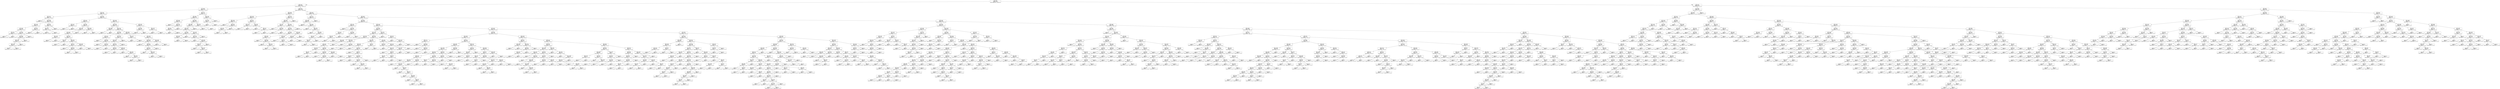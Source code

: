 digraph Tree {
node [shape=box] ;
0 [label="X[12] <= 5.5\ngini = 0.9413\nsamples = 4982\nvalue = [688, 92, 85 ..., 190, 389, 72]"] ;
1 [label="X[14] <= 1.5\ngini = 0.9354\nsamples = 3650\nvalue = [670, 44, 57 ..., 190, 352, 72]"] ;
0 -> 1 [labeldistance=2.5, labelangle=45, headlabel="True"] ;
2 [label="X[7] <= 5.5\ngini = 0.8549\nsamples = 1211\nvalue = [106, 0, 0 ..., 0, 224, 0]"] ;
1 -> 2 ;
3 [label="X[12] <= 1.5\ngini = 0.786\nsamples = 889\nvalue = [106, 0, 0 ..., 0, 224, 0]"] ;
2 -> 3 ;
4 [label="X[2] <= 0.5\ngini = 0.7174\nsamples = 333\nvalue = [27, 0, 0 ..., 0, 196, 0]"] ;
3 -> 4 ;
5 [label="gini = 0.0\nsamples = 125\nvalue = [0, 0, 0 ..., 0, 0, 0]"] ;
4 -> 5 ;
6 [label="X[10] <= 10.5\ngini = 0.6259\nsamples = 208\nvalue = [27, 0, 0 ..., 0, 196, 0]"] ;
4 -> 6 ;
7 [label="X[10] <= 9.5\ngini = 0.7527\nsamples = 90\nvalue = [27, 0, 0 ..., 0, 0, 0]"] ;
6 -> 7 ;
8 [label="X[7] <= 2.5\ngini = 0.6687\nsamples = 66\nvalue = [27, 0, 0 ..., 0, 0, 0]"] ;
7 -> 8 ;
9 [label="X[6] <= 5.5\ngini = 0.2311\nsamples = 19\nvalue = [26, 0, 0 ..., 0, 0, 0]"] ;
8 -> 9 ;
10 [label="gini = 0.0\nsamples = 17\nvalue = [26, 0, 0 ..., 0, 0, 0]"] ;
9 -> 10 ;
11 [label="gini = 0.0\nsamples = 2\nvalue = [0, 0, 0 ..., 0, 0, 0]"] ;
9 -> 11 ;
12 [label="X[1] <= 5.5\ngini = 0.5483\nsamples = 47\nvalue = [1, 0, 0 ..., 0, 0, 0]"] ;
8 -> 12 ;
13 [label="X[13] <= 8.5\ngini = 0.6643\nsamples = 28\nvalue = [1, 0, 0 ..., 0, 0, 0]"] ;
12 -> 13 ;
14 [label="X[10] <= 3.5\ngini = 0.5178\nsamples = 19\nvalue = [1, 0, 0 ..., 0, 0, 0]"] ;
13 -> 14 ;
15 [label="X[13] <= 7.0\ngini = 0.1653\nsamples = 9\nvalue = [1, 0, 0 ..., 0, 0, 0]"] ;
14 -> 15 ;
16 [label="gini = 0.0\nsamples = 1\nvalue = [1, 0, 0 ..., 0, 0, 0]"] ;
15 -> 16 ;
17 [label="gini = 0.0\nsamples = 8\nvalue = [0, 0, 0 ..., 0, 0, 0]"] ;
15 -> 17 ;
18 [label="gini = 0.0\nsamples = 10\nvalue = [0, 0, 0 ..., 0, 0, 0]"] ;
14 -> 18 ;
19 [label="gini = 0.0\nsamples = 9\nvalue = [0, 0, 0 ..., 0, 0, 0]"] ;
13 -> 19 ;
20 [label="gini = 0.0\nsamples = 19\nvalue = [0, 0, 0 ..., 0, 0, 0]"] ;
12 -> 20 ;
21 [label="X[4] <= 2.0\ngini = 0.0571\nsamples = 24\nvalue = [0, 0, 0 ..., 0, 0, 0]"] ;
7 -> 21 ;
22 [label="gini = 0.0\nsamples = 23\nvalue = [0, 0, 0 ..., 0, 0, 0]"] ;
21 -> 22 ;
23 [label="gini = 0.0\nsamples = 1\nvalue = [0, 0, 0 ..., 0, 0, 0]"] ;
21 -> 23 ;
24 [label="X[14] <= 0.5\ngini = 0.058\nsamples = 118\nvalue = [0, 0, 0 ..., 0, 196, 0]"] ;
6 -> 24 ;
25 [label="X[6] <= 14.0\ngini = 0.02\nsamples = 116\nvalue = [0, 0, 0 ..., 0, 196, 0]"] ;
24 -> 25 ;
26 [label="gini = 0.0\nsamples = 115\nvalue = [0, 0, 0 ..., 0, 196, 0]"] ;
25 -> 26 ;
27 [label="gini = 0.0\nsamples = 1\nvalue = [0, 0, 0 ..., 0, 0, 0]"] ;
25 -> 27 ;
28 [label="gini = 0.0\nsamples = 2\nvalue = [0, 0, 0 ..., 0, 0, 0]"] ;
24 -> 28 ;
29 [label="X[13] <= 8.5\ngini = 0.5701\nsamples = 556\nvalue = [79, 0, 0 ..., 0, 28, 0]"] ;
3 -> 29 ;
30 [label="X[8] <= 1.5\ngini = 0.6423\nsamples = 134\nvalue = [79, 0, 0 ..., 0, 0, 0]"] ;
29 -> 30 ;
31 [label="X[2] <= 1.5\ngini = 0.0247\nsamples = 52\nvalue = [79, 0, 0 ..., 0, 0, 0]"] ;
30 -> 31 ;
32 [label="gini = 0.0\nsamples = 1\nvalue = [0, 0, 0 ..., 0, 0, 0]"] ;
31 -> 32 ;
33 [label="gini = 0.0\nsamples = 51\nvalue = [79, 0, 0 ..., 0, 0, 0]"] ;
31 -> 33 ;
34 [label="X[4] <= 4.5\ngini = 0.439\nsamples = 82\nvalue = [0, 0, 0 ..., 0, 0, 0]"] ;
30 -> 34 ;
35 [label="X[6] <= 7.5\ngini = 0.3258\nsamples = 72\nvalue = [0, 0, 0 ..., 0, 0, 0]"] ;
34 -> 35 ;
36 [label="X[14] <= 0.5\ngini = 0.6564\nsamples = 19\nvalue = [0, 0, 0 ..., 0, 0, 0]"] ;
35 -> 36 ;
37 [label="X[11] <= 8.5\ngini = 0.1975\nsamples = 6\nvalue = [0, 0, 0 ..., 0, 0, 0]"] ;
36 -> 37 ;
38 [label="gini = 0.0\nsamples = 5\nvalue = [0, 0, 0 ..., 0, 0, 0]"] ;
37 -> 38 ;
39 [label="gini = 0.0\nsamples = 1\nvalue = [0, 0, 0 ..., 0, 0, 0]"] ;
37 -> 39 ;
40 [label="X[12] <= 3.5\ngini = 0.545\nsamples = 13\nvalue = [0, 0, 0 ..., 0, 0, 0]"] ;
36 -> 40 ;
41 [label="X[10] <= 3.5\ngini = 0.5\nsamples = 2\nvalue = [0, 0, 0 ..., 0, 0, 0]"] ;
40 -> 41 ;
42 [label="gini = 0.0\nsamples = 1\nvalue = [0, 0, 0 ..., 0, 0, 0]"] ;
41 -> 42 ;
43 [label="gini = 0.0\nsamples = 1\nvalue = [0, 0, 0 ..., 0, 0, 0]"] ;
41 -> 43 ;
44 [label="X[4] <= 3.5\ngini = 0.3203\nsamples = 11\nvalue = [0, 0, 0 ..., 0, 0, 0]"] ;
40 -> 44 ;
45 [label="X[4] <= 2.5\ngini = 0.142\nsamples = 8\nvalue = [0, 0, 0 ..., 0, 0, 0]"] ;
44 -> 45 ;
46 [label="gini = 0.0\nsamples = 6\nvalue = [0, 0, 0 ..., 0, 0, 0]"] ;
45 -> 46 ;
47 [label="X[5] <= 9.5\ngini = 0.4444\nsamples = 2\nvalue = [0, 0, 0 ..., 0, 0, 0]"] ;
45 -> 47 ;
48 [label="gini = 0.0\nsamples = 1\nvalue = [0, 0, 0 ..., 0, 0, 0]"] ;
47 -> 48 ;
49 [label="gini = 0.0\nsamples = 1\nvalue = [0, 0, 0 ..., 0, 0, 0]"] ;
47 -> 49 ;
50 [label="X[15] <= 8.0\ngini = 0.4444\nsamples = 3\nvalue = [0, 0, 0 ..., 0, 0, 0]"] ;
44 -> 50 ;
51 [label="gini = 0.0\nsamples = 2\nvalue = [0, 0, 0 ..., 0, 0, 0]"] ;
50 -> 51 ;
52 [label="gini = 0.0\nsamples = 1\nvalue = [0, 0, 0 ..., 0, 0, 0]"] ;
50 -> 52 ;
53 [label="gini = 0.0\nsamples = 53\nvalue = [0, 0, 0 ..., 0, 0, 0]"] ;
35 -> 53 ;
54 [label="X[12] <= 4.5\ngini = 0.3599\nsamples = 10\nvalue = [0, 0, 0 ..., 0, 0, 0]"] ;
34 -> 54 ;
55 [label="gini = 0.0\nsamples = 8\nvalue = [0, 0, 0 ..., 0, 0, 0]"] ;
54 -> 55 ;
56 [label="gini = 0.0\nsamples = 2\nvalue = [0, 0, 0 ..., 0, 0, 0]"] ;
54 -> 56 ;
57 [label="X[12] <= 4.5\ngini = 0.3166\nsamples = 422\nvalue = [0, 0, 0 ..., 0, 28, 0]"] ;
29 -> 57 ;
58 [label="X[15] <= 6.5\ngini = 0.1535\nsamples = 373\nvalue = [0, 0, 0 ..., 0, 28, 0]"] ;
57 -> 58 ;
59 [label="X[10] <= 8.0\ngini = 0.4898\nsamples = 4\nvalue = [0, 0, 0 ..., 0, 0, 0]"] ;
58 -> 59 ;
60 [label="gini = 0.0\nsamples = 3\nvalue = [0, 0, 0 ..., 0, 0, 0]"] ;
59 -> 60 ;
61 [label="gini = 0.0\nsamples = 1\nvalue = [0, 0, 0 ..., 0, 0, 0]"] ;
59 -> 61 ;
62 [label="X[4] <= 1.5\ngini = 0.1333\nsamples = 369\nvalue = [0, 0, 0 ..., 0, 28, 0]"] ;
58 -> 62 ;
63 [label="X[13] <= 10.5\ngini = 0.2589\nsamples = 137\nvalue = [0, 0, 0 ..., 0, 27, 0]"] ;
62 -> 63 ;
64 [label="X[2] <= 1.5\ngini = 0.0314\nsamples = 82\nvalue = [0, 0, 0 ..., 0, 0, 0]"] ;
63 -> 64 ;
65 [label="gini = 0.0\nsamples = 1\nvalue = [0, 0, 0 ..., 0, 0, 0]"] ;
64 -> 65 ;
66 [label="X[8] <= 3.5\ngini = 0.0159\nsamples = 81\nvalue = [0, 0, 0 ..., 0, 0, 0]"] ;
64 -> 66 ;
67 [label="gini = 0.0\nsamples = 79\nvalue = [0, 0, 0 ..., 0, 0, 0]"] ;
66 -> 67 ;
68 [label="X[10] <= 7.5\ngini = 0.4444\nsamples = 2\nvalue = [0, 0, 0 ..., 0, 0, 0]"] ;
66 -> 68 ;
69 [label="gini = 0.0\nsamples = 1\nvalue = [0, 0, 0 ..., 0, 0, 0]"] ;
68 -> 69 ;
70 [label="gini = 0.0\nsamples = 1\nvalue = [0, 0, 0 ..., 0, 0, 0]"] ;
68 -> 70 ;
71 [label="X[10] <= 12.5\ngini = 0.4732\nsamples = 55\nvalue = [0, 0, 0 ..., 0, 27, 0]"] ;
63 -> 71 ;
72 [label="X[14] <= 0.5\ngini = 0.1027\nsamples = 36\nvalue = [0, 0, 0 ..., 0, 1, 0]"] ;
71 -> 72 ;
73 [label="X[5] <= 6.5\ngini = 0.1738\nsamples = 20\nvalue = [0, 0, 0 ..., 0, 1, 0]"] ;
72 -> 73 ;
74 [label="X[8] <= 3.5\ngini = 0.2975\nsamples = 6\nvalue = [0, 0, 0 ..., 0, 0, 0]"] ;
73 -> 74 ;
75 [label="gini = 0.0\nsamples = 5\nvalue = [0, 0, 0 ..., 0, 0, 0]"] ;
74 -> 75 ;
76 [label="gini = 0.0\nsamples = 1\nvalue = [0, 0, 0 ..., 0, 0, 0]"] ;
74 -> 76 ;
77 [label="X[8] <= 1.5\ngini = 0.0907\nsamples = 14\nvalue = [0, 0, 0 ..., 0, 1, 0]"] ;
73 -> 77 ;
78 [label="gini = 0.0\nsamples = 6\nvalue = [0, 0, 0 ..., 0, 0, 0]"] ;
77 -> 78 ;
79 [label="X[1] <= 2.0\ngini = 0.1653\nsamples = 8\nvalue = [0, 0, 0 ..., 0, 1, 0]"] ;
77 -> 79 ;
80 [label="gini = 0.0\nsamples = 5\nvalue = [0, 0, 0 ..., 0, 0, 0]"] ;
79 -> 80 ;
81 [label="X[2] <= 3.5\ngini = 0.4444\nsamples = 3\nvalue = [0, 0, 0 ..., 0, 1, 0]"] ;
79 -> 81 ;
82 [label="gini = 0.0\nsamples = 2\nvalue = [0, 0, 0 ..., 0, 0, 0]"] ;
81 -> 82 ;
83 [label="gini = 0.0\nsamples = 1\nvalue = [0, 0, 0 ..., 0, 1, 0]"] ;
81 -> 83 ;
84 [label="gini = 0.0\nsamples = 16\nvalue = [0, 0, 0 ..., 0, 0, 0]"] ;
72 -> 84 ;
85 [label="gini = 0.0\nsamples = 19\nvalue = [0, 0, 0 ..., 0, 26, 0]"] ;
71 -> 85 ;
86 [label="X[10] <= 9.0\ngini = 0.0524\nsamples = 232\nvalue = [0, 0, 0 ..., 0, 1, 0]"] ;
62 -> 86 ;
87 [label="X[11] <= 6.5\ngini = 0.32\nsamples = 4\nvalue = [0, 0, 0 ..., 0, 0, 0]"] ;
86 -> 87 ;
88 [label="gini = 0.0\nsamples = 1\nvalue = [0, 0, 0 ..., 0, 0, 0]"] ;
87 -> 88 ;
89 [label="gini = 0.0\nsamples = 3\nvalue = [0, 0, 0 ..., 0, 0, 0]"] ;
87 -> 89 ;
90 [label="X[12] <= 3.5\ngini = 0.0267\nsamples = 228\nvalue = [0, 0, 0 ..., 0, 1, 0]"] ;
86 -> 90 ;
91 [label="X[13] <= 10.5\ngini = 0.0057\nsamples = 216\nvalue = [0, 0, 0 ..., 0, 1, 0]"] ;
90 -> 91 ;
92 [label="gini = 0.0\nsamples = 180\nvalue = [0, 0, 0 ..., 0, 0, 0]"] ;
91 -> 92 ;
93 [label="X[8] <= 2.5\ngini = 0.0333\nsamples = 36\nvalue = [0, 0, 0 ..., 0, 1, 0]"] ;
91 -> 93 ;
94 [label="X[2] <= 4.5\ngini = 0.1049\nsamples = 11\nvalue = [0, 0, 0 ..., 0, 1, 0]"] ;
93 -> 94 ;
95 [label="gini = 0.0\nsamples = 7\nvalue = [0, 0, 0 ..., 0, 0, 0]"] ;
94 -> 95 ;
96 [label="X[10] <= 11.0\ngini = 0.2449\nsamples = 4\nvalue = [0, 0, 0 ..., 0, 1, 0]"] ;
94 -> 96 ;
97 [label="gini = 0.0\nsamples = 3\nvalue = [0, 0, 0 ..., 0, 0, 0]"] ;
96 -> 97 ;
98 [label="gini = 0.0\nsamples = 1\nvalue = [0, 0, 0 ..., 0, 1, 0]"] ;
96 -> 98 ;
99 [label="gini = 0.0\nsamples = 25\nvalue = [0, 0, 0 ..., 0, 0, 0]"] ;
93 -> 99 ;
100 [label="X[11] <= 8.5\ngini = 0.3084\nsamples = 12\nvalue = [0, 0, 0 ..., 0, 0, 0]"] ;
90 -> 100 ;
101 [label="gini = 0.0\nsamples = 10\nvalue = [0, 0, 0 ..., 0, 0, 0]"] ;
100 -> 101 ;
102 [label="gini = 0.0\nsamples = 2\nvalue = [0, 0, 0 ..., 0, 0, 0]"] ;
100 -> 102 ;
103 [label="X[8] <= 3.5\ngini = 0.5234\nsamples = 49\nvalue = [0, 0, 0 ..., 0, 0, 0]"] ;
57 -> 103 ;
104 [label="X[2] <= 6.5\ngini = 0.0435\nsamples = 30\nvalue = [0, 0, 0 ..., 0, 0, 0]"] ;
103 -> 104 ;
105 [label="gini = 0.0\nsamples = 29\nvalue = [0, 0, 0 ..., 0, 0, 0]"] ;
104 -> 105 ;
106 [label="gini = 0.0\nsamples = 1\nvalue = [0, 0, 0 ..., 0, 0, 0]"] ;
104 -> 106 ;
107 [label="X[6] <= 10.5\ngini = 0.18\nsamples = 19\nvalue = [0, 0, 0 ..., 0, 0, 0]"] ;
103 -> 107 ;
108 [label="gini = 0.0\nsamples = 17\nvalue = [0, 0, 0 ..., 0, 0, 0]"] ;
107 -> 108 ;
109 [label="gini = 0.0\nsamples = 2\nvalue = [0, 0, 0 ..., 0, 0, 0]"] ;
107 -> 109 ;
110 [label="X[9] <= 11.5\ngini = 0.731\nsamples = 322\nvalue = [0, 0, 0 ..., 0, 0, 0]"] ;
2 -> 110 ;
111 [label="X[9] <= 6.5\ngini = 0.6309\nsamples = 250\nvalue = [0, 0, 0 ..., 0, 0, 0]"] ;
110 -> 111 ;
112 [label="X[5] <= 4.5\ngini = 0.2994\nsamples = 66\nvalue = [0, 0, 0 ..., 0, 0, 0]"] ;
111 -> 112 ;
113 [label="gini = 0.0\nsamples = 5\nvalue = [0, 0, 0 ..., 0, 0, 0]"] ;
112 -> 113 ;
114 [label="X[8] <= 3.0\ngini = 0.1798\nsamples = 61\nvalue = [0, 0, 0 ..., 0, 0, 0]"] ;
112 -> 114 ;
115 [label="X[6] <= 6.5\ngini = 0.046\nsamples = 56\nvalue = [0, 0, 0 ..., 0, 0, 0]"] ;
114 -> 115 ;
116 [label="gini = 0.0\nsamples = 1\nvalue = [0, 0, 0 ..., 0, 0, 0]"] ;
115 -> 116 ;
117 [label="gini = 0.0\nsamples = 55\nvalue = [0, 0, 0 ..., 0, 0, 0]"] ;
115 -> 117 ;
118 [label="gini = 0.0\nsamples = 5\nvalue = [0, 0, 0 ..., 0, 0, 0]"] ;
114 -> 118 ;
119 [label="X[14] <= 0.5\ngini = 0.4661\nsamples = 184\nvalue = [0, 0, 0 ..., 0, 0, 0]"] ;
111 -> 119 ;
120 [label="X[8] <= 3.5\ngini = 0.3998\nsamples = 173\nvalue = [0, 0, 0 ..., 0, 0, 0]"] ;
119 -> 120 ;
121 [label="X[0] <= 1.5\ngini = 0.1282\nsamples = 138\nvalue = [0, 0, 0 ..., 0, 0, 0]"] ;
120 -> 121 ;
122 [label="X[7] <= 9.5\ngini = 0.4298\nsamples = 24\nvalue = [0, 0, 0 ..., 0, 0, 0]"] ;
121 -> 122 ;
123 [label="X[12] <= 3.5\ngini = 0.4444\nsamples = 7\nvalue = [0, 0, 0 ..., 0, 0, 0]"] ;
122 -> 123 ;
124 [label="gini = 0.0\nsamples = 2\nvalue = [0, 0, 0 ..., 0, 0, 0]"] ;
123 -> 124 ;
125 [label="gini = 0.0\nsamples = 5\nvalue = [0, 0, 0 ..., 0, 0, 0]"] ;
123 -> 125 ;
126 [label="gini = 0.0\nsamples = 17\nvalue = [0, 0, 0 ..., 0, 0, 0]"] ;
122 -> 126 ;
127 [label="X[7] <= 13.5\ngini = 0.033\nsamples = 114\nvalue = [0, 0, 0 ..., 0, 0, 0]"] ;
121 -> 127 ;
128 [label="X[15] <= 7.5\ngini = 0.1388\nsamples = 27\nvalue = [0, 0, 0 ..., 0, 0, 0]"] ;
127 -> 128 ;
129 [label="gini = 0.0\nsamples = 1\nvalue = [0, 0, 0 ..., 0, 0, 0]"] ;
128 -> 129 ;
130 [label="X[1] <= 6.5\ngini = 0.0512\nsamples = 26\nvalue = [0, 0, 0 ..., 0, 0, 0]"] ;
128 -> 130 ;
131 [label="X[4] <= 2.5\ngini = 0.18\nsamples = 8\nvalue = [0, 0, 0 ..., 0, 0, 0]"] ;
130 -> 131 ;
132 [label="gini = 0.0\nsamples = 3\nvalue = [0, 0, 0 ..., 0, 0, 0]"] ;
131 -> 132 ;
133 [label="X[12] <= 4.0\ngini = 0.32\nsamples = 5\nvalue = [0, 0, 0 ..., 0, 0, 0]"] ;
131 -> 133 ;
134 [label="gini = 0.0\nsamples = 4\nvalue = [0, 0, 0 ..., 0, 0, 0]"] ;
133 -> 134 ;
135 [label="gini = 0.0\nsamples = 1\nvalue = [0, 0, 0 ..., 0, 0, 0]"] ;
133 -> 135 ;
136 [label="gini = 0.0\nsamples = 18\nvalue = [0, 0, 0 ..., 0, 0, 0]"] ;
130 -> 136 ;
137 [label="gini = 0.0\nsamples = 87\nvalue = [0, 0, 0 ..., 0, 0, 0]"] ;
127 -> 137 ;
138 [label="gini = 0.0\nsamples = 35\nvalue = [0, 0, 0 ..., 0, 0, 0]"] ;
120 -> 138 ;
139 [label="X[0] <= 5.5\ngini = 0.1975\nsamples = 11\nvalue = [0, 0, 0 ..., 0, 0, 0]"] ;
119 -> 139 ;
140 [label="gini = 0.0\nsamples = 10\nvalue = [0, 0, 0 ..., 0, 0, 0]"] ;
139 -> 140 ;
141 [label="gini = 0.0\nsamples = 1\nvalue = [0, 0, 0 ..., 0, 0, 0]"] ;
139 -> 141 ;
142 [label="X[5] <= 6.0\ngini = 0.0676\nsamples = 72\nvalue = [0, 0, 0 ..., 0, 0, 0]"] ;
110 -> 142 ;
143 [label="X[11] <= 6.0\ngini = 0.375\nsamples = 2\nvalue = [0, 0, 0 ..., 0, 0, 0]"] ;
142 -> 143 ;
144 [label="gini = 0.0\nsamples = 1\nvalue = [0, 0, 0 ..., 0, 0, 0]"] ;
143 -> 144 ;
145 [label="gini = 0.0\nsamples = 1\nvalue = [0, 0, 0 ..., 0, 0, 0]"] ;
143 -> 145 ;
146 [label="gini = 0.0\nsamples = 70\nvalue = [0, 0, 0 ..., 0, 0, 0]"] ;
142 -> 146 ;
147 [label="X[12] <= 1.5\ngini = 0.9169\nsamples = 2439\nvalue = [564, 44, 57 ..., 190, 128, 72]"] ;
1 -> 147 ;
148 [label="X[13] <= 8.5\ngini = 0.5329\nsamples = 376\nvalue = [19, 19, 0 ..., 0, 0, 2]"] ;
147 -> 148 ;
149 [label="X[14] <= 3.5\ngini = 0.4168\nsamples = 124\nvalue = [19, 19, 0 ..., 0, 0, 2]"] ;
148 -> 149 ;
150 [label="X[9] <= 10.5\ngini = 0.2079\nsamples = 106\nvalue = [19, 0, 0 ..., 0, 0, 0]"] ;
149 -> 150 ;
151 [label="gini = 0.0\nsamples = 11\nvalue = [17, 0, 0 ..., 0, 0, 0]"] ;
150 -> 151 ;
152 [label="X[13] <= 7.0\ngini = 0.0384\nsamples = 95\nvalue = [2, 0, 0 ..., 0, 0, 0]"] ;
150 -> 152 ;
153 [label="X[0] <= 2.5\ngini = 0.4444\nsamples = 2\nvalue = [2, 0, 0 ..., 0, 0, 0]"] ;
152 -> 153 ;
154 [label="gini = 0.0\nsamples = 1\nvalue = [2, 0, 0 ..., 0, 0, 0]"] ;
153 -> 154 ;
155 [label="gini = 0.0\nsamples = 1\nvalue = [0, 0, 0 ..., 0, 0, 0]"] ;
153 -> 155 ;
156 [label="gini = 0.0\nsamples = 93\nvalue = [0, 0, 0 ..., 0, 0, 0]"] ;
152 -> 156 ;
157 [label="X[5] <= 7.5\ngini = 0.5622\nsamples = 18\nvalue = [0, 19, 0 ..., 0, 0, 2]"] ;
149 -> 157 ;
158 [label="X[13] <= 7.5\ngini = 0.1723\nsamples = 13\nvalue = [0, 19, 0 ..., 0, 0, 0]"] ;
157 -> 158 ;
159 [label="gini = 0.0\nsamples = 1\nvalue = [0, 0, 0 ..., 0, 0, 0]"] ;
158 -> 159 ;
160 [label="gini = 0.0\nsamples = 12\nvalue = [0, 19, 0 ..., 0, 0, 0]"] ;
158 -> 160 ;
161 [label="X[3] <= 3.5\ngini = 0.642\nsamples = 5\nvalue = [0, 0, 0 ..., 0, 0, 2]"] ;
157 -> 161 ;
162 [label="gini = 0.0\nsamples = 3\nvalue = [0, 0, 0 ..., 0, 0, 0]"] ;
161 -> 162 ;
163 [label="X[6] <= 7.0\ngini = 0.48\nsamples = 2\nvalue = [0, 0, 0 ..., 0, 0, 2]"] ;
161 -> 163 ;
164 [label="gini = 0.0\nsamples = 1\nvalue = [0, 0, 0 ..., 0, 0, 2]"] ;
163 -> 164 ;
165 [label="gini = 0.0\nsamples = 1\nvalue = [0, 0, 0 ..., 0, 0, 0]"] ;
163 -> 165 ;
166 [label="X[10] <= 8.5\ngini = 0.1132\nsamples = 252\nvalue = [0, 0, 0 ..., 0, 0, 0]"] ;
148 -> 166 ;
167 [label="X[6] <= 8.5\ngini = 0.0721\nsamples = 246\nvalue = [0, 0, 0 ..., 0, 0, 0]"] ;
166 -> 167 ;
168 [label="X[7] <= 2.5\ngini = 0.54\nsamples = 5\nvalue = [0, 0, 0 ..., 0, 0, 0]"] ;
167 -> 168 ;
169 [label="gini = 0.0\nsamples = 1\nvalue = [0, 0, 0 ..., 0, 0, 0]"] ;
168 -> 169 ;
170 [label="X[10] <= 6.5\ngini = 0.2449\nsamples = 4\nvalue = [0, 0, 0 ..., 0, 0, 0]"] ;
168 -> 170 ;
171 [label="gini = 0.0\nsamples = 3\nvalue = [0, 0, 0 ..., 0, 0, 0]"] ;
170 -> 171 ;
172 [label="gini = 0.0\nsamples = 1\nvalue = [0, 0, 0 ..., 0, 0, 0]"] ;
170 -> 172 ;
173 [label="X[7] <= 4.5\ngini = 0.0531\nsamples = 241\nvalue = [0, 0, 0 ..., 0, 0, 0]"] ;
167 -> 173 ;
174 [label="X[1] <= 8.0\ngini = 0.1429\nsamples = 84\nvalue = [0, 0, 0 ..., 0, 0, 0]"] ;
173 -> 174 ;
175 [label="X[11] <= 4.5\ngini = 0.0805\nsamples = 77\nvalue = [0, 0, 0 ..., 0, 0, 0]"] ;
174 -> 175 ;
176 [label="X[15] <= 5.5\ngini = 0.0531\nsamples = 70\nvalue = [0, 0, 0 ..., 0, 0, 0]"] ;
175 -> 176 ;
177 [label="gini = 0.0\nsamples = 1\nvalue = [0, 0, 0 ..., 0, 0, 0]"] ;
176 -> 177 ;
178 [label="X[6] <= 10.5\ngini = 0.036\nsamples = 69\nvalue = [0, 0, 0 ..., 0, 0, 0]"] ;
176 -> 178 ;
179 [label="gini = 0.0\nsamples = 60\nvalue = [0, 0, 0 ..., 0, 0, 0]"] ;
178 -> 179 ;
180 [label="X[0] <= 1.5\ngini = 0.2449\nsamples = 9\nvalue = [0, 0, 0 ..., 0, 0, 0]"] ;
178 -> 180 ;
181 [label="gini = 0.0\nsamples = 1\nvalue = [0, 0, 0 ..., 0, 0, 0]"] ;
180 -> 181 ;
182 [label="gini = 0.0\nsamples = 8\nvalue = [0, 0, 0 ..., 0, 0, 0]"] ;
180 -> 182 ;
183 [label="X[9] <= 9.5\ngini = 0.3457\nsamples = 7\nvalue = [0, 0, 0 ..., 0, 0, 0]"] ;
175 -> 183 ;
184 [label="gini = 0.0\nsamples = 3\nvalue = [0, 0, 0 ..., 0, 0, 0]"] ;
183 -> 184 ;
185 [label="X[12] <= 0.5\ngini = 0.5\nsamples = 4\nvalue = [0, 0, 0 ..., 0, 0, 0]"] ;
183 -> 185 ;
186 [label="gini = 0.0\nsamples = 2\nvalue = [0, 0, 0 ..., 0, 0, 0]"] ;
185 -> 186 ;
187 [label="gini = 0.0\nsamples = 2\nvalue = [0, 0, 0 ..., 0, 0, 0]"] ;
185 -> 187 ;
188 [label="X[6] <= 12.5\ngini = 0.5694\nsamples = 7\nvalue = [0, 0, 0 ..., 0, 0, 0]"] ;
174 -> 188 ;
189 [label="X[4] <= 3.0\ngini = 0.3457\nsamples = 5\nvalue = [0, 0, 0 ..., 0, 0, 0]"] ;
188 -> 189 ;
190 [label="gini = 0.0\nsamples = 1\nvalue = [0, 0, 0 ..., 0, 0, 0]"] ;
189 -> 190 ;
191 [label="gini = 0.0\nsamples = 4\nvalue = [0, 0, 0 ..., 0, 0, 0]"] ;
189 -> 191 ;
192 [label="gini = 0.0\nsamples = 2\nvalue = [0, 0, 0 ..., 0, 0, 0]"] ;
188 -> 192 ;
193 [label="gini = 0.0\nsamples = 157\nvalue = [0, 0, 0 ..., 0, 0, 0]"] ;
173 -> 193 ;
194 [label="gini = 0.0\nsamples = 6\nvalue = [0, 0, 0 ..., 0, 0, 0]"] ;
166 -> 194 ;
195 [label="X[10] <= 2.5\ngini = 0.9174\nsamples = 2063\nvalue = [545, 25, 57 ..., 190, 128, 70]"] ;
147 -> 195 ;
196 [label="X[7] <= 7.0\ngini = 0.1241\nsamples = 309\nvalue = [447, 0, 0 ..., 0, 0, 3]"] ;
195 -> 196 ;
197 [label="X[8] <= 3.5\ngini = 0.0829\nsamples = 301\nvalue = [447, 0, 0 ..., 0, 0, 3]"] ;
196 -> 197 ;
198 [label="gini = 0.0\nsamples = 279\nvalue = [424, 0, 0 ..., 0, 0, 0]"] ;
197 -> 198 ;
199 [label="X[7] <= 2.5\ngini = 0.6003\nsamples = 22\nvalue = [23, 0, 0 ..., 0, 0, 3]"] ;
197 -> 199 ;
200 [label="gini = 0.0\nsamples = 9\nvalue = [22, 0, 0 ..., 0, 0, 0]"] ;
199 -> 200 ;
201 [label="X[5] <= 9.5\ngini = 0.5215\nsamples = 13\nvalue = [1, 0, 0 ..., 0, 0, 3]"] ;
199 -> 201 ;
202 [label="gini = 0.0\nsamples = 9\nvalue = [0, 0, 0 ..., 0, 0, 0]"] ;
201 -> 202 ;
203 [label="X[4] <= 5.0\ngini = 0.6939\nsamples = 4\nvalue = [1, 0, 0 ..., 0, 0, 3]"] ;
201 -> 203 ;
204 [label="X[2] <= 7.0\ngini = 0.625\nsamples = 3\nvalue = [1, 0, 0 ..., 0, 0, 0]"] ;
203 -> 204 ;
205 [label="X[14] <= 3.5\ngini = 0.5\nsamples = 2\nvalue = [1, 0, 0 ..., 0, 0, 0]"] ;
204 -> 205 ;
206 [label="gini = 0.0\nsamples = 1\nvalue = [1, 0, 0 ..., 0, 0, 0]"] ;
205 -> 206 ;
207 [label="gini = 0.0\nsamples = 1\nvalue = [0, 0, 0 ..., 0, 0, 0]"] ;
205 -> 207 ;
208 [label="gini = 0.0\nsamples = 1\nvalue = [0, 0, 0 ..., 0, 0, 0]"] ;
204 -> 208 ;
209 [label="gini = 0.0\nsamples = 1\nvalue = [0, 0, 0 ..., 0, 0, 3]"] ;
203 -> 209 ;
210 [label="gini = 0.0\nsamples = 8\nvalue = [0, 0, 0 ..., 0, 0, 0]"] ;
196 -> 210 ;
211 [label="X[8] <= 3.5\ngini = 0.9254\nsamples = 1754\nvalue = [98, 25, 57 ..., 190, 128, 67]"] ;
195 -> 211 ;
212 [label="X[5] <= 4.5\ngini = 0.8935\nsamples = 861\nvalue = [54, 3, 24 ..., 6, 76, 32]"] ;
211 -> 212 ;
213 [label="X[9] <= 7.5\ngini = 0.1826\nsamples = 92\nvalue = [0, 0, 0 ..., 0, 3, 0]"] ;
212 -> 213 ;
214 [label="gini = 0.0\nsamples = 81\nvalue = [0, 0, 0 ..., 0, 0, 0]"] ;
213 -> 214 ;
215 [label="X[2] <= 5.5\ngini = 0.7891\nsamples = 11\nvalue = [0, 0, 0 ..., 0, 3, 0]"] ;
213 -> 215 ;
216 [label="X[12] <= 4.0\ngini = 0.642\nsamples = 5\nvalue = [0, 0, 0 ..., 0, 0, 0]"] ;
215 -> 216 ;
217 [label="X[5] <= 3.5\ngini = 0.48\nsamples = 3\nvalue = [0, 0, 0 ..., 0, 0, 0]"] ;
216 -> 217 ;
218 [label="gini = 0.0\nsamples = 1\nvalue = [0, 0, 0 ..., 0, 0, 0]"] ;
217 -> 218 ;
219 [label="gini = 0.0\nsamples = 2\nvalue = [0, 0, 0 ..., 0, 0, 0]"] ;
217 -> 219 ;
220 [label="gini = 0.0\nsamples = 2\nvalue = [0, 0, 0 ..., 0, 0, 0]"] ;
216 -> 220 ;
221 [label="X[14] <= 2.5\ngini = 0.4898\nsamples = 6\nvalue = [0, 0, 0 ..., 0, 3, 0]"] ;
215 -> 221 ;
222 [label="gini = 0.0\nsamples = 3\nvalue = [0, 0, 0 ..., 0, 0, 0]"] ;
221 -> 222 ;
223 [label="gini = 0.0\nsamples = 3\nvalue = [0, 0, 0 ..., 0, 3, 0]"] ;
221 -> 223 ;
224 [label="X[13] <= 7.5\ngini = 0.8854\nsamples = 769\nvalue = [54, 3, 24 ..., 6, 73, 32]"] ;
212 -> 224 ;
225 [label="X[7] <= 6.5\ngini = 0.6979\nsamples = 147\nvalue = [53, 0, 0 ..., 0, 0, 3]"] ;
224 -> 225 ;
226 [label="X[7] <= 4.5\ngini = 0.7765\nsamples = 83\nvalue = [53, 0, 0 ..., 0, 0, 3]"] ;
225 -> 226 ;
227 [label="X[5] <= 9.5\ngini = 0.5706\nsamples = 51\nvalue = [51, 0, 0 ..., 0, 0, 1]"] ;
226 -> 227 ;
228 [label="X[11] <= 10.0\ngini = 0.8209\nsamples = 25\nvalue = [9, 0, 0 ..., 0, 0, 1]"] ;
227 -> 228 ;
229 [label="X[4] <= 4.5\ngini = 0.8021\nsamples = 18\nvalue = [0, 0, 0 ..., 0, 0, 1]"] ;
228 -> 229 ;
230 [label="X[7] <= 3.5\ngini = 0.449\nsamples = 7\nvalue = [0, 0, 0 ..., 0, 0, 1]"] ;
229 -> 230 ;
231 [label="X[3] <= 8.0\ngini = 0.5\nsamples = 2\nvalue = [0, 0, 0 ..., 0, 0, 1]"] ;
230 -> 231 ;
232 [label="gini = 0.0\nsamples = 1\nvalue = [0, 0, 0 ..., 0, 0, 0]"] ;
231 -> 232 ;
233 [label="gini = 0.0\nsamples = 1\nvalue = [0, 0, 0 ..., 0, 0, 1]"] ;
231 -> 233 ;
234 [label="gini = 0.0\nsamples = 5\nvalue = [0, 0, 0 ..., 0, 0, 0]"] ;
230 -> 234 ;
235 [label="X[10] <= 4.5\ngini = 0.699\nsamples = 11\nvalue = [0, 0, 0 ..., 0, 0, 0]"] ;
229 -> 235 ;
236 [label="X[13] <= 6.5\ngini = 0.3457\nsamples = 6\nvalue = [0, 0, 0 ..., 0, 0, 0]"] ;
235 -> 236 ;
237 [label="gini = 0.0\nsamples = 4\nvalue = [0, 0, 0 ..., 0, 0, 0]"] ;
236 -> 237 ;
238 [label="X[5] <= 8.5\ngini = 0.4444\nsamples = 2\nvalue = [0, 0, 0 ..., 0, 0, 0]"] ;
236 -> 238 ;
239 [label="gini = 0.0\nsamples = 1\nvalue = [0, 0, 0 ..., 0, 0, 0]"] ;
238 -> 239 ;
240 [label="gini = 0.0\nsamples = 1\nvalue = [0, 0, 0 ..., 0, 0, 0]"] ;
238 -> 240 ;
241 [label="X[11] <= 8.0\ngini = 0.4688\nsamples = 5\nvalue = [0, 0, 0 ..., 0, 0, 0]"] ;
235 -> 241 ;
242 [label="gini = 0.0\nsamples = 4\nvalue = [0, 0, 0 ..., 0, 0, 0]"] ;
241 -> 242 ;
243 [label="gini = 0.0\nsamples = 1\nvalue = [0, 0, 0 ..., 0, 0, 0]"] ;
241 -> 243 ;
244 [label="gini = 0.0\nsamples = 7\nvalue = [9, 0, 0 ..., 0, 0, 0]"] ;
228 -> 244 ;
245 [label="X[15] <= 6.5\ngini = 0.1956\nsamples = 26\nvalue = [42, 0, 0 ..., 0, 0, 0]"] ;
227 -> 245 ;
246 [label="gini = 0.0\nsamples = 1\nvalue = [0, 0, 0 ..., 0, 0, 0]"] ;
245 -> 246 ;
247 [label="X[11] <= 7.5\ngini = 0.0868\nsamples = 25\nvalue = [42, 0, 0 ..., 0, 0, 0]"] ;
245 -> 247 ;
248 [label="gini = 0.0\nsamples = 1\nvalue = [0, 0, 0 ..., 0, 0, 0]"] ;
247 -> 248 ;
249 [label="gini = 0.0\nsamples = 24\nvalue = [42, 0, 0 ..., 0, 0, 0]"] ;
247 -> 249 ;
250 [label="X[9] <= 6.5\ngini = 0.7928\nsamples = 32\nvalue = [2, 0, 0 ..., 0, 0, 2]"] ;
226 -> 250 ;
251 [label="X[15] <= 8.5\ngini = 0.6173\nsamples = 16\nvalue = [0, 0, 0 ..., 0, 0, 0]"] ;
250 -> 251 ;
252 [label="X[13] <= 6.5\ngini = 0.4421\nsamples = 13\nvalue = [0, 0, 0 ..., 0, 0, 0]"] ;
251 -> 252 ;
253 [label="gini = 0.0\nsamples = 1\nvalue = [0, 0, 0 ..., 0, 0, 0]"] ;
252 -> 253 ;
254 [label="X[10] <= 4.5\ngini = 0.345\nsamples = 12\nvalue = [0, 0, 0 ..., 0, 0, 0]"] ;
252 -> 254 ;
255 [label="gini = 0.0\nsamples = 1\nvalue = [0, 0, 0 ..., 0, 0, 0]"] ;
254 -> 255 ;
256 [label="X[6] <= 7.5\ngini = 0.277\nsamples = 11\nvalue = [0, 0, 0 ..., 0, 0, 0]"] ;
254 -> 256 ;
257 [label="X[6] <= 5.0\ngini = 0.5\nsamples = 2\nvalue = [0, 0, 0 ..., 0, 0, 0]"] ;
256 -> 257 ;
258 [label="gini = 0.0\nsamples = 1\nvalue = [0, 0, 0 ..., 0, 0, 0]"] ;
257 -> 258 ;
259 [label="gini = 0.0\nsamples = 1\nvalue = [0, 0, 0 ..., 0, 0, 0]"] ;
257 -> 259 ;
260 [label="X[11] <= 9.5\ngini = 0.2076\nsamples = 9\nvalue = [0, 0, 0 ..., 0, 0, 0]"] ;
256 -> 260 ;
261 [label="X[12] <= 3.5\ngini = 0.48\nsamples = 3\nvalue = [0, 0, 0 ..., 0, 0, 0]"] ;
260 -> 261 ;
262 [label="gini = 0.0\nsamples = 1\nvalue = [0, 0, 0 ..., 0, 0, 0]"] ;
261 -> 262 ;
263 [label="X[7] <= 5.5\ngini = 0.4444\nsamples = 2\nvalue = [0, 0, 0 ..., 0, 0, 0]"] ;
261 -> 263 ;
264 [label="gini = 0.0\nsamples = 1\nvalue = [0, 0, 0 ..., 0, 0, 0]"] ;
263 -> 264 ;
265 [label="gini = 0.0\nsamples = 1\nvalue = [0, 0, 0 ..., 0, 0, 0]"] ;
263 -> 265 ;
266 [label="gini = 0.0\nsamples = 6\nvalue = [0, 0, 0 ..., 0, 0, 0]"] ;
260 -> 266 ;
267 [label="X[5] <= 6.5\ngini = 0.5\nsamples = 3\nvalue = [0, 0, 0 ..., 0, 0, 0]"] ;
251 -> 267 ;
268 [label="gini = 0.0\nsamples = 1\nvalue = [0, 0, 0 ..., 0, 0, 0]"] ;
267 -> 268 ;
269 [label="gini = 0.0\nsamples = 2\nvalue = [0, 0, 0 ..., 0, 0, 0]"] ;
267 -> 269 ;
270 [label="X[7] <= 5.5\ngini = 0.6919\nsamples = 16\nvalue = [2, 0, 0 ..., 0, 0, 2]"] ;
250 -> 270 ;
271 [label="X[13] <= 4.5\ngini = 0.8125\nsamples = 7\nvalue = [2, 0, 0 ..., 0, 0, 2]"] ;
270 -> 271 ;
272 [label="gini = 0.0\nsamples = 2\nvalue = [2, 0, 0 ..., 0, 0, 0]"] ;
271 -> 272 ;
273 [label="X[12] <= 3.5\ngini = 0.7778\nsamples = 5\nvalue = [0, 0, 0 ..., 0, 0, 2]"] ;
271 -> 273 ;
274 [label="gini = 0.0\nsamples = 1\nvalue = [0, 0, 0 ..., 0, 0, 2]"] ;
273 -> 274 ;
275 [label="X[13] <= 6.5\ngini = 0.75\nsamples = 4\nvalue = [0, 0, 0 ..., 0, 0, 0]"] ;
273 -> 275 ;
276 [label="X[5] <= 6.5\ngini = 0.5\nsamples = 2\nvalue = [0, 0, 0 ..., 0, 0, 0]"] ;
275 -> 276 ;
277 [label="gini = 0.0\nsamples = 1\nvalue = [0, 0, 0 ..., 0, 0, 0]"] ;
276 -> 277 ;
278 [label="gini = 0.0\nsamples = 1\nvalue = [0, 0, 0 ..., 0, 0, 0]"] ;
276 -> 278 ;
279 [label="X[10] <= 5.0\ngini = 0.5\nsamples = 2\nvalue = [0, 0, 0 ..., 0, 0, 0]"] ;
275 -> 279 ;
280 [label="gini = 0.0\nsamples = 1\nvalue = [0, 0, 0 ..., 0, 0, 0]"] ;
279 -> 280 ;
281 [label="gini = 0.0\nsamples = 1\nvalue = [0, 0, 0 ..., 0, 0, 0]"] ;
279 -> 281 ;
282 [label="X[3] <= 7.5\ngini = 0.3378\nsamples = 9\nvalue = [0, 0, 0 ..., 0, 0, 0]"] ;
270 -> 282 ;
283 [label="X[11] <= 8.5\ngini = 0.142\nsamples = 8\nvalue = [0, 0, 0 ..., 0, 0, 0]"] ;
282 -> 283 ;
284 [label="gini = 0.0\nsamples = 7\nvalue = [0, 0, 0 ..., 0, 0, 0]"] ;
283 -> 284 ;
285 [label="gini = 0.0\nsamples = 1\nvalue = [0, 0, 0 ..., 0, 0, 0]"] ;
283 -> 285 ;
286 [label="gini = 0.0\nsamples = 1\nvalue = [0, 0, 0 ..., 0, 0, 0]"] ;
282 -> 286 ;
287 [label="X[5] <= 6.5\ngini = 0.0712\nsamples = 64\nvalue = [0, 0, 0 ..., 0, 0, 0]"] ;
225 -> 287 ;
288 [label="gini = 0.0\nsamples = 53\nvalue = [0, 0, 0 ..., 0, 0, 0]"] ;
287 -> 288 ;
289 [label="X[6] <= 5.5\ngini = 0.322\nsamples = 11\nvalue = [0, 0, 0 ..., 0, 0, 0]"] ;
287 -> 289 ;
290 [label="gini = 0.0\nsamples = 2\nvalue = [0, 0, 0 ..., 0, 0, 0]"] ;
289 -> 290 ;
291 [label="X[11] <= 7.5\ngini = 0.1049\nsamples = 9\nvalue = [0, 0, 0 ..., 0, 0, 0]"] ;
289 -> 291 ;
292 [label="gini = 0.0\nsamples = 8\nvalue = [0, 0, 0 ..., 0, 0, 0]"] ;
291 -> 292 ;
293 [label="gini = 0.0\nsamples = 1\nvalue = [0, 0, 0 ..., 0, 0, 0]"] ;
291 -> 293 ;
294 [label="X[7] <= 4.5\ngini = 0.8512\nsamples = 622\nvalue = [1, 3, 24 ..., 6, 73, 29]"] ;
224 -> 294 ;
295 [label="X[13] <= 9.5\ngini = 0.896\nsamples = 249\nvalue = [0, 1, 22 ..., 0, 63, 16]"] ;
294 -> 295 ;
296 [label="X[11] <= 5.5\ngini = 0.8625\nsamples = 114\nvalue = [0, 0, 17 ..., 0, 5, 14]"] ;
295 -> 296 ;
297 [label="X[9] <= 7.5\ngini = 0.1125\nsamples = 22\nvalue = [0, 0, 0 ..., 0, 1, 0]"] ;
296 -> 297 ;
298 [label="gini = 0.0\nsamples = 1\nvalue = [0, 0, 0 ..., 0, 0, 0]"] ;
297 -> 298 ;
299 [label="X[13] <= 8.5\ngini = 0.0588\nsamples = 21\nvalue = [0, 0, 0 ..., 0, 1, 0]"] ;
297 -> 299 ;
300 [label="gini = 0.0\nsamples = 15\nvalue = [0, 0, 0 ..., 0, 0, 0]"] ;
299 -> 300 ;
301 [label="X[9] <= 10.0\ngini = 0.1975\nsamples = 6\nvalue = [0, 0, 0 ..., 0, 1, 0]"] ;
299 -> 301 ;
302 [label="gini = 0.0\nsamples = 1\nvalue = [0, 0, 0 ..., 0, 1, 0]"] ;
301 -> 302 ;
303 [label="gini = 0.0\nsamples = 5\nvalue = [0, 0, 0 ..., 0, 0, 0]"] ;
301 -> 303 ;
304 [label="X[6] <= 7.5\ngini = 0.8768\nsamples = 92\nvalue = [0, 0, 17 ..., 0, 4, 14]"] ;
296 -> 304 ;
305 [label="X[14] <= 9.5\ngini = 0.8018\nsamples = 52\nvalue = [0, 0, 13 ..., 0, 4, 6]"] ;
304 -> 305 ;
306 [label="X[11] <= 9.5\ngini = 0.7536\nsamples = 39\nvalue = [0, 0, 13 ..., 0, 4, 0]"] ;
305 -> 306 ;
307 [label="X[0] <= 3.5\ngini = 0.6578\nsamples = 29\nvalue = [0, 0, 0 ..., 0, 4, 0]"] ;
306 -> 307 ;
308 [label="X[9] <= 7.5\ngini = 0.8089\nsamples = 13\nvalue = [0, 0, 0 ..., 0, 1, 0]"] ;
307 -> 308 ;
309 [label="X[12] <= 3.0\ngini = 0.8148\nsamples = 8\nvalue = [0, 0, 0 ..., 0, 1, 0]"] ;
308 -> 309 ;
310 [label="gini = 0.0\nsamples = 2\nvalue = [0, 0, 0 ..., 0, 0, 0]"] ;
309 -> 310 ;
311 [label="X[14] <= 2.5\ngini = 0.8333\nsamples = 6\nvalue = [0, 0, 0 ..., 0, 1, 0]"] ;
309 -> 311 ;
312 [label="gini = 0.0\nsamples = 1\nvalue = [0, 0, 0 ..., 0, 0, 0]"] ;
311 -> 312 ;
313 [label="X[14] <= 3.5\ngini = 0.8\nsamples = 5\nvalue = [0, 0, 0 ..., 0, 1, 0]"] ;
311 -> 313 ;
314 [label="gini = 0.0\nsamples = 1\nvalue = [0, 0, 0 ..., 0, 0, 0]"] ;
313 -> 314 ;
315 [label="X[5] <= 7.0\ngini = 0.75\nsamples = 4\nvalue = [0, 0, 0 ..., 0, 1, 0]"] ;
313 -> 315 ;
316 [label="gini = 0.0\nsamples = 1\nvalue = [0, 0, 0 ..., 0, 0, 0]"] ;
315 -> 316 ;
317 [label="X[2] <= 3.5\ngini = 0.6667\nsamples = 3\nvalue = [0, 0, 0 ..., 0, 1, 0]"] ;
315 -> 317 ;
318 [label="gini = 0.0\nsamples = 1\nvalue = [0, 0, 0 ..., 0, 0, 0]"] ;
317 -> 318 ;
319 [label="X[5] <= 8.5\ngini = 0.5\nsamples = 2\nvalue = [0, 0, 0 ..., 0, 1, 0]"] ;
317 -> 319 ;
320 [label="gini = 0.0\nsamples = 1\nvalue = [0, 0, 0 ..., 0, 1, 0]"] ;
319 -> 320 ;
321 [label="gini = 0.0\nsamples = 1\nvalue = [0, 0, 0 ..., 0, 0, 0]"] ;
319 -> 321 ;
322 [label="X[1] <= 5.5\ngini = 0.4444\nsamples = 5\nvalue = [0, 0, 0 ..., 0, 0, 0]"] ;
308 -> 322 ;
323 [label="gini = 0.0\nsamples = 3\nvalue = [0, 0, 0 ..., 0, 0, 0]"] ;
322 -> 323 ;
324 [label="gini = 0.0\nsamples = 2\nvalue = [0, 0, 0 ..., 0, 0, 0]"] ;
322 -> 324 ;
325 [label="X[1] <= 8.0\ngini = 0.2933\nsamples = 16\nvalue = [0, 0, 0 ..., 0, 3, 0]"] ;
307 -> 325 ;
326 [label="X[14] <= 7.5\ngini = 0.5\nsamples = 2\nvalue = [0, 0, 0 ..., 0, 1, 0]"] ;
325 -> 326 ;
327 [label="gini = 0.0\nsamples = 1\nvalue = [0, 0, 0 ..., 0, 1, 0]"] ;
326 -> 327 ;
328 [label="gini = 0.0\nsamples = 1\nvalue = [0, 0, 0 ..., 0, 0, 0]"] ;
326 -> 328 ;
329 [label="X[10] <= 7.0\ngini = 0.1964\nsamples = 14\nvalue = [0, 0, 0 ..., 0, 2, 0]"] ;
325 -> 329 ;
330 [label="gini = 0.0\nsamples = 12\nvalue = [0, 0, 0 ..., 0, 0, 0]"] ;
329 -> 330 ;
331 [label="X[12] <= 4.5\ngini = 0.4444\nsamples = 2\nvalue = [0, 0, 0 ..., 0, 2, 0]"] ;
329 -> 331 ;
332 [label="gini = 0.0\nsamples = 1\nvalue = [0, 0, 0 ..., 0, 2, 0]"] ;
331 -> 332 ;
333 [label="gini = 0.0\nsamples = 1\nvalue = [0, 0, 0 ..., 0, 0, 0]"] ;
331 -> 333 ;
334 [label="X[10] <= 6.5\ngini = 0.3203\nsamples = 10\nvalue = [0, 0, 13 ..., 0, 0, 0]"] ;
306 -> 334 ;
335 [label="X[5] <= 8.5\ngini = 0.4444\nsamples = 2\nvalue = [0, 0, 0 ..., 0, 0, 0]"] ;
334 -> 335 ;
336 [label="gini = 0.0\nsamples = 1\nvalue = [0, 0, 0 ..., 0, 0, 0]"] ;
335 -> 336 ;
337 [label="gini = 0.0\nsamples = 1\nvalue = [0, 0, 0 ..., 0, 0, 0]"] ;
335 -> 337 ;
338 [label="gini = 0.0\nsamples = 8\nvalue = [0, 0, 13 ..., 0, 0, 0]"] ;
334 -> 338 ;
339 [label="X[9] <= 10.0\ngini = 0.3648\nsamples = 13\nvalue = [0, 0, 0 ..., 0, 0, 6]"] ;
305 -> 339 ;
340 [label="gini = 0.0\nsamples = 10\nvalue = [0, 0, 0 ..., 0, 0, 0]"] ;
339 -> 340 ;
341 [label="gini = 0.0\nsamples = 3\nvalue = [0, 0, 0 ..., 0, 0, 6]"] ;
339 -> 341 ;
342 [label="X[9] <= 7.5\ngini = 0.7978\nsamples = 40\nvalue = [0, 0, 4 ..., 0, 0, 8]"] ;
304 -> 342 ;
343 [label="X[3] <= 7.0\ngini = 0.3554\nsamples = 12\nvalue = [0, 0, 0 ..., 0, 0, 0]"] ;
342 -> 343 ;
344 [label="X[1] <= 3.5\ngini = 0.5207\nsamples = 8\nvalue = [0, 0, 0 ..., 0, 0, 0]"] ;
343 -> 344 ;
345 [label="gini = 0.0\nsamples = 5\nvalue = [0, 0, 0 ..., 0, 0, 0]"] ;
344 -> 345 ;
346 [label="X[13] <= 8.5\ngini = 0.32\nsamples = 3\nvalue = [0, 0, 0 ..., 0, 0, 0]"] ;
344 -> 346 ;
347 [label="gini = 0.0\nsamples = 1\nvalue = [0, 0, 0 ..., 0, 0, 0]"] ;
346 -> 347 ;
348 [label="gini = 0.0\nsamples = 2\nvalue = [0, 0, 0 ..., 0, 0, 0]"] ;
346 -> 348 ;
349 [label="gini = 0.0\nsamples = 4\nvalue = [0, 0, 0 ..., 0, 0, 0]"] ;
343 -> 349 ;
350 [label="X[14] <= 9.5\ngini = 0.8356\nsamples = 28\nvalue = [0, 0, 4 ..., 0, 0, 8]"] ;
342 -> 350 ;
351 [label="X[10] <= 5.5\ngini = 0.8\nsamples = 20\nvalue = [0, 0, 4 ..., 0, 0, 0]"] ;
350 -> 351 ;
352 [label="X[2] <= 4.5\ngini = 0.18\nsamples = 7\nvalue = [0, 0, 0 ..., 0, 0, 0]"] ;
351 -> 352 ;
353 [label="X[2] <= 3.5\ngini = 0.5\nsamples = 2\nvalue = [0, 0, 0 ..., 0, 0, 0]"] ;
352 -> 353 ;
354 [label="gini = 0.0\nsamples = 1\nvalue = [0, 0, 0 ..., 0, 0, 0]"] ;
353 -> 354 ;
355 [label="gini = 0.0\nsamples = 1\nvalue = [0, 0, 0 ..., 0, 0, 0]"] ;
353 -> 355 ;
356 [label="gini = 0.0\nsamples = 5\nvalue = [0, 0, 0 ..., 0, 0, 0]"] ;
352 -> 356 ;
357 [label="X[14] <= 6.0\ngini = 0.8089\nsamples = 13\nvalue = [0, 0, 4 ..., 0, 0, 0]"] ;
351 -> 357 ;
358 [label="X[6] <= 9.5\ngini = 0.716\nsamples = 8\nvalue = [0, 0, 0 ..., 0, 0, 0]"] ;
357 -> 358 ;
359 [label="X[1] <= 4.0\ngini = 0.6122\nsamples = 6\nvalue = [0, 0, 0 ..., 0, 0, 0]"] ;
358 -> 359 ;
360 [label="gini = 0.0\nsamples = 3\nvalue = [0, 0, 0 ..., 0, 0, 0]"] ;
359 -> 360 ;
361 [label="X[6] <= 8.5\ngini = 0.375\nsamples = 3\nvalue = [0, 0, 0 ..., 0, 0, 0]"] ;
359 -> 361 ;
362 [label="gini = 0.0\nsamples = 2\nvalue = [0, 0, 0 ..., 0, 0, 0]"] ;
361 -> 362 ;
363 [label="gini = 0.0\nsamples = 1\nvalue = [0, 0, 0 ..., 0, 0, 0]"] ;
361 -> 363 ;
364 [label="gini = 0.0\nsamples = 2\nvalue = [0, 0, 0 ..., 0, 0, 0]"] ;
358 -> 364 ;
365 [label="X[10] <= 7.0\ngini = 0.4444\nsamples = 5\nvalue = [0, 0, 4 ..., 0, 0, 0]"] ;
357 -> 365 ;
366 [label="gini = 0.0\nsamples = 1\nvalue = [0, 0, 0 ..., 0, 0, 0]"] ;
365 -> 366 ;
367 [label="gini = 0.0\nsamples = 4\nvalue = [0, 0, 4 ..., 0, 0, 0]"] ;
365 -> 367 ;
368 [label="X[10] <= 6.0\ngini = 0.1975\nsamples = 8\nvalue = [0, 0, 0 ..., 0, 0, 8]"] ;
350 -> 368 ;
369 [label="gini = 0.0\nsamples = 1\nvalue = [0, 0, 0 ..., 0, 0, 0]"] ;
368 -> 369 ;
370 [label="gini = 0.0\nsamples = 7\nvalue = [0, 0, 0 ..., 0, 0, 8]"] ;
368 -> 370 ;
371 [label="X[14] <= 3.5\ngini = 0.8197\nsamples = 135\nvalue = [0, 1, 5 ..., 0, 58, 2]"] ;
295 -> 371 ;
372 [label="X[6] <= 8.5\ngini = 0.4417\nsamples = 40\nvalue = [0, 0, 4 ..., 0, 2, 0]"] ;
371 -> 372 ;
373 [label="X[12] <= 4.0\ngini = 0.4082\nsamples = 10\nvalue = [0, 0, 4 ..., 0, 0, 0]"] ;
372 -> 373 ;
374 [label="gini = 0.0\nsamples = 8\nvalue = [0, 0, 0 ..., 0, 0, 0]"] ;
373 -> 374 ;
375 [label="gini = 0.0\nsamples = 2\nvalue = [0, 0, 4 ..., 0, 0, 0]"] ;
373 -> 375 ;
376 [label="X[3] <= 8.5\ngini = 0.1189\nsamples = 30\nvalue = [0, 0, 0 ..., 0, 2, 0]"] ;
372 -> 376 ;
377 [label="X[6] <= 9.5\ngini = 0.0815\nsamples = 29\nvalue = [0, 0, 0 ..., 0, 2, 0]"] ;
376 -> 377 ;
378 [label="X[14] <= 2.5\ngini = 0.4444\nsamples = 4\nvalue = [0, 0, 0 ..., 0, 2, 0]"] ;
377 -> 378 ;
379 [label="gini = 0.0\nsamples = 3\nvalue = [0, 0, 0 ..., 0, 0, 0]"] ;
378 -> 379 ;
380 [label="gini = 0.0\nsamples = 1\nvalue = [0, 0, 0 ..., 0, 2, 0]"] ;
378 -> 380 ;
381 [label="gini = 0.0\nsamples = 25\nvalue = [0, 0, 0 ..., 0, 0, 0]"] ;
377 -> 381 ;
382 [label="gini = 0.0\nsamples = 1\nvalue = [0, 0, 0 ..., 0, 0, 0]"] ;
376 -> 382 ;
383 [label="X[9] <= 7.5\ngini = 0.8029\nsamples = 95\nvalue = [0, 1, 1 ..., 0, 56, 2]"] ;
371 -> 383 ;
384 [label="X[15] <= 8.5\ngini = 0.616\nsamples = 54\nvalue = [0, 1, 0 ..., 0, 50, 0]"] ;
383 -> 384 ;
385 [label="X[12] <= 4.5\ngini = 0.4348\nsamples = 37\nvalue = [0, 1, 0 ..., 0, 45, 0]"] ;
384 -> 385 ;
386 [label="X[12] <= 2.5\ngini = 0.236\nsamples = 27\nvalue = [0, 0, 0 ..., 0, 39, 0]"] ;
385 -> 386 ;
387 [label="gini = 0.0\nsamples = 1\nvalue = [0, 0, 0 ..., 0, 0, 0]"] ;
386 -> 387 ;
388 [label="X[14] <= 4.5\ngini = 0.1349\nsamples = 26\nvalue = [0, 0, 0 ..., 0, 39, 0]"] ;
386 -> 388 ;
389 [label="gini = 0.0\nsamples = 1\nvalue = [0, 0, 0 ..., 0, 0, 0]"] ;
388 -> 389 ;
390 [label="X[15] <= 7.5\ngini = 0.0928\nsamples = 25\nvalue = [0, 0, 0 ..., 0, 39, 0]"] ;
388 -> 390 ;
391 [label="gini = 0.0\nsamples = 16\nvalue = [0, 0, 0 ..., 0, 28, 0]"] ;
390 -> 391 ;
392 [label="X[10] <= 9.0\ngini = 0.2604\nsamples = 9\nvalue = [0, 0, 0 ..., 0, 11, 0]"] ;
390 -> 392 ;
393 [label="gini = 0.0\nsamples = 7\nvalue = [0, 0, 0 ..., 0, 10, 0]"] ;
392 -> 393 ;
394 [label="X[3] <= 8.0\ngini = 0.4444\nsamples = 2\nvalue = [0, 0, 0 ..., 0, 1, 0]"] ;
392 -> 394 ;
395 [label="gini = 0.0\nsamples = 1\nvalue = [0, 0, 0 ..., 0, 0, 0]"] ;
394 -> 395 ;
396 [label="gini = 0.0\nsamples = 1\nvalue = [0, 0, 0 ..., 0, 1, 0]"] ;
394 -> 396 ;
397 [label="X[3] <= 8.0\ngini = 0.6797\nsamples = 10\nvalue = [0, 1, 0 ..., 0, 6, 0]"] ;
385 -> 397 ;
398 [label="X[1] <= 5.5\ngini = 0.6116\nsamples = 7\nvalue = [0, 1, 0 ..., 0, 1, 0]"] ;
397 -> 398 ;
399 [label="X[6] <= 6.5\ngini = 0.2449\nsamples = 4\nvalue = [0, 0, 0 ..., 0, 1, 0]"] ;
398 -> 399 ;
400 [label="gini = 0.0\nsamples = 1\nvalue = [0, 0, 0 ..., 0, 1, 0]"] ;
399 -> 400 ;
401 [label="gini = 0.0\nsamples = 3\nvalue = [0, 0, 0 ..., 0, 0, 0]"] ;
399 -> 401 ;
402 [label="X[6] <= 9.0\ngini = 0.375\nsamples = 3\nvalue = [0, 1, 0 ..., 0, 0, 0]"] ;
398 -> 402 ;
403 [label="gini = 0.0\nsamples = 1\nvalue = [0, 1, 0 ..., 0, 0, 0]"] ;
402 -> 403 ;
404 [label="gini = 0.0\nsamples = 2\nvalue = [0, 0, 0 ..., 0, 0, 0]"] ;
402 -> 404 ;
405 [label="gini = 0.0\nsamples = 3\nvalue = [0, 0, 0 ..., 0, 5, 0]"] ;
397 -> 405 ;
406 [label="X[6] <= 8.5\ngini = 0.7392\nsamples = 17\nvalue = [0, 0, 0 ..., 0, 5, 0]"] ;
384 -> 406 ;
407 [label="gini = 0.0\nsamples = 4\nvalue = [0, 0, 0 ..., 0, 0, 0]"] ;
406 -> 407 ;
408 [label="X[4] <= 4.5\ngini = 0.655\nsamples = 13\nvalue = [0, 0, 0 ..., 0, 5, 0]"] ;
406 -> 408 ;
409 [label="gini = 0.0\nsamples = 2\nvalue = [0, 0, 0 ..., 0, 0, 0]"] ;
408 -> 409 ;
410 [label="X[11] <= 10.0\ngini = 0.5536\nsamples = 11\nvalue = [0, 0, 0 ..., 0, 5, 0]"] ;
408 -> 410 ;
411 [label="X[10] <= 7.5\ngini = 0.4082\nsamples = 5\nvalue = [0, 0, 0 ..., 0, 5, 0]"] ;
410 -> 411 ;
412 [label="gini = 0.0\nsamples = 1\nvalue = [0, 0, 0 ..., 0, 0, 0]"] ;
411 -> 412 ;
413 [label="X[2] <= 6.5\ngini = 0.2778\nsamples = 4\nvalue = [0, 0, 0 ..., 0, 5, 0]"] ;
411 -> 413 ;
414 [label="gini = 0.0\nsamples = 1\nvalue = [0, 0, 0 ..., 0, 0, 0]"] ;
413 -> 414 ;
415 [label="gini = 0.0\nsamples = 3\nvalue = [0, 0, 0 ..., 0, 5, 0]"] ;
413 -> 415 ;
416 [label="gini = 0.0\nsamples = 6\nvalue = [0, 0, 0 ..., 0, 0, 0]"] ;
410 -> 416 ;
417 [label="X[6] <= 8.5\ngini = 0.8582\nsamples = 41\nvalue = [0, 0, 1 ..., 0, 6, 2]"] ;
383 -> 417 ;
418 [label="X[9] <= 9.5\ngini = 0.8431\nsamples = 16\nvalue = [0, 0, 1 ..., 0, 3, 2]"] ;
417 -> 418 ;
419 [label="X[10] <= 6.5\ngini = 0.6864\nsamples = 9\nvalue = [0, 0, 1 ..., 0, 0, 0]"] ;
418 -> 419 ;
420 [label="X[6] <= 7.5\ngini = 0.2778\nsamples = 4\nvalue = [0, 0, 0 ..., 0, 0, 0]"] ;
419 -> 420 ;
421 [label="gini = 0.0\nsamples = 3\nvalue = [0, 0, 0 ..., 0, 0, 0]"] ;
420 -> 421 ;
422 [label="gini = 0.0\nsamples = 1\nvalue = [0, 0, 0 ..., 0, 0, 0]"] ;
420 -> 422 ;
423 [label="X[2] <= 4.5\ngini = 0.449\nsamples = 5\nvalue = [0, 0, 1 ..., 0, 0, 0]"] ;
419 -> 423 ;
424 [label="gini = 0.0\nsamples = 1\nvalue = [0, 0, 0 ..., 0, 0, 0]"] ;
423 -> 424 ;
425 [label="X[11] <= 10.0\ngini = 0.2778\nsamples = 4\nvalue = [0, 0, 1 ..., 0, 0, 0]"] ;
423 -> 425 ;
426 [label="gini = 0.0\nsamples = 3\nvalue = [0, 0, 0 ..., 0, 0, 0]"] ;
425 -> 426 ;
427 [label="gini = 0.0\nsamples = 1\nvalue = [0, 0, 1 ..., 0, 0, 0]"] ;
425 -> 427 ;
428 [label="X[11] <= 9.5\ngini = 0.7\nsamples = 7\nvalue = [0, 0, 0 ..., 0, 3, 2]"] ;
418 -> 428 ;
429 [label="X[12] <= 2.5\ngini = 0.6111\nsamples = 4\nvalue = [0, 0, 0 ..., 0, 3, 2]"] ;
428 -> 429 ;
430 [label="X[11] <= 8.0\ngini = 0.4444\nsamples = 2\nvalue = [0, 0, 0 ..., 0, 0, 2]"] ;
429 -> 430 ;
431 [label="gini = 0.0\nsamples = 1\nvalue = [0, 0, 0 ..., 0, 0, 0]"] ;
430 -> 431 ;
432 [label="gini = 0.0\nsamples = 1\nvalue = [0, 0, 0 ..., 0, 0, 2]"] ;
430 -> 432 ;
433 [label="gini = 0.0\nsamples = 2\nvalue = [0, 0, 0 ..., 0, 3, 0]"] ;
429 -> 433 ;
434 [label="gini = 0.0\nsamples = 3\nvalue = [0, 0, 0 ..., 0, 0, 0]"] ;
428 -> 434 ;
435 [label="X[9] <= 8.5\ngini = 0.7472\nsamples = 25\nvalue = [0, 0, 0 ..., 0, 3, 0]"] ;
417 -> 435 ;
436 [label="X[12] <= 4.5\ngini = 0.6942\nsamples = 12\nvalue = [0, 0, 0 ..., 0, 0, 0]"] ;
435 -> 436 ;
437 [label="X[5] <= 7.5\ngini = 0.5625\nsamples = 7\nvalue = [0, 0, 0 ..., 0, 0, 0]"] ;
436 -> 437 ;
438 [label="X[1] <= 9.5\ngini = 0.6667\nsamples = 3\nvalue = [0, 0, 0 ..., 0, 0, 0]"] ;
437 -> 438 ;
439 [label="X[3] <= 8.0\ngini = 0.5\nsamples = 2\nvalue = [0, 0, 0 ..., 0, 0, 0]"] ;
438 -> 439 ;
440 [label="gini = 0.0\nsamples = 1\nvalue = [0, 0, 0 ..., 0, 0, 0]"] ;
439 -> 440 ;
441 [label="gini = 0.0\nsamples = 1\nvalue = [0, 0, 0 ..., 0, 0, 0]"] ;
439 -> 441 ;
442 [label="gini = 0.0\nsamples = 1\nvalue = [0, 0, 0 ..., 0, 0, 0]"] ;
438 -> 442 ;
443 [label="gini = 0.0\nsamples = 4\nvalue = [0, 0, 0 ..., 0, 0, 0]"] ;
437 -> 443 ;
444 [label="gini = 0.0\nsamples = 5\nvalue = [0, 0, 0 ..., 0, 0, 0]"] ;
436 -> 444 ;
445 [label="X[13] <= 10.5\ngini = 0.625\nsamples = 13\nvalue = [0, 0, 0 ..., 0, 3, 0]"] ;
435 -> 445 ;
446 [label="X[2] <= 6.5\ngini = 0.7273\nsamples = 8\nvalue = [0, 0, 0 ..., 0, 3, 0]"] ;
445 -> 446 ;
447 [label="X[11] <= 6.5\ngini = 0.6531\nsamples = 5\nvalue = [0, 0, 0 ..., 0, 0, 0]"] ;
446 -> 447 ;
448 [label="X[14] <= 6.5\ngini = 0.5\nsamples = 4\nvalue = [0, 0, 0 ..., 0, 0, 0]"] ;
447 -> 448 ;
449 [label="gini = 0.0\nsamples = 2\nvalue = [0, 0, 0 ..., 0, 0, 0]"] ;
448 -> 449 ;
450 [label="gini = 0.0\nsamples = 2\nvalue = [0, 0, 0 ..., 0, 0, 0]"] ;
448 -> 450 ;
451 [label="gini = 0.0\nsamples = 1\nvalue = [0, 0, 0 ..., 0, 0, 0]"] ;
447 -> 451 ;
452 [label="X[7] <= 2.5\ngini = 0.375\nsamples = 3\nvalue = [0, 0, 0 ..., 0, 3, 0]"] ;
446 -> 452 ;
453 [label="gini = 0.0\nsamples = 1\nvalue = [0, 0, 0 ..., 0, 2, 0]"] ;
452 -> 453 ;
454 [label="X[9] <= 9.5\ngini = 0.5\nsamples = 2\nvalue = [0, 0, 0 ..., 0, 1, 0]"] ;
452 -> 454 ;
455 [label="gini = 0.0\nsamples = 1\nvalue = [0, 0, 0 ..., 0, 0, 0]"] ;
454 -> 455 ;
456 [label="gini = 0.0\nsamples = 1\nvalue = [0, 0, 0 ..., 0, 1, 0]"] ;
454 -> 456 ;
457 [label="gini = 0.0\nsamples = 5\nvalue = [0, 0, 0 ..., 0, 0, 0]"] ;
445 -> 457 ;
458 [label="X[1] <= 6.5\ngini = 0.7225\nsamples = 373\nvalue = [1, 2, 2 ..., 6, 10, 13]"] ;
294 -> 458 ;
459 [label="X[14] <= 2.5\ngini = 0.5006\nsamples = 192\nvalue = [0, 2, 0 ..., 5, 6, 4]"] ;
458 -> 459 ;
460 [label="X[15] <= 9.5\ngini = 0.6352\nsamples = 28\nvalue = [0, 0, 0 ..., 0, 0, 0]"] ;
459 -> 460 ;
461 [label="X[13] <= 8.5\ngini = 0.4362\nsamples = 16\nvalue = [0, 0, 0 ..., 0, 0, 0]"] ;
460 -> 461 ;
462 [label="X[1] <= 1.5\ngini = 0.2355\nsamples = 12\nvalue = [0, 0, 0 ..., 0, 0, 0]"] ;
461 -> 462 ;
463 [label="gini = 0.0\nsamples = 2\nvalue = [0, 0, 0 ..., 0, 0, 0]"] ;
462 -> 463 ;
464 [label="gini = 0.0\nsamples = 10\nvalue = [0, 0, 0 ..., 0, 0, 0]"] ;
462 -> 464 ;
465 [label="X[1] <= 3.0\ngini = 0.32\nsamples = 4\nvalue = [0, 0, 0 ..., 0, 0, 0]"] ;
461 -> 465 ;
466 [label="gini = 0.0\nsamples = 3\nvalue = [0, 0, 0 ..., 0, 0, 0]"] ;
465 -> 466 ;
467 [label="gini = 0.0\nsamples = 1\nvalue = [0, 0, 0 ..., 0, 0, 0]"] ;
465 -> 467 ;
468 [label="gini = 0.0\nsamples = 12\nvalue = [0, 0, 0 ..., 0, 0, 0]"] ;
460 -> 468 ;
469 [label="X[4] <= 6.5\ngini = 0.364\nsamples = 164\nvalue = [0, 2, 0 ..., 5, 6, 4]"] ;
459 -> 469 ;
470 [label="X[12] <= 3.5\ngini = 0.3068\nsamples = 156\nvalue = [0, 1, 0 ..., 5, 5, 4]"] ;
469 -> 470 ;
471 [label="X[2] <= 1.5\ngini = 0.221\nsamples = 144\nvalue = [0, 1, 0 ..., 5, 0, 4]"] ;
470 -> 471 ;
472 [label="X[11] <= 8.5\ngini = 0.375\nsamples = 3\nvalue = [0, 0, 0 ..., 0, 0, 0]"] ;
471 -> 472 ;
473 [label="X[5] <= 7.5\ngini = 0.2449\nsamples = 2\nvalue = [0, 0, 0 ..., 0, 0, 0]"] ;
472 -> 473 ;
474 [label="gini = 0.0\nsamples = 1\nvalue = [0, 0, 0 ..., 0, 0, 0]"] ;
473 -> 474 ;
475 [label="gini = 0.0\nsamples = 1\nvalue = [0, 0, 0 ..., 0, 0, 0]"] ;
473 -> 475 ;
476 [label="gini = 0.0\nsamples = 1\nvalue = [0, 0, 0 ..., 0, 0, 0]"] ;
472 -> 476 ;
477 [label="X[3] <= 8.5\ngini = 0.1811\nsamples = 141\nvalue = [0, 1, 0 ..., 5, 0, 4]"] ;
471 -> 477 ;
478 [label="X[11] <= 8.5\ngini = 0.1507\nsamples = 139\nvalue = [0, 1, 0 ..., 5, 0, 0]"] ;
477 -> 478 ;
479 [label="X[9] <= 8.0\ngini = 0.7337\nsamples = 8\nvalue = [0, 1, 0 ..., 5, 0, 0]"] ;
478 -> 479 ;
480 [label="X[3] <= 5.0\ngini = 0.64\nsamples = 7\nvalue = [0, 1, 0 ..., 5, 0, 0]"] ;
479 -> 480 ;
481 [label="X[9] <= 6.5\ngini = 0.449\nsamples = 5\nvalue = [0, 1, 0 ..., 5, 0, 0]"] ;
480 -> 481 ;
482 [label="X[2] <= 3.0\ngini = 0.5\nsamples = 2\nvalue = [0, 1, 0 ..., 0, 0, 0]"] ;
481 -> 482 ;
483 [label="gini = 0.0\nsamples = 1\nvalue = [0, 0, 0 ..., 0, 0, 0]"] ;
482 -> 483 ;
484 [label="gini = 0.0\nsamples = 1\nvalue = [0, 1, 0 ..., 0, 0, 0]"] ;
482 -> 484 ;
485 [label="gini = 0.0\nsamples = 3\nvalue = [0, 0, 0 ..., 5, 0, 0]"] ;
481 -> 485 ;
486 [label="gini = 0.0\nsamples = 2\nvalue = [0, 0, 0 ..., 0, 0, 0]"] ;
480 -> 486 ;
487 [label="gini = 0.0\nsamples = 1\nvalue = [0, 0, 0 ..., 0, 0, 0]"] ;
479 -> 487 ;
488 [label="X[15] <= 10.5\ngini = 0.0487\nsamples = 131\nvalue = [0, 0, 0 ..., 0, 0, 0]"] ;
478 -> 488 ;
489 [label="X[1] <= 5.5\ngini = 0.0392\nsamples = 130\nvalue = [0, 0, 0 ..., 0, 0, 0]"] ;
488 -> 489 ;
490 [label="gini = 0.0\nsamples = 106\nvalue = [0, 0, 0 ..., 0, 0, 0]"] ;
489 -> 490 ;
491 [label="X[14] <= 6.5\ngini = 0.185\nsamples = 24\nvalue = [0, 0, 0 ..., 0, 0, 0]"] ;
489 -> 491 ;
492 [label="X[0] <= 3.5\ngini = 0.0997\nsamples = 22\nvalue = [0, 0, 0 ..., 0, 0, 0]"] ;
491 -> 492 ;
493 [label="X[13] <= 8.5\ngini = 0.32\nsamples = 5\nvalue = [0, 0, 0 ..., 0, 0, 0]"] ;
492 -> 493 ;
494 [label="X[6] <= 8.5\ngini = 0.5\nsamples = 2\nvalue = [0, 0, 0 ..., 0, 0, 0]"] ;
493 -> 494 ;
495 [label="gini = 0.0\nsamples = 1\nvalue = [0, 0, 0 ..., 0, 0, 0]"] ;
494 -> 495 ;
496 [label="gini = 0.0\nsamples = 1\nvalue = [0, 0, 0 ..., 0, 0, 0]"] ;
494 -> 496 ;
497 [label="gini = 0.0\nsamples = 3\nvalue = [0, 0, 0 ..., 0, 0, 0]"] ;
493 -> 497 ;
498 [label="gini = 0.0\nsamples = 17\nvalue = [0, 0, 0 ..., 0, 0, 0]"] ;
492 -> 498 ;
499 [label="gini = 0.0\nsamples = 2\nvalue = [0, 0, 0 ..., 0, 0, 0]"] ;
491 -> 499 ;
500 [label="gini = 0.0\nsamples = 1\nvalue = [0, 0, 0 ..., 0, 0, 0]"] ;
488 -> 500 ;
501 [label="gini = 0.0\nsamples = 2\nvalue = [0, 0, 0 ..., 0, 0, 4]"] ;
477 -> 501 ;
502 [label="X[15] <= 5.5\ngini = 0.8\nsamples = 12\nvalue = [0, 0, 0 ..., 0, 5, 0]"] ;
470 -> 502 ;
503 [label="gini = 0.0\nsamples = 3\nvalue = [0, 0, 0 ..., 0, 4, 0]"] ;
502 -> 503 ;
504 [label="X[11] <= 7.5\ngini = 0.8264\nsamples = 9\nvalue = [0, 0, 0 ..., 0, 1, 0]"] ;
502 -> 504 ;
505 [label="X[8] <= 1.0\ngini = 0.4444\nsamples = 2\nvalue = [0, 0, 0 ..., 0, 0, 0]"] ;
504 -> 505 ;
506 [label="gini = 0.0\nsamples = 1\nvalue = [0, 0, 0 ..., 0, 0, 0]"] ;
505 -> 506 ;
507 [label="gini = 0.0\nsamples = 1\nvalue = [0, 0, 0 ..., 0, 0, 0]"] ;
505 -> 507 ;
508 [label="X[14] <= 5.0\ngini = 0.75\nsamples = 7\nvalue = [0, 0, 0 ..., 0, 1, 0]"] ;
504 -> 508 ;
509 [label="gini = 0.0\nsamples = 2\nvalue = [0, 0, 0 ..., 0, 0, 0]"] ;
508 -> 509 ;
510 [label="X[3] <= 5.0\ngini = 0.72\nsamples = 5\nvalue = [0, 0, 0 ..., 0, 1, 0]"] ;
508 -> 510 ;
511 [label="X[11] <= 9.5\ngini = 0.4444\nsamples = 3\nvalue = [0, 0, 0 ..., 0, 0, 0]"] ;
510 -> 511 ;
512 [label="gini = 0.0\nsamples = 2\nvalue = [0, 0, 0 ..., 0, 0, 0]"] ;
511 -> 512 ;
513 [label="gini = 0.0\nsamples = 1\nvalue = [0, 0, 0 ..., 0, 0, 0]"] ;
511 -> 513 ;
514 [label="X[2] <= 4.5\ngini = 0.5\nsamples = 2\nvalue = [0, 0, 0 ..., 0, 1, 0]"] ;
510 -> 514 ;
515 [label="gini = 0.0\nsamples = 1\nvalue = [0, 0, 0 ..., 0, 1, 0]"] ;
514 -> 515 ;
516 [label="gini = 0.0\nsamples = 1\nvalue = [0, 0, 0 ..., 0, 0, 0]"] ;
514 -> 516 ;
517 [label="X[5] <= 8.5\ngini = 0.314\nsamples = 8\nvalue = [0, 1, 0 ..., 0, 1, 0]"] ;
469 -> 517 ;
518 [label="X[14] <= 8.0\ngini = 0.18\nsamples = 7\nvalue = [0, 1, 0 ..., 0, 0, 0]"] ;
517 -> 518 ;
519 [label="gini = 0.0\nsamples = 6\nvalue = [0, 0, 0 ..., 0, 0, 0]"] ;
518 -> 519 ;
520 [label="gini = 0.0\nsamples = 1\nvalue = [0, 1, 0 ..., 0, 0, 0]"] ;
518 -> 520 ;
521 [label="gini = 0.0\nsamples = 1\nvalue = [0, 0, 0 ..., 0, 1, 0]"] ;
517 -> 521 ;
522 [label="X[13] <= 9.5\ngini = 0.8442\nsamples = 181\nvalue = [1, 0, 2 ..., 1, 4, 9]"] ;
458 -> 522 ;
523 [label="X[3] <= 8.5\ngini = 0.8187\nsamples = 121\nvalue = [1, 0, 2 ..., 1, 0, 9]"] ;
522 -> 523 ;
524 [label="X[9] <= 8.5\ngini = 0.8636\nsamples = 77\nvalue = [0, 0, 2 ..., 1, 0, 7]"] ;
523 -> 524 ;
525 [label="X[14] <= 9.5\ngini = 0.8416\nsamples = 50\nvalue = [0, 0, 2 ..., 1, 0, 7]"] ;
524 -> 525 ;
526 [label="X[6] <= 7.5\ngini = 0.8118\nsamples = 43\nvalue = [0, 0, 2 ..., 1, 0, 7]"] ;
525 -> 526 ;
527 [label="X[12] <= 3.5\ngini = 0.7061\nsamples = 29\nvalue = [0, 0, 2 ..., 1, 0, 0]"] ;
526 -> 527 ;
528 [label="X[15] <= 10.5\ngini = 0.72\nsamples = 4\nvalue = [0, 0, 0 ..., 1, 0, 0]"] ;
527 -> 528 ;
529 [label="X[3] <= 6.0\ngini = 0.6667\nsamples = 3\nvalue = [0, 0, 0 ..., 1, 0, 0]"] ;
528 -> 529 ;
530 [label="gini = 0.0\nsamples = 1\nvalue = [0, 0, 0 ..., 1, 0, 0]"] ;
529 -> 530 ;
531 [label="X[15] <= 9.5\ngini = 0.5\nsamples = 2\nvalue = [0, 0, 0 ..., 0, 0, 0]"] ;
529 -> 531 ;
532 [label="gini = 0.0\nsamples = 1\nvalue = [0, 0, 0 ..., 0, 0, 0]"] ;
531 -> 532 ;
533 [label="gini = 0.0\nsamples = 1\nvalue = [0, 0, 0 ..., 0, 0, 0]"] ;
531 -> 533 ;
534 [label="gini = 0.0\nsamples = 1\nvalue = [0, 0, 0 ..., 0, 0, 0]"] ;
528 -> 534 ;
535 [label="X[8] <= 2.5\ngini = 0.6194\nsamples = 25\nvalue = [0, 0, 2 ..., 0, 0, 0]"] ;
527 -> 535 ;
536 [label="X[11] <= 9.5\ngini = 0.34\nsamples = 8\nvalue = [0, 0, 0 ..., 0, 0, 0]"] ;
535 -> 536 ;
537 [label="X[11] <= 6.0\ngini = 0.625\nsamples = 3\nvalue = [0, 0, 0 ..., 0, 0, 0]"] ;
536 -> 537 ;
538 [label="gini = 0.0\nsamples = 1\nvalue = [0, 0, 0 ..., 0, 0, 0]"] ;
537 -> 538 ;
539 [label="X[6] <= 6.5\ngini = 0.5\nsamples = 2\nvalue = [0, 0, 0 ..., 0, 0, 0]"] ;
537 -> 539 ;
540 [label="gini = 0.0\nsamples = 1\nvalue = [0, 0, 0 ..., 0, 0, 0]"] ;
539 -> 540 ;
541 [label="gini = 0.0\nsamples = 1\nvalue = [0, 0, 0 ..., 0, 0, 0]"] ;
539 -> 541 ;
542 [label="gini = 0.0\nsamples = 5\nvalue = [0, 0, 0 ..., 0, 0, 0]"] ;
536 -> 542 ;
543 [label="X[1] <= 14.5\ngini = 0.6007\nsamples = 17\nvalue = [0, 0, 2 ..., 0, 0, 0]"] ;
535 -> 543 ;
544 [label="X[14] <= 7.5\ngini = 0.5709\nsamples = 16\nvalue = [0, 0, 1 ..., 0, 0, 0]"] ;
543 -> 544 ;
545 [label="X[0] <= 4.5\ngini = 0.4852\nsamples = 10\nvalue = [0, 0, 1 ..., 0, 0, 0]"] ;
544 -> 545 ;
546 [label="X[14] <= 6.0\ngini = 0.7222\nsamples = 6\nvalue = [0, 0, 1 ..., 0, 0, 0]"] ;
545 -> 546 ;
547 [label="X[11] <= 9.5\ngini = 0.5\nsamples = 2\nvalue = [0, 0, 1 ..., 0, 0, 0]"] ;
546 -> 547 ;
548 [label="gini = 0.0\nsamples = 1\nvalue = [0, 0, 0 ..., 0, 0, 0]"] ;
547 -> 548 ;
549 [label="gini = 0.0\nsamples = 1\nvalue = [0, 0, 1 ..., 0, 0, 0]"] ;
547 -> 549 ;
550 [label="X[11] <= 10.5\ngini = 0.5\nsamples = 4\nvalue = [0, 0, 0 ..., 0, 0, 0]"] ;
546 -> 550 ;
551 [label="X[15] <= 8.0\ngini = 0.4444\nsamples = 3\nvalue = [0, 0, 0 ..., 0, 0, 0]"] ;
550 -> 551 ;
552 [label="gini = 0.0\nsamples = 1\nvalue = [0, 0, 0 ..., 0, 0, 0]"] ;
551 -> 552 ;
553 [label="gini = 0.0\nsamples = 2\nvalue = [0, 0, 0 ..., 0, 0, 0]"] ;
551 -> 553 ;
554 [label="gini = 0.0\nsamples = 1\nvalue = [0, 0, 0 ..., 0, 0, 0]"] ;
550 -> 554 ;
555 [label="gini = 0.0\nsamples = 4\nvalue = [0, 0, 0 ..., 0, 0, 0]"] ;
545 -> 555 ;
556 [label="gini = 0.0\nsamples = 6\nvalue = [0, 0, 0 ..., 0, 0, 0]"] ;
544 -> 556 ;
557 [label="gini = 0.0\nsamples = 1\nvalue = [0, 0, 1 ..., 0, 0, 0]"] ;
543 -> 557 ;
558 [label="X[15] <= 5.5\ngini = 0.765\nsamples = 14\nvalue = [0, 0, 0 ..., 0, 0, 7]"] ;
526 -> 558 ;
559 [label="gini = 0.0\nsamples = 3\nvalue = [0, 0, 0 ..., 0, 0, 7]"] ;
558 -> 559 ;
560 [label="X[1] <= 9.5\ngini = 0.7337\nsamples = 11\nvalue = [0, 0, 0 ..., 0, 0, 0]"] ;
558 -> 560 ;
561 [label="X[14] <= 6.0\ngini = 0.6875\nsamples = 7\nvalue = [0, 0, 0 ..., 0, 0, 0]"] ;
560 -> 561 ;
562 [label="X[9] <= 7.5\ngini = 0.375\nsamples = 3\nvalue = [0, 0, 0 ..., 0, 0, 0]"] ;
561 -> 562 ;
563 [label="gini = 0.0\nsamples = 2\nvalue = [0, 0, 0 ..., 0, 0, 0]"] ;
562 -> 563 ;
564 [label="gini = 0.0\nsamples = 1\nvalue = [0, 0, 0 ..., 0, 0, 0]"] ;
562 -> 564 ;
565 [label="X[0] <= 4.5\ngini = 0.375\nsamples = 4\nvalue = [0, 0, 0 ..., 0, 0, 0]"] ;
561 -> 565 ;
566 [label="gini = 0.0\nsamples = 1\nvalue = [0, 0, 0 ..., 0, 0, 0]"] ;
565 -> 566 ;
567 [label="gini = 0.0\nsamples = 3\nvalue = [0, 0, 0 ..., 0, 0, 0]"] ;
565 -> 567 ;
568 [label="gini = 0.0\nsamples = 4\nvalue = [0, 0, 0 ..., 0, 0, 0]"] ;
560 -> 568 ;
569 [label="gini = 0.0\nsamples = 7\nvalue = [0, 0, 0 ..., 0, 0, 0]"] ;
525 -> 569 ;
570 [label="X[11] <= 6.5\ngini = 0.5667\nsamples = 27\nvalue = [0, 0, 0 ..., 0, 0, 0]"] ;
524 -> 570 ;
571 [label="gini = 0.0\nsamples = 8\nvalue = [0, 0, 0 ..., 0, 0, 0]"] ;
570 -> 571 ;
572 [label="X[9] <= 11.5\ngini = 0.3138\nsamples = 19\nvalue = [0, 0, 0 ..., 0, 0, 0]"] ;
570 -> 572 ;
573 [label="X[7] <= 5.5\ngini = 0.2101\nsamples = 18\nvalue = [0, 0, 0 ..., 0, 0, 0]"] ;
572 -> 573 ;
574 [label="X[14] <= 10.0\ngini = 0.4444\nsamples = 3\nvalue = [0, 0, 0 ..., 0, 0, 0]"] ;
573 -> 574 ;
575 [label="gini = 0.0\nsamples = 2\nvalue = [0, 0, 0 ..., 0, 0, 0]"] ;
574 -> 575 ;
576 [label="gini = 0.0\nsamples = 1\nvalue = [0, 0, 0 ..., 0, 0, 0]"] ;
574 -> 576 ;
577 [label="gini = 0.0\nsamples = 15\nvalue = [0, 0, 0 ..., 0, 0, 0]"] ;
573 -> 577 ;
578 [label="gini = 0.0\nsamples = 1\nvalue = [0, 0, 0 ..., 0, 0, 0]"] ;
572 -> 578 ;
579 [label="X[9] <= 9.5\ngini = 0.1196\nsamples = 44\nvalue = [1, 0, 0 ..., 0, 0, 2]"] ;
523 -> 579 ;
580 [label="X[11] <= 8.5\ngini = 0.0322\nsamples = 41\nvalue = [1, 0, 0 ..., 0, 0, 0]"] ;
579 -> 580 ;
581 [label="gini = 0.0\nsamples = 1\nvalue = [1, 0, 0 ..., 0, 0, 0]"] ;
580 -> 581 ;
582 [label="gini = 0.0\nsamples = 40\nvalue = [0, 0, 0 ..., 0, 0, 0]"] ;
580 -> 582 ;
583 [label="X[2] <= 5.5\ngini = 0.4444\nsamples = 3\nvalue = [0, 0, 0 ..., 0, 0, 2]"] ;
579 -> 583 ;
584 [label="gini = 0.0\nsamples = 2\nvalue = [0, 0, 0 ..., 0, 0, 2]"] ;
583 -> 584 ;
585 [label="gini = 0.0\nsamples = 1\nvalue = [0, 0, 0 ..., 0, 0, 0]"] ;
583 -> 585 ;
586 [label="X[15] <= 10.5\ngini = 0.6731\nsamples = 60\nvalue = [0, 0, 0 ..., 0, 4, 0]"] ;
522 -> 586 ;
587 [label="X[10] <= 6.5\ngini = 0.6181\nsamples = 55\nvalue = [0, 0, 0 ..., 0, 4, 0]"] ;
586 -> 587 ;
588 [label="X[6] <= 7.0\ngini = 0.3019\nsamples = 34\nvalue = [0, 0, 0 ..., 0, 0, 0]"] ;
587 -> 588 ;
589 [label="X[15] <= 6.0\ngini = 0.4444\nsamples = 4\nvalue = [0, 0, 0 ..., 0, 0, 0]"] ;
588 -> 589 ;
590 [label="gini = 0.0\nsamples = 1\nvalue = [0, 0, 0 ..., 0, 0, 0]"] ;
589 -> 590 ;
591 [label="gini = 0.0\nsamples = 3\nvalue = [0, 0, 0 ..., 0, 0, 0]"] ;
589 -> 591 ;
592 [label="X[11] <= 8.0\ngini = 0.1213\nsamples = 30\nvalue = [0, 0, 0 ..., 0, 0, 0]"] ;
588 -> 592 ;
593 [label="X[11] <= 5.5\ngini = 0.0435\nsamples = 29\nvalue = [0, 0, 0 ..., 0, 0, 0]"] ;
592 -> 593 ;
594 [label="gini = 0.0\nsamples = 25\nvalue = [0, 0, 0 ..., 0, 0, 0]"] ;
593 -> 594 ;
595 [label="X[14] <= 8.0\ngini = 0.32\nsamples = 4\nvalue = [0, 0, 0 ..., 0, 0, 0]"] ;
593 -> 595 ;
596 [label="gini = 0.0\nsamples = 3\nvalue = [0, 0, 0 ..., 0, 0, 0]"] ;
595 -> 596 ;
597 [label="gini = 0.0\nsamples = 1\nvalue = [0, 0, 0 ..., 0, 0, 0]"] ;
595 -> 597 ;
598 [label="gini = 0.0\nsamples = 1\nvalue = [0, 0, 0 ..., 0, 0, 0]"] ;
592 -> 598 ;
599 [label="X[4] <= 3.5\ngini = 0.8242\nsamples = 21\nvalue = [0, 0, 0 ..., 0, 4, 0]"] ;
587 -> 599 ;
600 [label="X[11] <= 6.5\ngini = 0.625\nsamples = 9\nvalue = [0, 0, 0 ..., 0, 0, 0]"] ;
599 -> 600 ;
601 [label="gini = 0.0\nsamples = 4\nvalue = [0, 0, 0 ..., 0, 0, 0]"] ;
600 -> 601 ;
602 [label="X[0] <= 5.5\ngini = 0.4082\nsamples = 5\nvalue = [0, 0, 0 ..., 0, 0, 0]"] ;
600 -> 602 ;
603 [label="gini = 0.0\nsamples = 1\nvalue = [0, 0, 0 ..., 0, 0, 0]"] ;
602 -> 603 ;
604 [label="X[7] <= 5.5\ngini = 0.2778\nsamples = 4\nvalue = [0, 0, 0 ..., 0, 0, 0]"] ;
602 -> 604 ;
605 [label="gini = 0.0\nsamples = 3\nvalue = [0, 0, 0 ..., 0, 0, 0]"] ;
604 -> 605 ;
606 [label="gini = 0.0\nsamples = 1\nvalue = [0, 0, 0 ..., 0, 0, 0]"] ;
604 -> 606 ;
607 [label="X[0] <= 4.5\ngini = 0.71\nsamples = 12\nvalue = [0, 0, 0 ..., 0, 4, 0]"] ;
599 -> 607 ;
608 [label="X[4] <= 4.5\ngini = 0.3457\nsamples = 4\nvalue = [0, 0, 0 ..., 0, 0, 0]"] ;
607 -> 608 ;
609 [label="gini = 0.0\nsamples = 1\nvalue = [0, 0, 0 ..., 0, 0, 0]"] ;
608 -> 609 ;
610 [label="X[7] <= 5.5\ngini = 0.5\nsamples = 3\nvalue = [0, 0, 0 ..., 0, 0, 0]"] ;
608 -> 610 ;
611 [label="gini = 0.0\nsamples = 1\nvalue = [0, 0, 0 ..., 0, 0, 0]"] ;
610 -> 611 ;
612 [label="gini = 0.0\nsamples = 2\nvalue = [0, 0, 0 ..., 0, 0, 0]"] ;
610 -> 612 ;
613 [label="X[5] <= 6.5\ngini = 0.6446\nsamples = 8\nvalue = [0, 0, 0 ..., 0, 4, 0]"] ;
607 -> 613 ;
614 [label="gini = 0.0\nsamples = 2\nvalue = [0, 0, 0 ..., 0, 4, 0]"] ;
613 -> 614 ;
615 [label="X[15] <= 5.0\ngini = 0.449\nsamples = 6\nvalue = [0, 0, 0 ..., 0, 0, 0]"] ;
613 -> 615 ;
616 [label="gini = 0.0\nsamples = 1\nvalue = [0, 0, 0 ..., 0, 0, 0]"] ;
615 -> 616 ;
617 [label="X[6] <= 7.5\ngini = 0.2778\nsamples = 5\nvalue = [0, 0, 0 ..., 0, 0, 0]"] ;
615 -> 617 ;
618 [label="gini = 0.0\nsamples = 1\nvalue = [0, 0, 0 ..., 0, 0, 0]"] ;
617 -> 618 ;
619 [label="gini = 0.0\nsamples = 4\nvalue = [0, 0, 0 ..., 0, 0, 0]"] ;
617 -> 619 ;
620 [label="X[1] <= 7.5\ngini = 0.5938\nsamples = 5\nvalue = [0, 0, 0 ..., 0, 0, 0]"] ;
586 -> 620 ;
621 [label="X[6] <= 8.0\ngini = 0.375\nsamples = 3\nvalue = [0, 0, 0 ..., 0, 0, 0]"] ;
620 -> 621 ;
622 [label="gini = 0.0\nsamples = 1\nvalue = [0, 0, 0 ..., 0, 0, 0]"] ;
621 -> 622 ;
623 [label="gini = 0.0\nsamples = 2\nvalue = [0, 0, 0 ..., 0, 0, 0]"] ;
621 -> 623 ;
624 [label="gini = 0.0\nsamples = 2\nvalue = [0, 0, 0 ..., 0, 0, 0]"] ;
620 -> 624 ;
625 [label="X[5] <= 6.5\ngini = 0.9159\nsamples = 893\nvalue = [44, 22, 33 ..., 184, 52, 35]"] ;
211 -> 625 ;
626 [label="X[10] <= 5.5\ngini = 0.8478\nsamples = 202\nvalue = [1, 1, 26 ..., 4, 15, 0]"] ;
625 -> 626 ;
627 [label="X[7] <= 6.5\ngini = 0.4091\nsamples = 82\nvalue = [0, 1, 0 ..., 0, 0, 0]"] ;
626 -> 627 ;
628 [label="X[12] <= 3.5\ngini = 0.7917\nsamples = 19\nvalue = [0, 0, 0 ..., 0, 0, 0]"] ;
627 -> 628 ;
629 [label="X[13] <= 9.0\ngini = 0.7901\nsamples = 6\nvalue = [0, 0, 0 ..., 0, 0, 0]"] ;
628 -> 629 ;
630 [label="X[14] <= 4.0\ngini = 0.7347\nsamples = 5\nvalue = [0, 0, 0 ..., 0, 0, 0]"] ;
629 -> 630 ;
631 [label="gini = 0.0\nsamples = 1\nvalue = [0, 0, 0 ..., 0, 0, 0]"] ;
630 -> 631 ;
632 [label="X[4] <= 3.5\ngini = 0.64\nsamples = 4\nvalue = [0, 0, 0 ..., 0, 0, 0]"] ;
630 -> 632 ;
633 [label="X[14] <= 6.0\ngini = 0.4444\nsamples = 2\nvalue = [0, 0, 0 ..., 0, 0, 0]"] ;
632 -> 633 ;
634 [label="gini = 0.0\nsamples = 1\nvalue = [0, 0, 0 ..., 0, 0, 0]"] ;
633 -> 634 ;
635 [label="gini = 0.0\nsamples = 1\nvalue = [0, 0, 0 ..., 0, 0, 0]"] ;
633 -> 635 ;
636 [label="gini = 0.0\nsamples = 2\nvalue = [0, 0, 0 ..., 0, 0, 0]"] ;
632 -> 636 ;
637 [label="gini = 0.0\nsamples = 1\nvalue = [0, 0, 0 ..., 0, 0, 0]"] ;
629 -> 637 ;
638 [label="X[1] <= 9.5\ngini = 0.56\nsamples = 13\nvalue = [0, 0, 0 ..., 0, 0, 0]"] ;
628 -> 638 ;
639 [label="X[15] <= 6.0\ngini = 0.18\nsamples = 9\nvalue = [0, 0, 0 ..., 0, 0, 0]"] ;
638 -> 639 ;
640 [label="gini = 0.0\nsamples = 1\nvalue = [0, 0, 0 ..., 0, 0, 0]"] ;
639 -> 640 ;
641 [label="gini = 0.0\nsamples = 8\nvalue = [0, 0, 0 ..., 0, 0, 0]"] ;
639 -> 641 ;
642 [label="X[2] <= 6.0\ngini = 0.32\nsamples = 4\nvalue = [0, 0, 0 ..., 0, 0, 0]"] ;
638 -> 642 ;
643 [label="gini = 0.0\nsamples = 2\nvalue = [0, 0, 0 ..., 0, 0, 0]"] ;
642 -> 643 ;
644 [label="X[6] <= 10.0\ngini = 0.5\nsamples = 2\nvalue = [0, 0, 0 ..., 0, 0, 0]"] ;
642 -> 644 ;
645 [label="gini = 0.0\nsamples = 1\nvalue = [0, 0, 0 ..., 0, 0, 0]"] ;
644 -> 645 ;
646 [label="gini = 0.0\nsamples = 1\nvalue = [0, 0, 0 ..., 0, 0, 0]"] ;
644 -> 646 ;
647 [label="X[12] <= 3.5\ngini = 0.174\nsamples = 63\nvalue = [0, 1, 0 ..., 0, 0, 0]"] ;
627 -> 647 ;
648 [label="X[15] <= 10.5\ngini = 0.1446\nsamples = 62\nvalue = [0, 1, 0 ..., 0, 0, 0]"] ;
647 -> 648 ;
649 [label="X[4] <= 4.5\ngini = 0.4467\nsamples = 16\nvalue = [0, 1, 0 ..., 0, 0, 0]"] ;
648 -> 649 ;
650 [label="X[12] <= 2.5\ngini = 0.0997\nsamples = 13\nvalue = [0, 1, 0 ..., 0, 0, 0]"] ;
649 -> 650 ;
651 [label="X[3] <= 4.5\ngini = 0.2188\nsamples = 6\nvalue = [0, 1, 0 ..., 0, 0, 0]"] ;
650 -> 651 ;
652 [label="X[13] <= 7.5\ngini = 0.375\nsamples = 2\nvalue = [0, 1, 0 ..., 0, 0, 0]"] ;
651 -> 652 ;
653 [label="gini = 0.0\nsamples = 1\nvalue = [0, 0, 0 ..., 0, 0, 0]"] ;
652 -> 653 ;
654 [label="gini = 0.0\nsamples = 1\nvalue = [0, 1, 0 ..., 0, 0, 0]"] ;
652 -> 654 ;
655 [label="gini = 0.0\nsamples = 4\nvalue = [0, 0, 0 ..., 0, 0, 0]"] ;
651 -> 655 ;
656 [label="gini = 0.0\nsamples = 7\nvalue = [0, 0, 0 ..., 0, 0, 0]"] ;
650 -> 656 ;
657 [label="gini = 0.0\nsamples = 3\nvalue = [0, 0, 0 ..., 0, 0, 0]"] ;
649 -> 657 ;
658 [label="gini = 0.0\nsamples = 46\nvalue = [0, 0, 0 ..., 0, 0, 0]"] ;
648 -> 658 ;
659 [label="gini = 0.0\nsamples = 1\nvalue = [0, 0, 0 ..., 0, 0, 0]"] ;
647 -> 659 ;
660 [label="X[11] <= 10.5\ngini = 0.8951\nsamples = 120\nvalue = [1, 0, 26 ..., 4, 15, 0]"] ;
626 -> 660 ;
661 [label="X[15] <= 5.5\ngini = 0.8924\nsamples = 105\nvalue = [1, 0, 9 ..., 4, 15, 0]"] ;
660 -> 661 ;
662 [label="X[6] <= 9.0\ngini = 0.568\nsamples = 13\nvalue = [0, 0, 0 ..., 0, 13, 0]"] ;
661 -> 662 ;
663 [label="gini = 0.0\nsamples = 7\nvalue = [0, 0, 0 ..., 0, 13, 0]"] ;
662 -> 663 ;
664 [label="X[13] <= 11.0\ngini = 0.2722\nsamples = 6\nvalue = [0, 0, 0 ..., 0, 0, 0]"] ;
662 -> 664 ;
665 [label="X[2] <= 7.5\ngini = 0.1528\nsamples = 5\nvalue = [0, 0, 0 ..., 0, 0, 0]"] ;
664 -> 665 ;
666 [label="gini = 0.0\nsamples = 4\nvalue = [0, 0, 0 ..., 0, 0, 0]"] ;
665 -> 666 ;
667 [label="gini = 0.0\nsamples = 1\nvalue = [0, 0, 0 ..., 0, 0, 0]"] ;
665 -> 667 ;
668 [label="gini = 0.0\nsamples = 1\nvalue = [0, 0, 0 ..., 0, 0, 0]"] ;
664 -> 668 ;
669 [label="X[1] <= 4.5\ngini = 0.8838\nsamples = 92\nvalue = [1, 0, 9 ..., 4, 2, 0]"] ;
661 -> 669 ;
670 [label="X[15] <= 8.0\ngini = 0.18\nsamples = 8\nvalue = [0, 0, 0 ..., 0, 0, 0]"] ;
669 -> 670 ;
671 [label="gini = 0.0\nsamples = 1\nvalue = [0, 0, 0 ..., 0, 0, 0]"] ;
670 -> 671 ;
672 [label="gini = 0.0\nsamples = 7\nvalue = [0, 0, 0 ..., 0, 0, 0]"] ;
670 -> 672 ;
673 [label="X[6] <= 8.5\ngini = 0.8793\nsamples = 84\nvalue = [1, 0, 9 ..., 4, 2, 0]"] ;
669 -> 673 ;
674 [label="X[13] <= 10.5\ngini = 0.865\nsamples = 49\nvalue = [1, 0, 9 ..., 4, 2, 0]"] ;
673 -> 674 ;
675 [label="X[14] <= 5.5\ngini = 0.8531\nsamples = 46\nvalue = [1, 0, 9 ..., 4, 2, 0]"] ;
674 -> 675 ;
676 [label="X[1] <= 11.5\ngini = 0.7238\nsamples = 26\nvalue = [1, 0, 2 ..., 0, 2, 0]"] ;
675 -> 676 ;
677 [label="X[2] <= 6.5\ngini = 0.832\nsamples = 19\nvalue = [1, 0, 2 ..., 0, 2, 0]"] ;
676 -> 677 ;
678 [label="X[0] <= 4.5\ngini = 0.7654\nsamples = 15\nvalue = [1, 0, 2 ..., 0, 0, 0]"] ;
677 -> 678 ;
679 [label="X[9] <= 9.5\ngini = 0.6942\nsamples = 10\nvalue = [1, 0, 1 ..., 0, 0, 0]"] ;
678 -> 679 ;
680 [label="X[10] <= 6.5\ngini = 0.642\nsamples = 9\nvalue = [1, 0, 1 ..., 0, 0, 0]"] ;
679 -> 680 ;
681 [label="X[7] <= 6.0\ngini = 0.72\nsamples = 5\nvalue = [0, 0, 1 ..., 0, 0, 0]"] ;
680 -> 681 ;
682 [label="X[9] <= 6.5\ngini = 0.4444\nsamples = 3\nvalue = [0, 0, 1 ..., 0, 0, 0]"] ;
681 -> 682 ;
683 [label="gini = 0.0\nsamples = 2\nvalue = [0, 0, 0 ..., 0, 0, 0]"] ;
682 -> 683 ;
684 [label="gini = 0.0\nsamples = 1\nvalue = [0, 0, 1 ..., 0, 0, 0]"] ;
682 -> 684 ;
685 [label="X[11] <= 9.0\ngini = 0.5\nsamples = 2\nvalue = [0, 0, 0 ..., 0, 0, 0]"] ;
681 -> 685 ;
686 [label="gini = 0.0\nsamples = 1\nvalue = [0, 0, 0 ..., 0, 0, 0]"] ;
685 -> 686 ;
687 [label="gini = 0.0\nsamples = 1\nvalue = [0, 0, 0 ..., 0, 0, 0]"] ;
685 -> 687 ;
688 [label="X[12] <= 4.0\ngini = 0.375\nsamples = 4\nvalue = [1, 0, 0 ..., 0, 0, 0]"] ;
680 -> 688 ;
689 [label="gini = 0.0\nsamples = 3\nvalue = [0, 0, 0 ..., 0, 0, 0]"] ;
688 -> 689 ;
690 [label="gini = 0.0\nsamples = 1\nvalue = [1, 0, 0 ..., 0, 0, 0]"] ;
688 -> 690 ;
691 [label="gini = 0.0\nsamples = 1\nvalue = [0, 0, 0 ..., 0, 0, 0]"] ;
679 -> 691 ;
692 [label="X[7] <= 5.5\ngini = 0.6122\nsamples = 5\nvalue = [0, 0, 1 ..., 0, 0, 0]"] ;
678 -> 692 ;
693 [label="X[5] <= 5.5\ngini = 0.375\nsamples = 3\nvalue = [0, 0, 1 ..., 0, 0, 0]"] ;
692 -> 693 ;
694 [label="gini = 0.0\nsamples = 1\nvalue = [0, 0, 1 ..., 0, 0, 0]"] ;
693 -> 694 ;
695 [label="gini = 0.0\nsamples = 2\nvalue = [0, 0, 0 ..., 0, 0, 0]"] ;
693 -> 695 ;
696 [label="gini = 0.0\nsamples = 2\nvalue = [0, 0, 0 ..., 0, 0, 0]"] ;
692 -> 696 ;
697 [label="X[11] <= 8.0\ngini = 0.4082\nsamples = 4\nvalue = [0, 0, 0 ..., 0, 2, 0]"] ;
677 -> 697 ;
698 [label="gini = 0.0\nsamples = 1\nvalue = [0, 0, 0 ..., 0, 2, 0]"] ;
697 -> 698 ;
699 [label="gini = 0.0\nsamples = 3\nvalue = [0, 0, 0 ..., 0, 0, 0]"] ;
697 -> 699 ;
700 [label="gini = 0.0\nsamples = 7\nvalue = [0, 0, 0 ..., 0, 0, 0]"] ;
676 -> 700 ;
701 [label="X[13] <= 7.5\ngini = 0.7178\nsamples = 20\nvalue = [0, 0, 7 ..., 4, 0, 0]"] ;
675 -> 701 ;
702 [label="X[2] <= 4.5\ngini = 0.48\nsamples = 4\nvalue = [0, 0, 0 ..., 2, 0, 0]"] ;
701 -> 702 ;
703 [label="gini = 0.0\nsamples = 1\nvalue = [0, 0, 0 ..., 2, 0, 0]"] ;
702 -> 703 ;
704 [label="gini = 0.0\nsamples = 3\nvalue = [0, 0, 0 ..., 0, 0, 0]"] ;
702 -> 704 ;
705 [label="X[10] <= 7.5\ngini = 0.6368\nsamples = 16\nvalue = [0, 0, 7 ..., 2, 0, 0]"] ;
701 -> 705 ;
706 [label="X[11] <= 9.5\ngini = 0.576\nsamples = 14\nvalue = [0, 0, 3 ..., 2, 0, 0]"] ;
705 -> 706 ;
707 [label="X[15] <= 8.5\ngini = 0.3281\nsamples = 11\nvalue = [0, 0, 0 ..., 1, 0, 0]"] ;
706 -> 707 ;
708 [label="gini = 0.0\nsamples = 1\nvalue = [0, 0, 0 ..., 1, 0, 0]"] ;
707 -> 708 ;
709 [label="X[9] <= 6.5\ngini = 0.24\nsamples = 10\nvalue = [0, 0, 0 ..., 0, 0, 0]"] ;
707 -> 709 ;
710 [label="gini = 0.0\nsamples = 1\nvalue = [0, 0, 0 ..., 0, 0, 0]"] ;
709 -> 710 ;
711 [label="X[6] <= 7.5\ngini = 0.1327\nsamples = 9\nvalue = [0, 0, 0 ..., 0, 0, 0]"] ;
709 -> 711 ;
712 [label="gini = 0.0\nsamples = 7\nvalue = [0, 0, 0 ..., 0, 0, 0]"] ;
711 -> 712 ;
713 [label="X[13] <= 9.5\ngini = 0.5\nsamples = 2\nvalue = [0, 0, 0 ..., 0, 0, 0]"] ;
711 -> 713 ;
714 [label="gini = 0.0\nsamples = 1\nvalue = [0, 0, 0 ..., 0, 0, 0]"] ;
713 -> 714 ;
715 [label="gini = 0.0\nsamples = 1\nvalue = [0, 0, 0 ..., 0, 0, 0]"] ;
713 -> 715 ;
716 [label="X[1] <= 8.0\ngini = 0.56\nsamples = 3\nvalue = [0, 0, 3 ..., 1, 0, 0]"] ;
706 -> 716 ;
717 [label="X[12] <= 3.5\ngini = 0.5\nsamples = 2\nvalue = [0, 0, 0 ..., 1, 0, 0]"] ;
716 -> 717 ;
718 [label="gini = 0.0\nsamples = 1\nvalue = [0, 0, 0 ..., 1, 0, 0]"] ;
717 -> 718 ;
719 [label="gini = 0.0\nsamples = 1\nvalue = [0, 0, 0 ..., 0, 0, 0]"] ;
717 -> 719 ;
720 [label="gini = 0.0\nsamples = 1\nvalue = [0, 0, 3 ..., 0, 0, 0]"] ;
716 -> 720 ;
721 [label="gini = 0.0\nsamples = 2\nvalue = [0, 0, 4 ..., 0, 0, 0]"] ;
705 -> 721 ;
722 [label="gini = 0.0\nsamples = 3\nvalue = [0, 0, 0 ..., 0, 0, 0]"] ;
674 -> 722 ;
723 [label="X[14] <= 5.5\ngini = 0.796\nsamples = 35\nvalue = [0, 0, 0 ..., 0, 0, 0]"] ;
673 -> 723 ;
724 [label="X[13] <= 8.5\ngini = 0.7257\nsamples = 19\nvalue = [0, 0, 0 ..., 0, 0, 0]"] ;
723 -> 724 ;
725 [label="X[1] <= 7.5\ngini = 0.2778\nsamples = 3\nvalue = [0, 0, 0 ..., 0, 0, 0]"] ;
724 -> 725 ;
726 [label="gini = 0.0\nsamples = 1\nvalue = [0, 0, 0 ..., 0, 0, 0]"] ;
725 -> 726 ;
727 [label="gini = 0.0\nsamples = 2\nvalue = [0, 0, 0 ..., 0, 0, 0]"] ;
725 -> 727 ;
728 [label="X[6] <= 9.5\ngini = 0.6111\nsamples = 16\nvalue = [0, 0, 0 ..., 0, 0, 0]"] ;
724 -> 728 ;
729 [label="X[14] <= 3.5\ngini = 0.6111\nsamples = 5\nvalue = [0, 0, 0 ..., 0, 0, 0]"] ;
728 -> 729 ;
730 [label="X[11] <= 6.0\ngini = 0.4444\nsamples = 3\nvalue = [0, 0, 0 ..., 0, 0, 0]"] ;
729 -> 730 ;
731 [label="gini = 0.0\nsamples = 2\nvalue = [0, 0, 0 ..., 0, 0, 0]"] ;
730 -> 731 ;
732 [label="gini = 0.0\nsamples = 1\nvalue = [0, 0, 0 ..., 0, 0, 0]"] ;
730 -> 732 ;
733 [label="gini = 0.0\nsamples = 2\nvalue = [0, 0, 0 ..., 0, 0, 0]"] ;
729 -> 733 ;
734 [label="X[2] <= 7.5\ngini = 0.2778\nsamples = 11\nvalue = [0, 0, 0 ..., 0, 0, 0]"] ;
728 -> 734 ;
735 [label="X[14] <= 3.5\ngini = 0.1653\nsamples = 10\nvalue = [0, 0, 0 ..., 0, 0, 0]"] ;
734 -> 735 ;
736 [label="X[10] <= 7.5\ngini = 0.5\nsamples = 2\nvalue = [0, 0, 0 ..., 0, 0, 0]"] ;
735 -> 736 ;
737 [label="gini = 0.0\nsamples = 1\nvalue = [0, 0, 0 ..., 0, 0, 0]"] ;
736 -> 737 ;
738 [label="gini = 0.0\nsamples = 1\nvalue = [0, 0, 0 ..., 0, 0, 0]"] ;
736 -> 738 ;
739 [label="gini = 0.0\nsamples = 8\nvalue = [0, 0, 0 ..., 0, 0, 0]"] ;
735 -> 739 ;
740 [label="gini = 0.0\nsamples = 1\nvalue = [0, 0, 0 ..., 0, 0, 0]"] ;
734 -> 740 ;
741 [label="X[5] <= 5.5\ngini = 0.5972\nsamples = 16\nvalue = [0, 0, 0 ..., 0, 0, 0]"] ;
723 -> 741 ;
742 [label="X[3] <= 7.5\ngini = 0.6111\nsamples = 4\nvalue = [0, 0, 0 ..., 0, 0, 0]"] ;
741 -> 742 ;
743 [label="gini = 0.0\nsamples = 2\nvalue = [0, 0, 0 ..., 0, 0, 0]"] ;
742 -> 743 ;
744 [label="X[11] <= 8.5\ngini = 0.4444\nsamples = 2\nvalue = [0, 0, 0 ..., 0, 0, 0]"] ;
742 -> 744 ;
745 [label="gini = 0.0\nsamples = 1\nvalue = [0, 0, 0 ..., 0, 0, 0]"] ;
744 -> 745 ;
746 [label="gini = 0.0\nsamples = 1\nvalue = [0, 0, 0 ..., 0, 0, 0]"] ;
744 -> 746 ;
747 [label="X[4] <= 3.5\ngini = 0.3642\nsamples = 12\nvalue = [0, 0, 0 ..., 0, 0, 0]"] ;
741 -> 747 ;
748 [label="gini = 0.0\nsamples = 1\nvalue = [0, 0, 0 ..., 0, 0, 0]"] ;
747 -> 748 ;
749 [label="X[11] <= 8.5\ngini = 0.2266\nsamples = 11\nvalue = [0, 0, 0 ..., 0, 0, 0]"] ;
747 -> 749 ;
750 [label="gini = 0.0\nsamples = 9\nvalue = [0, 0, 0 ..., 0, 0, 0]"] ;
749 -> 750 ;
751 [label="X[4] <= 6.5\ngini = 0.5\nsamples = 2\nvalue = [0, 0, 0 ..., 0, 0, 0]"] ;
749 -> 751 ;
752 [label="gini = 0.0\nsamples = 1\nvalue = [0, 0, 0 ..., 0, 0, 0]"] ;
751 -> 752 ;
753 [label="gini = 0.0\nsamples = 1\nvalue = [0, 0, 0 ..., 0, 0, 0]"] ;
751 -> 753 ;
754 [label="X[7] <= 4.5\ngini = 0.3311\nsamples = 15\nvalue = [0, 0, 17 ..., 0, 0, 0]"] ;
660 -> 754 ;
755 [label="X[6] <= 8.5\ngini = 0.1049\nsamples = 12\nvalue = [0, 0, 17 ..., 0, 0, 0]"] ;
754 -> 755 ;
756 [label="gini = 0.0\nsamples = 11\nvalue = [0, 0, 17 ..., 0, 0, 0]"] ;
755 -> 756 ;
757 [label="gini = 0.0\nsamples = 1\nvalue = [0, 0, 0 ..., 0, 0, 0]"] ;
755 -> 757 ;
758 [label="X[6] <= 6.5\ngini = 0.4444\nsamples = 3\nvalue = [0, 0, 0 ..., 0, 0, 0]"] ;
754 -> 758 ;
759 [label="gini = 0.0\nsamples = 2\nvalue = [0, 0, 0 ..., 0, 0, 0]"] ;
758 -> 759 ;
760 [label="gini = 0.0\nsamples = 1\nvalue = [0, 0, 0 ..., 0, 0, 0]"] ;
758 -> 760 ;
761 [label="X[15] <= 6.5\ngini = 0.8984\nsamples = 691\nvalue = [43, 21, 7 ..., 180, 37, 35]"] ;
625 -> 761 ;
762 [label="X[3] <= 3.5\ngini = 0.8892\nsamples = 122\nvalue = [41, 4, 0 ..., 0, 35, 17]"] ;
761 -> 762 ;
763 [label="gini = 0.0\nsamples = 8\nvalue = [0, 0, 0 ..., 0, 0, 0]"] ;
762 -> 763 ;
764 [label="X[10] <= 6.5\ngini = 0.8846\nsamples = 114\nvalue = [41, 4, 0 ..., 0, 35, 17]"] ;
762 -> 764 ;
765 [label="X[11] <= 7.5\ngini = 0.8792\nsamples = 74\nvalue = [28, 4, 0 ..., 0, 0, 17]"] ;
764 -> 765 ;
766 [label="X[11] <= 4.5\ngini = 0.8444\nsamples = 48\nvalue = [1, 4, 0 ..., 0, 0, 15]"] ;
765 -> 766 ;
767 [label="gini = 0.0\nsamples = 6\nvalue = [0, 0, 0 ..., 0, 0, 0]"] ;
766 -> 767 ;
768 [label="X[5] <= 8.5\ngini = 0.8164\nsamples = 42\nvalue = [1, 4, 0 ..., 0, 0, 15]"] ;
766 -> 768 ;
769 [label="X[9] <= 8.0\ngini = 0.7041\nsamples = 11\nvalue = [1, 4, 0 ..., 0, 0, 0]"] ;
768 -> 769 ;
770 [label="X[7] <= 5.5\ngini = 0.6562\nsamples = 7\nvalue = [1, 4, 0 ..., 0, 0, 0]"] ;
769 -> 770 ;
771 [label="X[12] <= 4.0\ngini = 0.625\nsamples = 4\nvalue = [1, 0, 0 ..., 0, 0, 0]"] ;
770 -> 771 ;
772 [label="X[2] <= 5.0\ngini = 0.5\nsamples = 2\nvalue = [1, 0, 0 ..., 0, 0, 0]"] ;
771 -> 772 ;
773 [label="gini = 0.0\nsamples = 1\nvalue = [0, 0, 0 ..., 0, 0, 0]"] ;
772 -> 773 ;
774 [label="gini = 0.0\nsamples = 1\nvalue = [1, 0, 0 ..., 0, 0, 0]"] ;
772 -> 774 ;
775 [label="gini = 0.0\nsamples = 2\nvalue = [0, 0, 0 ..., 0, 0, 0]"] ;
771 -> 775 ;
776 [label="gini = 0.0\nsamples = 3\nvalue = [0, 4, 0 ..., 0, 0, 0]"] ;
770 -> 776 ;
777 [label="gini = 0.0\nsamples = 4\nvalue = [0, 0, 0 ..., 0, 0, 0]"] ;
769 -> 777 ;
778 [label="X[14] <= 6.5\ngini = 0.7312\nsamples = 31\nvalue = [0, 0, 0 ..., 0, 0, 15]"] ;
768 -> 778 ;
779 [label="X[14] <= 5.5\ngini = 0.4768\nsamples = 15\nvalue = [0, 0, 0 ..., 0, 0, 0]"] ;
778 -> 779 ;
780 [label="X[5] <= 9.5\ngini = 0.54\nsamples = 7\nvalue = [0, 0, 0 ..., 0, 0, 0]"] ;
779 -> 780 ;
781 [label="X[11] <= 5.5\ngini = 0.375\nsamples = 5\nvalue = [0, 0, 0 ..., 0, 0, 0]"] ;
780 -> 781 ;
782 [label="gini = 0.0\nsamples = 3\nvalue = [0, 0, 0 ..., 0, 0, 0]"] ;
781 -> 782 ;
783 [label="gini = 0.0\nsamples = 2\nvalue = [0, 0, 0 ..., 0, 0, 0]"] ;
781 -> 783 ;
784 [label="X[3] <= 4.5\ngini = 0.5\nsamples = 2\nvalue = [0, 0, 0 ..., 0, 0, 0]"] ;
780 -> 784 ;
785 [label="gini = 0.0\nsamples = 1\nvalue = [0, 0, 0 ..., 0, 0, 0]"] ;
784 -> 785 ;
786 [label="gini = 0.0\nsamples = 1\nvalue = [0, 0, 0 ..., 0, 0, 0]"] ;
784 -> 786 ;
787 [label="X[1] <= 6.5\ngini = 0.1244\nsamples = 8\nvalue = [0, 0, 0 ..., 0, 0, 0]"] ;
779 -> 787 ;
788 [label="gini = 0.0\nsamples = 1\nvalue = [0, 0, 0 ..., 0, 0, 0]"] ;
787 -> 788 ;
789 [label="gini = 0.0\nsamples = 7\nvalue = [0, 0, 0 ..., 0, 0, 0]"] ;
787 -> 789 ;
790 [label="X[4] <= 6.5\ngini = 0.48\nsamples = 16\nvalue = [0, 0, 0 ..., 0, 0, 15]"] ;
778 -> 790 ;
791 [label="X[7] <= 4.5\ngini = 0.2311\nsamples = 11\nvalue = [0, 0, 0 ..., 0, 0, 13]"] ;
790 -> 791 ;
792 [label="X[4] <= 5.0\ngini = 0.4444\nsamples = 3\nvalue = [0, 0, 0 ..., 0, 0, 1]"] ;
791 -> 792 ;
793 [label="gini = 0.0\nsamples = 1\nvalue = [0, 0, 0 ..., 0, 0, 1]"] ;
792 -> 793 ;
794 [label="gini = 0.0\nsamples = 2\nvalue = [0, 0, 0 ..., 0, 0, 0]"] ;
792 -> 794 ;
795 [label="gini = 0.0\nsamples = 8\nvalue = [0, 0, 0 ..., 0, 0, 12]"] ;
791 -> 795 ;
796 [label="X[10] <= 5.5\ngini = 0.32\nsamples = 5\nvalue = [0, 0, 0 ..., 0, 0, 2]"] ;
790 -> 796 ;
797 [label="gini = 0.0\nsamples = 1\nvalue = [0, 0, 0 ..., 0, 0, 2]"] ;
796 -> 797 ;
798 [label="gini = 0.0\nsamples = 4\nvalue = [0, 0, 0 ..., 0, 0, 0]"] ;
796 -> 798 ;
799 [label="X[13] <= 8.5\ngini = 0.6528\nsamples = 26\nvalue = [27, 0, 0 ..., 0, 0, 2]"] ;
765 -> 799 ;
800 [label="X[14] <= 5.5\ngini = 0.4588\nsamples = 19\nvalue = [25, 0, 0 ..., 0, 0, 0]"] ;
799 -> 800 ;
801 [label="gini = 0.0\nsamples = 4\nvalue = [0, 0, 0 ..., 0, 0, 0]"] ;
800 -> 801 ;
802 [label="X[1] <= 5.5\ngini = 0.2911\nsamples = 15\nvalue = [25, 0, 0 ..., 0, 0, 0]"] ;
800 -> 802 ;
803 [label="gini = 0.0\nsamples = 1\nvalue = [0, 0, 0 ..., 0, 0, 0]"] ;
802 -> 803 ;
804 [label="X[3] <= 10.0\ngini = 0.1913\nsamples = 14\nvalue = [25, 0, 0 ..., 0, 0, 0]"] ;
802 -> 804 ;
805 [label="gini = 0.0\nsamples = 13\nvalue = [25, 0, 0 ..., 0, 0, 0]"] ;
804 -> 805 ;
806 [label="gini = 0.0\nsamples = 1\nvalue = [0, 0, 0 ..., 0, 0, 0]"] ;
804 -> 806 ;
807 [label="X[3] <= 8.5\ngini = 0.6933\nsamples = 7\nvalue = [2, 0, 0 ..., 0, 0, 2]"] ;
799 -> 807 ;
808 [label="X[10] <= 5.5\ngini = 0.5926\nsamples = 5\nvalue = [2, 0, 0 ..., 0, 0, 2]"] ;
807 -> 808 ;
809 [label="gini = 0.0\nsamples = 1\nvalue = [0, 0, 0 ..., 0, 0, 2]"] ;
808 -> 809 ;
810 [label="X[4] <= 5.5\ngini = 0.4082\nsamples = 4\nvalue = [2, 0, 0 ..., 0, 0, 0]"] ;
808 -> 810 ;
811 [label="X[4] <= 4.5\ngini = 0.2778\nsamples = 3\nvalue = [1, 0, 0 ..., 0, 0, 0]"] ;
810 -> 811 ;
812 [label="gini = 0.0\nsamples = 1\nvalue = [0, 0, 0 ..., 0, 0, 0]"] ;
811 -> 812 ;
813 [label="X[9] <= 6.5\ngini = 0.32\nsamples = 2\nvalue = [1, 0, 0 ..., 0, 0, 0]"] ;
811 -> 813 ;
814 [label="gini = 0.0\nsamples = 1\nvalue = [0, 0, 0 ..., 0, 0, 0]"] ;
813 -> 814 ;
815 [label="gini = 0.0\nsamples = 1\nvalue = [1, 0, 0 ..., 0, 0, 0]"] ;
813 -> 815 ;
816 [label="gini = 0.0\nsamples = 1\nvalue = [1, 0, 0 ..., 0, 0, 0]"] ;
810 -> 816 ;
817 [label="gini = 0.0\nsamples = 2\nvalue = [0, 0, 0 ..., 0, 0, 0]"] ;
807 -> 817 ;
818 [label="X[1] <= 3.0\ngini = 0.6804\nsamples = 40\nvalue = [13, 0, 0 ..., 0, 35, 0]"] ;
764 -> 818 ;
819 [label="gini = 0.0\nsamples = 2\nvalue = [0, 0, 0 ..., 0, 0, 0]"] ;
818 -> 819 ;
820 [label="X[13] <= 8.5\ngini = 0.616\nsamples = 38\nvalue = [13, 0, 0 ..., 0, 35, 0]"] ;
818 -> 820 ;
821 [label="X[7] <= 3.5\ngini = 0.6735\nsamples = 10\nvalue = [7, 0, 0 ..., 0, 3, 0]"] ;
820 -> 821 ;
822 [label="X[12] <= 3.5\ngini = 0.2188\nsamples = 6\nvalue = [7, 0, 0 ..., 0, 0, 0]"] ;
821 -> 822 ;
823 [label="gini = 0.0\nsamples = 1\nvalue = [0, 0, 0 ..., 0, 0, 0]"] ;
822 -> 823 ;
824 [label="gini = 0.0\nsamples = 5\nvalue = [7, 0, 0 ..., 0, 0, 0]"] ;
822 -> 824 ;
825 [label="X[5] <= 8.5\ngini = 0.6111\nsamples = 4\nvalue = [0, 0, 0 ..., 0, 3, 0]"] ;
821 -> 825 ;
826 [label="X[1] <= 6.0\ngini = 0.4444\nsamples = 2\nvalue = [0, 0, 0 ..., 0, 0, 0]"] ;
825 -> 826 ;
827 [label="gini = 0.0\nsamples = 1\nvalue = [0, 0, 0 ..., 0, 0, 0]"] ;
826 -> 827 ;
828 [label="gini = 0.0\nsamples = 1\nvalue = [0, 0, 0 ..., 0, 0, 0]"] ;
826 -> 828 ;
829 [label="gini = 0.0\nsamples = 2\nvalue = [0, 0, 0 ..., 0, 3, 0]"] ;
825 -> 829 ;
830 [label="X[1] <= 10.5\ngini = 0.507\nsamples = 28\nvalue = [6, 0, 0 ..., 0, 32, 0]"] ;
820 -> 830 ;
831 [label="X[13] <= 9.5\ngini = 0.4438\nsamples = 24\nvalue = [6, 0, 0 ..., 0, 29, 0]"] ;
830 -> 831 ;
832 [label="X[0] <= 5.5\ngini = 0.7041\nsamples = 9\nvalue = [3, 0, 0 ..., 0, 6, 0]"] ;
831 -> 832 ;
833 [label="X[14] <= 5.5\ngini = 0.716\nsamples = 7\nvalue = [3, 0, 0 ..., 0, 1, 0]"] ;
832 -> 833 ;
834 [label="gini = 0.0\nsamples = 3\nvalue = [3, 0, 0 ..., 0, 0, 0]"] ;
833 -> 834 ;
835 [label="X[4] <= 6.0\ngini = 0.6111\nsamples = 4\nvalue = [0, 0, 0 ..., 0, 1, 0]"] ;
833 -> 835 ;
836 [label="X[7] <= 4.5\ngini = 0.4444\nsamples = 2\nvalue = [0, 0, 0 ..., 0, 1, 0]"] ;
835 -> 836 ;
837 [label="gini = 0.0\nsamples = 1\nvalue = [0, 0, 0 ..., 0, 0, 0]"] ;
836 -> 837 ;
838 [label="gini = 0.0\nsamples = 1\nvalue = [0, 0, 0 ..., 0, 1, 0]"] ;
836 -> 838 ;
839 [label="gini = 0.0\nsamples = 2\nvalue = [0, 0, 0 ..., 0, 0, 0]"] ;
835 -> 839 ;
840 [label="gini = 0.0\nsamples = 2\nvalue = [0, 0, 0 ..., 0, 5, 0]"] ;
832 -> 840 ;
841 [label="X[15] <= 5.5\ngini = 0.2041\nsamples = 15\nvalue = [3, 0, 0 ..., 0, 23, 0]"] ;
831 -> 841 ;
842 [label="X[6] <= 8.5\ngini = 0.0799\nsamples = 13\nvalue = [1, 0, 0 ..., 0, 23, 0]"] ;
841 -> 842 ;
843 [label="X[9] <= 7.5\ngini = 0.2449\nsamples = 5\nvalue = [1, 0, 0 ..., 0, 6, 0]"] ;
842 -> 843 ;
844 [label="gini = 0.0\nsamples = 1\nvalue = [1, 0, 0 ..., 0, 0, 0]"] ;
843 -> 844 ;
845 [label="gini = 0.0\nsamples = 4\nvalue = [0, 0, 0 ..., 0, 6, 0]"] ;
843 -> 845 ;
846 [label="gini = 0.0\nsamples = 8\nvalue = [0, 0, 0 ..., 0, 17, 0]"] ;
842 -> 846 ;
847 [label="gini = 0.0\nsamples = 2\nvalue = [2, 0, 0 ..., 0, 0, 0]"] ;
841 -> 847 ;
848 [label="X[10] <= 8.5\ngini = 0.4898\nsamples = 4\nvalue = [0, 0, 0 ..., 0, 3, 0]"] ;
830 -> 848 ;
849 [label="gini = 0.0\nsamples = 2\nvalue = [0, 0, 0 ..., 0, 3, 0]"] ;
848 -> 849 ;
850 [label="gini = 0.0\nsamples = 2\nvalue = [0, 0, 0 ..., 0, 0, 0]"] ;
848 -> 850 ;
851 [label="X[13] <= 8.5\ngini = 0.8629\nsamples = 569\nvalue = [2, 17, 7 ..., 180, 2, 18]"] ;
761 -> 851 ;
852 [label="X[14] <= 3.5\ngini = 0.779\nsamples = 423\nvalue = [0, 15, 2 ..., 180, 0, 12]"] ;
851 -> 852 ;
853 [label="X[6] <= 5.5\ngini = 0.3724\nsamples = 149\nvalue = [0, 3, 0 ..., 2, 0, 0]"] ;
852 -> 853 ;
854 [label="X[15] <= 7.5\ngini = 0.3457\nsamples = 6\nvalue = [0, 0, 0 ..., 0, 0, 0]"] ;
853 -> 854 ;
855 [label="gini = 0.0\nsamples = 1\nvalue = [0, 0, 0 ..., 0, 0, 0]"] ;
854 -> 855 ;
856 [label="gini = 0.0\nsamples = 5\nvalue = [0, 0, 0 ..., 0, 0, 0]"] ;
854 -> 856 ;
857 [label="X[9] <= 6.5\ngini = 0.327\nsamples = 143\nvalue = [0, 3, 0 ..., 2, 0, 0]"] ;
853 -> 857 ;
858 [label="X[3] <= 3.0\ngini = 0.2382\nsamples = 15\nvalue = [0, 0, 0 ..., 0, 0, 0]"] ;
857 -> 858 ;
859 [label="gini = 0.0\nsamples = 12\nvalue = [0, 0, 0 ..., 0, 0, 0]"] ;
858 -> 859 ;
860 [label="X[1] <= 6.5\ngini = 0.6667\nsamples = 3\nvalue = [0, 0, 0 ..., 0, 0, 0]"] ;
858 -> 860 ;
861 [label="gini = 0.0\nsamples = 1\nvalue = [0, 0, 0 ..., 0, 0, 0]"] ;
860 -> 861 ;
862 [label="X[10] <= 4.5\ngini = 0.5\nsamples = 2\nvalue = [0, 0, 0 ..., 0, 0, 0]"] ;
860 -> 862 ;
863 [label="gini = 0.0\nsamples = 1\nvalue = [0, 0, 0 ..., 0, 0, 0]"] ;
862 -> 863 ;
864 [label="gini = 0.0\nsamples = 1\nvalue = [0, 0, 0 ..., 0, 0, 0]"] ;
862 -> 864 ;
865 [label="X[9] <= 11.0\ngini = 0.1811\nsamples = 128\nvalue = [0, 3, 0 ..., 2, 0, 0]"] ;
857 -> 865 ;
866 [label="X[10] <= 4.5\ngini = 0.1558\nsamples = 126\nvalue = [0, 3, 0 ..., 2, 0, 0]"] ;
865 -> 866 ;
867 [label="X[1] <= 4.5\ngini = 0.6272\nsamples = 10\nvalue = [0, 0, 0 ..., 0, 0, 0]"] ;
866 -> 867 ;
868 [label="X[4] <= 1.5\ngini = 0.2778\nsamples = 5\nvalue = [0, 0, 0 ..., 0, 0, 0]"] ;
867 -> 868 ;
869 [label="gini = 0.0\nsamples = 1\nvalue = [0, 0, 0 ..., 0, 0, 0]"] ;
868 -> 869 ;
870 [label="gini = 0.0\nsamples = 4\nvalue = [0, 0, 0 ..., 0, 0, 0]"] ;
868 -> 870 ;
871 [label="X[7] <= 4.5\ngini = 0.2449\nsamples = 5\nvalue = [0, 0, 0 ..., 0, 0, 0]"] ;
867 -> 871 ;
872 [label="gini = 0.0\nsamples = 1\nvalue = [0, 0, 0 ..., 0, 0, 0]"] ;
871 -> 872 ;
873 [label="gini = 0.0\nsamples = 4\nvalue = [0, 0, 0 ..., 0, 0, 0]"] ;
871 -> 873 ;
874 [label="X[15] <= 9.5\ngini = 0.0959\nsamples = 116\nvalue = [0, 3, 0 ..., 2, 0, 0]"] ;
866 -> 874 ;
875 [label="X[7] <= 5.0\ngini = 0.0655\nsamples = 114\nvalue = [0, 3, 0 ..., 2, 0, 0]"] ;
874 -> 875 ;
876 [label="X[1] <= 1.5\ngini = 0.48\nsamples = 4\nvalue = [0, 3, 0 ..., 2, 0, 0]"] ;
875 -> 876 ;
877 [label="gini = 0.0\nsamples = 2\nvalue = [0, 0, 0 ..., 2, 0, 0]"] ;
876 -> 877 ;
878 [label="gini = 0.0\nsamples = 2\nvalue = [0, 3, 0 ..., 0, 0, 0]"] ;
876 -> 878 ;
879 [label="X[4] <= 3.5\ngini = 0.0114\nsamples = 110\nvalue = [0, 0, 0 ..., 0, 0, 0]"] ;
875 -> 879 ;
880 [label="gini = 0.0\nsamples = 76\nvalue = [0, 0, 0 ..., 0, 0, 0]"] ;
879 -> 880 ;
881 [label="X[11] <= 4.5\ngini = 0.037\nsamples = 34\nvalue = [0, 0, 0 ..., 0, 0, 0]"] ;
879 -> 881 ;
882 [label="gini = 0.0\nsamples = 1\nvalue = [0, 0, 0 ..., 0, 0, 0]"] ;
881 -> 882 ;
883 [label="gini = 0.0\nsamples = 33\nvalue = [0, 0, 0 ..., 0, 0, 0]"] ;
881 -> 883 ;
884 [label="X[13] <= 7.5\ngini = 0.4444\nsamples = 2\nvalue = [0, 0, 0 ..., 0, 0, 0]"] ;
874 -> 884 ;
885 [label="gini = 0.0\nsamples = 1\nvalue = [0, 0, 0 ..., 0, 0, 0]"] ;
884 -> 885 ;
886 [label="gini = 0.0\nsamples = 1\nvalue = [0, 0, 0 ..., 0, 0, 0]"] ;
884 -> 886 ;
887 [label="X[9] <= 12.5\ngini = 0.4444\nsamples = 2\nvalue = [0, 0, 0 ..., 0, 0, 0]"] ;
865 -> 887 ;
888 [label="gini = 0.0\nsamples = 1\nvalue = [0, 0, 0 ..., 0, 0, 0]"] ;
887 -> 888 ;
889 [label="gini = 0.0\nsamples = 1\nvalue = [0, 0, 0 ..., 0, 0, 0]"] ;
887 -> 889 ;
890 [label="X[6] <= 6.5\ngini = 0.7753\nsamples = 274\nvalue = [0, 12, 2 ..., 178, 0, 12]"] ;
852 -> 890 ;
891 [label="X[7] <= 6.5\ngini = 0.8589\nsamples = 86\nvalue = [0, 0, 0 ..., 0, 0, 7]"] ;
890 -> 891 ;
892 [label="X[12] <= 3.5\ngini = 0.8855\nsamples = 57\nvalue = [0, 0, 0 ..., 0, 0, 7]"] ;
891 -> 892 ;
893 [label="X[11] <= 10.5\ngini = 0.8233\nsamples = 38\nvalue = [0, 0, 0 ..., 0, 0, 7]"] ;
892 -> 893 ;
894 [label="X[11] <= 5.5\ngini = 0.8296\nsamples = 31\nvalue = [0, 0, 0 ..., 0, 0, 7]"] ;
893 -> 894 ;
895 [label="X[9] <= 10.0\ngini = 0.4082\nsamples = 5\nvalue = [0, 0, 0 ..., 0, 0, 0]"] ;
894 -> 895 ;
896 [label="gini = 0.0\nsamples = 3\nvalue = [0, 0, 0 ..., 0, 0, 0]"] ;
895 -> 896 ;
897 [label="gini = 0.0\nsamples = 2\nvalue = [0, 0, 0 ..., 0, 0, 0]"] ;
895 -> 897 ;
898 [label="X[1] <= 11.5\ngini = 0.8227\nsamples = 26\nvalue = [0, 0, 0 ..., 0, 0, 7]"] ;
894 -> 898 ;
899 [label="X[10] <= 6.5\ngini = 0.7852\nsamples = 22\nvalue = [0, 0, 0 ..., 0, 0, 7]"] ;
898 -> 899 ;
900 [label="X[5] <= 9.5\ngini = 0.7215\nsamples = 18\nvalue = [0, 0, 0 ..., 0, 0, 7]"] ;
899 -> 900 ;
901 [label="X[13] <= 7.5\ngini = 0.5817\nsamples = 12\nvalue = [0, 0, 0 ..., 0, 0, 0]"] ;
900 -> 901 ;
902 [label="X[4] <= 4.5\ngini = 0.3911\nsamples = 9\nvalue = [0, 0, 0 ..., 0, 0, 0]"] ;
901 -> 902 ;
903 [label="X[0] <= 3.5\ngini = 0.1528\nsamples = 7\nvalue = [0, 0, 0 ..., 0, 0, 0]"] ;
902 -> 903 ;
904 [label="gini = 0.0\nsamples = 1\nvalue = [0, 0, 0 ..., 0, 0, 0]"] ;
903 -> 904 ;
905 [label="gini = 0.0\nsamples = 6\nvalue = [0, 0, 0 ..., 0, 0, 0]"] ;
903 -> 905 ;
906 [label="gini = 0.0\nsamples = 2\nvalue = [0, 0, 0 ..., 0, 0, 0]"] ;
902 -> 906 ;
907 [label="X[4] <= 4.5\ngini = 0.625\nsamples = 3\nvalue = [0, 0, 0 ..., 0, 0, 0]"] ;
901 -> 907 ;
908 [label="X[4] <= 3.0\ngini = 0.5\nsamples = 2\nvalue = [0, 0, 0 ..., 0, 0, 0]"] ;
907 -> 908 ;
909 [label="gini = 0.0\nsamples = 1\nvalue = [0, 0, 0 ..., 0, 0, 0]"] ;
908 -> 909 ;
910 [label="gini = 0.0\nsamples = 1\nvalue = [0, 0, 0 ..., 0, 0, 0]"] ;
908 -> 910 ;
911 [label="gini = 0.0\nsamples = 1\nvalue = [0, 0, 0 ..., 0, 0, 0]"] ;
907 -> 911 ;
912 [label="X[2] <= 3.5\ngini = 0.2188\nsamples = 6\nvalue = [0, 0, 0 ..., 0, 0, 7]"] ;
900 -> 912 ;
913 [label="gini = 0.0\nsamples = 1\nvalue = [0, 0, 0 ..., 0, 0, 0]"] ;
912 -> 913 ;
914 [label="gini = 0.0\nsamples = 5\nvalue = [0, 0, 0 ..., 0, 0, 7]"] ;
912 -> 914 ;
915 [label="X[7] <= 4.0\ngini = 0.32\nsamples = 4\nvalue = [0, 0, 0 ..., 0, 0, 0]"] ;
899 -> 915 ;
916 [label="gini = 0.0\nsamples = 1\nvalue = [0, 0, 0 ..., 0, 0, 0]"] ;
915 -> 916 ;
917 [label="gini = 0.0\nsamples = 3\nvalue = [0, 0, 0 ..., 0, 0, 0]"] ;
915 -> 917 ;
918 [label="gini = 0.0\nsamples = 4\nvalue = [0, 0, 0 ..., 0, 0, 0]"] ;
898 -> 918 ;
919 [label="gini = 0.0\nsamples = 7\nvalue = [0, 0, 0 ..., 0, 0, 0]"] ;
893 -> 919 ;
920 [label="X[11] <= 7.5\ngini = 0.8086\nsamples = 19\nvalue = [0, 0, 0 ..., 0, 0, 0]"] ;
892 -> 920 ;
921 [label="X[1] <= 9.5\ngini = 0.4938\nsamples = 4\nvalue = [0, 0, 0 ..., 0, 0, 0]"] ;
920 -> 921 ;
922 [label="gini = 0.0\nsamples = 1\nvalue = [0, 0, 0 ..., 0, 0, 0]"] ;
921 -> 922 ;
923 [label="gini = 0.0\nsamples = 3\nvalue = [0, 0, 0 ..., 0, 0, 0]"] ;
921 -> 923 ;
924 [label="X[11] <= 8.5\ngini = 0.7\nsamples = 15\nvalue = [0, 0, 0 ..., 0, 0, 0]"] ;
920 -> 924 ;
925 [label="X[6] <= 4.5\ngini = 0.3704\nsamples = 7\nvalue = [0, 0, 0 ..., 0, 0, 0]"] ;
924 -> 925 ;
926 [label="X[1] <= 9.0\ngini = 0.5\nsamples = 2\nvalue = [0, 0, 0 ..., 0, 0, 0]"] ;
925 -> 926 ;
927 [label="gini = 0.0\nsamples = 1\nvalue = [0, 0, 0 ..., 0, 0, 0]"] ;
926 -> 927 ;
928 [label="gini = 0.0\nsamples = 1\nvalue = [0, 0, 0 ..., 0, 0, 0]"] ;
926 -> 928 ;
929 [label="gini = 0.0\nsamples = 5\nvalue = [0, 0, 0 ..., 0, 0, 0]"] ;
925 -> 929 ;
930 [label="X[14] <= 8.0\ngini = 0.5455\nsamples = 8\nvalue = [0, 0, 0 ..., 0, 0, 0]"] ;
924 -> 930 ;
931 [label="X[9] <= 9.5\ngini = 0.625\nsamples = 4\nvalue = [0, 0, 0 ..., 0, 0, 0]"] ;
930 -> 931 ;
932 [label="X[13] <= 6.0\ngini = 0.5\nsamples = 2\nvalue = [0, 0, 0 ..., 0, 0, 0]"] ;
931 -> 932 ;
933 [label="gini = 0.0\nsamples = 1\nvalue = [0, 0, 0 ..., 0, 0, 0]"] ;
932 -> 933 ;
934 [label="gini = 0.0\nsamples = 1\nvalue = [0, 0, 0 ..., 0, 0, 0]"] ;
932 -> 934 ;
935 [label="gini = 0.0\nsamples = 2\nvalue = [0, 0, 0 ..., 0, 0, 0]"] ;
931 -> 935 ;
936 [label="gini = 0.0\nsamples = 4\nvalue = [0, 0, 0 ..., 0, 0, 0]"] ;
930 -> 936 ;
937 [label="X[14] <= 4.5\ngini = 0.5211\nsamples = 29\nvalue = [0, 0, 0 ..., 0, 0, 0]"] ;
891 -> 937 ;
938 [label="X[4] <= 6.5\ngini = 0.4297\nsamples = 10\nvalue = [0, 0, 0 ..., 0, 0, 0]"] ;
937 -> 938 ;
939 [label="X[11] <= 9.0\ngini = 0.3367\nsamples = 9\nvalue = [0, 0, 0 ..., 0, 0, 0]"] ;
938 -> 939 ;
940 [label="X[12] <= 3.5\ngini = 0.4444\nsamples = 6\nvalue = [0, 0, 0 ..., 0, 0, 0]"] ;
939 -> 940 ;
941 [label="gini = 0.0\nsamples = 3\nvalue = [0, 0, 0 ..., 0, 0, 0]"] ;
940 -> 941 ;
942 [label="gini = 0.0\nsamples = 3\nvalue = [0, 0, 0 ..., 0, 0, 0]"] ;
940 -> 942 ;
943 [label="gini = 0.0\nsamples = 3\nvalue = [0, 0, 0 ..., 0, 0, 0]"] ;
939 -> 943 ;
944 [label="gini = 0.0\nsamples = 1\nvalue = [0, 0, 0 ..., 0, 0, 0]"] ;
938 -> 944 ;
945 [label="X[9] <= 6.5\ngini = 0.2816\nsamples = 19\nvalue = [0, 0, 0 ..., 0, 0, 0]"] ;
937 -> 945 ;
946 [label="gini = 0.0\nsamples = 13\nvalue = [0, 0, 0 ..., 0, 0, 0]"] ;
945 -> 946 ;
947 [label="X[5] <= 7.5\ngini = 0.625\nsamples = 6\nvalue = [0, 0, 0 ..., 0, 0, 0]"] ;
945 -> 947 ;
948 [label="gini = 0.0\nsamples = 1\nvalue = [0, 0, 0 ..., 0, 0, 0]"] ;
947 -> 948 ;
949 [label="X[15] <= 9.5\ngini = 0.4444\nsamples = 5\nvalue = [0, 0, 0 ..., 0, 0, 0]"] ;
947 -> 949 ;
950 [label="gini = 0.0\nsamples = 4\nvalue = [0, 0, 0 ..., 0, 0, 0]"] ;
949 -> 950 ;
951 [label="gini = 0.0\nsamples = 1\nvalue = [0, 0, 0 ..., 0, 0, 0]"] ;
949 -> 951 ;
952 [label="X[12] <= 3.5\ngini = 0.5932\nsamples = 188\nvalue = [0, 12, 2 ..., 178, 0, 5]"] ;
890 -> 952 ;
953 [label="X[15] <= 8.5\ngini = 0.4232\nsamples = 157\nvalue = [0, 7, 2 ..., 178, 0, 5]"] ;
952 -> 953 ;
954 [label="X[14] <= 4.5\ngini = 0.1734\nsamples = 129\nvalue = [0, 5, 0 ..., 178, 0, 5]"] ;
953 -> 954 ;
955 [label="X[6] <= 7.5\ngini = 0.0224\nsamples = 118\nvalue = [0, 1, 0 ..., 175, 0, 0]"] ;
954 -> 955 ;
956 [label="X[4] <= 4.5\ngini = 0.0113\nsamples = 117\nvalue = [0, 0, 0 ..., 175, 0, 0]"] ;
955 -> 956 ;
957 [label="gini = 0.0\nsamples = 116\nvalue = [0, 0, 0 ..., 175, 0, 0]"] ;
956 -> 957 ;
958 [label="gini = 0.0\nsamples = 1\nvalue = [0, 0, 0 ..., 0, 0, 0]"] ;
956 -> 958 ;
959 [label="gini = 0.0\nsamples = 1\nvalue = [0, 1, 0 ..., 0, 0, 0]"] ;
955 -> 959 ;
960 [label="X[6] <= 7.5\ngini = 0.8033\nsamples = 11\nvalue = [0, 4, 0 ..., 3, 0, 5]"] ;
954 -> 960 ;
961 [label="X[11] <= 8.0\ngini = 0.4898\nsamples = 4\nvalue = [0, 3, 0 ..., 0, 0, 0]"] ;
960 -> 961 ;
962 [label="gini = 0.0\nsamples = 1\nvalue = [0, 3, 0 ..., 0, 0, 0]"] ;
961 -> 962 ;
963 [label="gini = 0.0\nsamples = 3\nvalue = [0, 0, 0 ..., 0, 0, 0]"] ;
961 -> 963 ;
964 [label="X[0] <= 4.5\ngini = 0.7222\nsamples = 7\nvalue = [0, 1, 0 ..., 3, 0, 5]"] ;
960 -> 964 ;
965 [label="X[1] <= 4.0\ngini = 0.6939\nsamples = 5\nvalue = [0, 1, 0 ..., 3, 0, 0]"] ;
964 -> 965 ;
966 [label="gini = 0.0\nsamples = 2\nvalue = [0, 0, 0 ..., 0, 0, 0]"] ;
965 -> 966 ;
967 [label="X[5] <= 7.5\ngini = 0.56\nsamples = 3\nvalue = [0, 1, 0 ..., 3, 0, 0]"] ;
965 -> 967 ;
968 [label="X[0] <= 3.5\ngini = 0.375\nsamples = 2\nvalue = [0, 1, 0 ..., 3, 0, 0]"] ;
967 -> 968 ;
969 [label="gini = 0.0\nsamples = 1\nvalue = [0, 1, 0 ..., 0, 0, 0]"] ;
968 -> 969 ;
970 [label="gini = 0.0\nsamples = 1\nvalue = [0, 0, 0 ..., 3, 0, 0]"] ;
968 -> 970 ;
971 [label="gini = 0.0\nsamples = 1\nvalue = [0, 0, 0 ..., 0, 0, 0]"] ;
967 -> 971 ;
972 [label="gini = 0.0\nsamples = 2\nvalue = [0, 0, 0 ..., 0, 0, 5]"] ;
964 -> 972 ;
973 [label="X[10] <= 5.5\ngini = 0.8462\nsamples = 28\nvalue = [0, 2, 2 ..., 0, 0, 0]"] ;
953 -> 973 ;
974 [label="X[5] <= 8.5\ngini = 0.7336\nsamples = 14\nvalue = [0, 0, 0 ..., 0, 0, 0]"] ;
973 -> 974 ;
975 [label="X[11] <= 8.5\ngini = 0.5785\nsamples = 10\nvalue = [0, 0, 0 ..., 0, 0, 0]"] ;
974 -> 975 ;
976 [label="X[14] <= 5.5\ngini = 0.2778\nsamples = 6\nvalue = [0, 0, 0 ..., 0, 0, 0]"] ;
975 -> 976 ;
977 [label="gini = 0.0\nsamples = 5\nvalue = [0, 0, 0 ..., 0, 0, 0]"] ;
976 -> 977 ;
978 [label="gini = 0.0\nsamples = 1\nvalue = [0, 0, 0 ..., 0, 0, 0]"] ;
976 -> 978 ;
979 [label="gini = 0.0\nsamples = 4\nvalue = [0, 0, 0 ..., 0, 0, 0]"] ;
975 -> 979 ;
980 [label="X[7] <= 3.5\ngini = 0.2778\nsamples = 4\nvalue = [0, 0, 0 ..., 0, 0, 0]"] ;
974 -> 980 ;
981 [label="gini = 0.0\nsamples = 1\nvalue = [0, 0, 0 ..., 0, 0, 0]"] ;
980 -> 981 ;
982 [label="gini = 0.0\nsamples = 3\nvalue = [0, 0, 0 ..., 0, 0, 0]"] ;
980 -> 982 ;
983 [label="X[9] <= 6.5\ngini = 0.6805\nsamples = 14\nvalue = [0, 2, 2 ..., 0, 0, 0]"] ;
973 -> 983 ;
984 [label="X[5] <= 7.5\ngini = 0.2604\nsamples = 9\nvalue = [0, 2, 0 ..., 0, 0, 0]"] ;
983 -> 984 ;
985 [label="gini = 0.0\nsamples = 1\nvalue = [0, 2, 0 ..., 0, 0, 0]"] ;
984 -> 985 ;
986 [label="gini = 0.0\nsamples = 8\nvalue = [0, 0, 0 ..., 0, 0, 0]"] ;
984 -> 986 ;
987 [label="X[11] <= 8.0\ngini = 0.56\nsamples = 5\nvalue = [0, 0, 2 ..., 0, 0, 0]"] ;
983 -> 987 ;
988 [label="gini = 0.0\nsamples = 2\nvalue = [0, 0, 0 ..., 0, 0, 0]"] ;
987 -> 988 ;
989 [label="X[6] <= 8.5\ngini = 0.5\nsamples = 3\nvalue = [0, 0, 2 ..., 0, 0, 0]"] ;
987 -> 989 ;
990 [label="gini = 0.0\nsamples = 2\nvalue = [0, 0, 0 ..., 0, 0, 0]"] ;
989 -> 990 ;
991 [label="gini = 0.0\nsamples = 1\nvalue = [0, 0, 2 ..., 0, 0, 0]"] ;
989 -> 991 ;
992 [label="X[13] <= 6.5\ngini = 0.8238\nsamples = 31\nvalue = [0, 5, 0 ..., 0, 0, 0]"] ;
952 -> 992 ;
993 [label="X[9] <= 6.5\ngini = 0.46\nsamples = 7\nvalue = [0, 0, 0 ..., 0, 0, 0]"] ;
992 -> 993 ;
994 [label="X[13] <= 5.5\ngini = 0.4444\nsamples = 2\nvalue = [0, 0, 0 ..., 0, 0, 0]"] ;
993 -> 994 ;
995 [label="gini = 0.0\nsamples = 1\nvalue = [0, 0, 0 ..., 0, 0, 0]"] ;
994 -> 995 ;
996 [label="gini = 0.0\nsamples = 1\nvalue = [0, 0, 0 ..., 0, 0, 0]"] ;
994 -> 996 ;
997 [label="gini = 0.0\nsamples = 5\nvalue = [0, 0, 0 ..., 0, 0, 0]"] ;
993 -> 997 ;
998 [label="X[14] <= 5.5\ngini = 0.7719\nsamples = 24\nvalue = [0, 5, 0 ..., 0, 0, 0]"] ;
992 -> 998 ;
999 [label="X[1] <= 9.5\ngini = 0.1244\nsamples = 10\nvalue = [0, 0, 0 ..., 0, 0, 0]"] ;
998 -> 999 ;
1000 [label="X[10] <= 6.5\ngini = 0.2188\nsamples = 5\nvalue = [0, 0, 0 ..., 0, 0, 0]"] ;
999 -> 1000 ;
1001 [label="gini = 0.0\nsamples = 3\nvalue = [0, 0, 0 ..., 0, 0, 0]"] ;
1000 -> 1001 ;
1002 [label="X[9] <= 7.5\ngini = 0.4444\nsamples = 2\nvalue = [0, 0, 0 ..., 0, 0, 0]"] ;
1000 -> 1002 ;
1003 [label="gini = 0.0\nsamples = 1\nvalue = [0, 0, 0 ..., 0, 0, 0]"] ;
1002 -> 1003 ;
1004 [label="gini = 0.0\nsamples = 1\nvalue = [0, 0, 0 ..., 0, 0, 0]"] ;
1002 -> 1004 ;
1005 [label="gini = 0.0\nsamples = 5\nvalue = [0, 0, 0 ..., 0, 0, 0]"] ;
999 -> 1005 ;
1006 [label="X[6] <= 9.5\ngini = 0.7396\nsamples = 14\nvalue = [0, 5, 0 ..., 0, 0, 0]"] ;
998 -> 1006 ;
1007 [label="X[5] <= 9.0\ngini = 0.6939\nsamples = 13\nvalue = [0, 5, 0 ..., 0, 0, 0]"] ;
1006 -> 1007 ;
1008 [label="X[2] <= 4.5\ngini = 0.6371\nsamples = 12\nvalue = [0, 5, 0 ..., 0, 0, 0]"] ;
1007 -> 1008 ;
1009 [label="gini = 0.0\nsamples = 1\nvalue = [0, 2, 0 ..., 0, 0, 0]"] ;
1008 -> 1009 ;
1010 [label="X[14] <= 6.5\ngini = 0.6021\nsamples = 11\nvalue = [0, 3, 0 ..., 0, 0, 0]"] ;
1008 -> 1010 ;
1011 [label="X[12] <= 4.5\ngini = 0.2188\nsamples = 4\nvalue = [0, 1, 0 ..., 0, 0, 0]"] ;
1010 -> 1011 ;
1012 [label="gini = 0.0\nsamples = 1\nvalue = [0, 1, 0 ..., 0, 0, 0]"] ;
1011 -> 1012 ;
1013 [label="gini = 0.0\nsamples = 3\nvalue = [0, 0, 0 ..., 0, 0, 0]"] ;
1011 -> 1013 ;
1014 [label="X[5] <= 7.5\ngini = 0.7654\nsamples = 7\nvalue = [0, 2, 0 ..., 0, 0, 0]"] ;
1010 -> 1014 ;
1015 [label="X[0] <= 4.5\ngini = 0.7222\nsamples = 5\nvalue = [0, 2, 0 ..., 0, 0, 0]"] ;
1014 -> 1015 ;
1016 [label="X[1] <= 9.0\ngini = 0.625\nsamples = 4\nvalue = [0, 0, 0 ..., 0, 0, 0]"] ;
1015 -> 1016 ;
1017 [label="X[3] <= 5.0\ngini = 0.4444\nsamples = 3\nvalue = [0, 0, 0 ..., 0, 0, 0]"] ;
1016 -> 1017 ;
1018 [label="X[11] <= 8.5\ngini = 0.5\nsamples = 2\nvalue = [0, 0, 0 ..., 0, 0, 0]"] ;
1017 -> 1018 ;
1019 [label="gini = 0.0\nsamples = 1\nvalue = [0, 0, 0 ..., 0, 0, 0]"] ;
1018 -> 1019 ;
1020 [label="gini = 0.0\nsamples = 1\nvalue = [0, 0, 0 ..., 0, 0, 0]"] ;
1018 -> 1020 ;
1021 [label="gini = 0.0\nsamples = 1\nvalue = [0, 0, 0 ..., 0, 0, 0]"] ;
1017 -> 1021 ;
1022 [label="gini = 0.0\nsamples = 1\nvalue = [0, 0, 0 ..., 0, 0, 0]"] ;
1016 -> 1022 ;
1023 [label="gini = 0.0\nsamples = 1\nvalue = [0, 2, 0 ..., 0, 0, 0]"] ;
1015 -> 1023 ;
1024 [label="gini = 0.0\nsamples = 2\nvalue = [0, 0, 0 ..., 0, 0, 0]"] ;
1014 -> 1024 ;
1025 [label="gini = 0.0\nsamples = 1\nvalue = [0, 0, 0 ..., 0, 0, 0]"] ;
1007 -> 1025 ;
1026 [label="gini = 0.0\nsamples = 1\nvalue = [0, 0, 0 ..., 0, 0, 0]"] ;
1006 -> 1026 ;
1027 [label="X[6] <= 6.5\ngini = 0.8972\nsamples = 146\nvalue = [2, 2, 5 ..., 0, 2, 6]"] ;
851 -> 1027 ;
1028 [label="X[14] <= 3.5\ngini = 0.8594\nsamples = 50\nvalue = [0, 2, 3 ..., 0, 0, 6]"] ;
1027 -> 1028 ;
1029 [label="X[9] <= 10.5\ngini = 0.458\nsamples = 12\nvalue = [0, 0, 3 ..., 0, 0, 0]"] ;
1028 -> 1029 ;
1030 [label="X[15] <= 8.5\ngini = 0.6111\nsamples = 4\nvalue = [0, 0, 3 ..., 0, 0, 0]"] ;
1029 -> 1030 ;
1031 [label="X[1] <= 8.5\ngini = 0.375\nsamples = 3\nvalue = [0, 0, 3 ..., 0, 0, 0]"] ;
1030 -> 1031 ;
1032 [label="gini = 0.0\nsamples = 2\nvalue = [0, 0, 3 ..., 0, 0, 0]"] ;
1031 -> 1032 ;
1033 [label="gini = 0.0\nsamples = 1\nvalue = [0, 0, 0 ..., 0, 0, 0]"] ;
1031 -> 1033 ;
1034 [label="gini = 0.0\nsamples = 1\nvalue = [0, 0, 0 ..., 0, 0, 0]"] ;
1030 -> 1034 ;
1035 [label="gini = 0.0\nsamples = 8\nvalue = [0, 0, 0 ..., 0, 0, 0]"] ;
1029 -> 1035 ;
1036 [label="X[11] <= 10.0\ngini = 0.8294\nsamples = 38\nvalue = [0, 2, 0 ..., 0, 0, 6]"] ;
1028 -> 1036 ;
1037 [label="X[14] <= 6.5\ngini = 0.8746\nsamples = 29\nvalue = [0, 2, 0 ..., 0, 0, 6]"] ;
1036 -> 1037 ;
1038 [label="X[11] <= 8.5\ngini = 0.7515\nsamples = 17\nvalue = [0, 2, 0 ..., 0, 0, 0]"] ;
1037 -> 1038 ;
1039 [label="X[2] <= 4.5\ngini = 0.7857\nsamples = 9\nvalue = [0, 2, 0 ..., 0, 0, 0]"] ;
1038 -> 1039 ;
1040 [label="gini = 0.0\nsamples = 4\nvalue = [0, 0, 0 ..., 0, 0, 0]"] ;
1039 -> 1040 ;
1041 [label="X[12] <= 4.5\ngini = 0.7901\nsamples = 5\nvalue = [0, 2, 0 ..., 0, 0, 0]"] ;
1039 -> 1041 ;
1042 [label="X[14] <= 5.5\ngini = 0.7347\nsamples = 4\nvalue = [0, 2, 0 ..., 0, 0, 0]"] ;
1041 -> 1042 ;
1043 [label="X[7] <= 5.5\ngini = 0.64\nsamples = 3\nvalue = [0, 0, 0 ..., 0, 0, 0]"] ;
1042 -> 1043 ;
1044 [label="gini = 0.0\nsamples = 1\nvalue = [0, 0, 0 ..., 0, 0, 0]"] ;
1043 -> 1044 ;
1045 [label="X[10] <= 5.5\ngini = 0.4444\nsamples = 2\nvalue = [0, 0, 0 ..., 0, 0, 0]"] ;
1043 -> 1045 ;
1046 [label="gini = 0.0\nsamples = 1\nvalue = [0, 0, 0 ..., 0, 0, 0]"] ;
1045 -> 1046 ;
1047 [label="gini = 0.0\nsamples = 1\nvalue = [0, 0, 0 ..., 0, 0, 0]"] ;
1045 -> 1047 ;
1048 [label="gini = 0.0\nsamples = 1\nvalue = [0, 2, 0 ..., 0, 0, 0]"] ;
1042 -> 1048 ;
1049 [label="gini = 0.0\nsamples = 1\nvalue = [0, 0, 0 ..., 0, 0, 0]"] ;
1041 -> 1049 ;
1050 [label="X[4] <= 2.0\ngini = 0.2917\nsamples = 8\nvalue = [0, 0, 0 ..., 0, 0, 0]"] ;
1038 -> 1050 ;
1051 [label="gini = 0.0\nsamples = 1\nvalue = [0, 0, 0 ..., 0, 0, 0]"] ;
1050 -> 1051 ;
1052 [label="X[15] <= 10.0\ngini = 0.1653\nsamples = 7\nvalue = [0, 0, 0 ..., 0, 0, 0]"] ;
1050 -> 1052 ;
1053 [label="gini = 0.0\nsamples = 6\nvalue = [0, 0, 0 ..., 0, 0, 0]"] ;
1052 -> 1053 ;
1054 [label="gini = 0.0\nsamples = 1\nvalue = [0, 0, 0 ..., 0, 0, 0]"] ;
1052 -> 1054 ;
1055 [label="X[1] <= 7.5\ngini = 0.7619\nsamples = 12\nvalue = [0, 0, 0 ..., 0, 0, 6]"] ;
1037 -> 1055 ;
1056 [label="gini = 0.0\nsamples = 3\nvalue = [0, 0, 0 ..., 0, 0, 6]"] ;
1055 -> 1056 ;
1057 [label="X[12] <= 3.5\ngini = 0.6933\nsamples = 9\nvalue = [0, 0, 0 ..., 0, 0, 0]"] ;
1055 -> 1057 ;
1058 [label="X[0] <= 4.5\ngini = 0.4062\nsamples = 4\nvalue = [0, 0, 0 ..., 0, 0, 0]"] ;
1057 -> 1058 ;
1059 [label="gini = 0.0\nsamples = 2\nvalue = [0, 0, 0 ..., 0, 0, 0]"] ;
1058 -> 1059 ;
1060 [label="X[7] <= 4.0\ngini = 0.5\nsamples = 2\nvalue = [0, 0, 0 ..., 0, 0, 0]"] ;
1058 -> 1060 ;
1061 [label="gini = 0.0\nsamples = 1\nvalue = [0, 0, 0 ..., 0, 0, 0]"] ;
1060 -> 1061 ;
1062 [label="gini = 0.0\nsamples = 1\nvalue = [0, 0, 0 ..., 0, 0, 0]"] ;
1060 -> 1062 ;
1063 [label="X[15] <= 9.5\ngini = 0.449\nsamples = 5\nvalue = [0, 0, 0 ..., 0, 0, 0]"] ;
1057 -> 1063 ;
1064 [label="X[3] <= 7.0\ngini = 0.5\nsamples = 2\nvalue = [0, 0, 0 ..., 0, 0, 0]"] ;
1063 -> 1064 ;
1065 [label="gini = 0.0\nsamples = 1\nvalue = [0, 0, 0 ..., 0, 0, 0]"] ;
1064 -> 1065 ;
1066 [label="gini = 0.0\nsamples = 1\nvalue = [0, 0, 0 ..., 0, 0, 0]"] ;
1064 -> 1066 ;
1067 [label="gini = 0.0\nsamples = 3\nvalue = [0, 0, 0 ..., 0, 0, 0]"] ;
1063 -> 1067 ;
1068 [label="X[14] <= 6.5\ngini = 0.3047\nsamples = 9\nvalue = [0, 0, 0 ..., 0, 0, 0]"] ;
1036 -> 1068 ;
1069 [label="gini = 0.0\nsamples = 8\nvalue = [0, 0, 0 ..., 0, 0, 0]"] ;
1068 -> 1069 ;
1070 [label="gini = 0.0\nsamples = 1\nvalue = [0, 0, 0 ..., 0, 0, 0]"] ;
1068 -> 1070 ;
1071 [label="X[10] <= 4.5\ngini = 0.8598\nsamples = 96\nvalue = [2, 0, 2 ..., 0, 2, 0]"] ;
1027 -> 1071 ;
1072 [label="X[9] <= 9.5\ngini = 0.3601\nsamples = 22\nvalue = [0, 0, 0 ..., 0, 0, 0]"] ;
1071 -> 1072 ;
1073 [label="X[4] <= 4.0\ngini = 0.5\nsamples = 3\nvalue = [0, 0, 0 ..., 0, 0, 0]"] ;
1072 -> 1073 ;
1074 [label="gini = 0.0\nsamples = 2\nvalue = [0, 0, 0 ..., 0, 0, 0]"] ;
1073 -> 1074 ;
1075 [label="gini = 0.0\nsamples = 1\nvalue = [0, 0, 0 ..., 0, 0, 0]"] ;
1073 -> 1075 ;
1076 [label="X[2] <= 4.5\ngini = 0.2076\nsamples = 19\nvalue = [0, 0, 0 ..., 0, 0, 0]"] ;
1072 -> 1076 ;
1077 [label="gini = 0.0\nsamples = 1\nvalue = [0, 0, 0 ..., 0, 0, 0]"] ;
1076 -> 1077 ;
1078 [label="X[7] <= 3.0\ngini = 0.1172\nsamples = 18\nvalue = [0, 0, 0 ..., 0, 0, 0]"] ;
1076 -> 1078 ;
1079 [label="gini = 0.0\nsamples = 1\nvalue = [0, 0, 0 ..., 0, 0, 0]"] ;
1078 -> 1079 ;
1080 [label="gini = 0.0\nsamples = 17\nvalue = [0, 0, 0 ..., 0, 0, 0]"] ;
1078 -> 1080 ;
1081 [label="X[14] <= 4.5\ngini = 0.8568\nsamples = 74\nvalue = [2, 0, 2 ..., 0, 2, 0]"] ;
1071 -> 1081 ;
1082 [label="X[10] <= 8.5\ngini = 0.6849\nsamples = 17\nvalue = [2, 0, 0 ..., 0, 0, 0]"] ;
1081 -> 1082 ;
1083 [label="X[11] <= 5.0\ngini = 0.7778\nsamples = 8\nvalue = [2, 0, 0 ..., 0, 0, 0]"] ;
1082 -> 1083 ;
1084 [label="gini = 0.0\nsamples = 2\nvalue = [0, 0, 0 ..., 0, 0, 0]"] ;
1083 -> 1084 ;
1085 [label="X[4] <= 3.0\ngini = 0.716\nsamples = 6\nvalue = [2, 0, 0 ..., 0, 0, 0]"] ;
1083 -> 1085 ;
1086 [label="X[6] <= 8.0\ngini = 0.375\nsamples = 3\nvalue = [0, 0, 0 ..., 0, 0, 0]"] ;
1085 -> 1086 ;
1087 [label="gini = 0.0\nsamples = 1\nvalue = [0, 0, 0 ..., 0, 0, 0]"] ;
1086 -> 1087 ;
1088 [label="gini = 0.0\nsamples = 2\nvalue = [0, 0, 0 ..., 0, 0, 0]"] ;
1086 -> 1088 ;
1089 [label="X[11] <= 7.0\ngini = 0.48\nsamples = 3\nvalue = [2, 0, 0 ..., 0, 0, 0]"] ;
1085 -> 1089 ;
1090 [label="gini = 0.0\nsamples = 2\nvalue = [0, 0, 0 ..., 0, 0, 0]"] ;
1089 -> 1090 ;
1091 [label="gini = 0.0\nsamples = 1\nvalue = [2, 0, 0 ..., 0, 0, 0]"] ;
1089 -> 1091 ;
1092 [label="X[9] <= 5.5\ngini = 0.2076\nsamples = 9\nvalue = [0, 0, 0 ..., 0, 0, 0]"] ;
1082 -> 1092 ;
1093 [label="gini = 0.0\nsamples = 1\nvalue = [0, 0, 0 ..., 0, 0, 0]"] ;
1092 -> 1093 ;
1094 [label="gini = 0.0\nsamples = 8\nvalue = [0, 0, 0 ..., 0, 0, 0]"] ;
1092 -> 1094 ;
1095 [label="X[9] <= 9.5\ngini = 0.7914\nsamples = 57\nvalue = [0, 0, 2 ..., 0, 2, 0]"] ;
1081 -> 1095 ;
1096 [label="X[6] <= 9.5\ngini = 0.7399\nsamples = 39\nvalue = [0, 0, 2 ..., 0, 2, 0]"] ;
1095 -> 1096 ;
1097 [label="X[5] <= 7.5\ngini = 0.67\nsamples = 33\nvalue = [0, 0, 1 ..., 0, 0, 0]"] ;
1096 -> 1097 ;
1098 [label="X[10] <= 7.5\ngini = 0.5156\nsamples = 23\nvalue = [0, 0, 1 ..., 0, 0, 0]"] ;
1097 -> 1098 ;
1099 [label="X[7] <= 6.5\ngini = 0.4225\nsamples = 21\nvalue = [0, 0, 0 ..., 0, 0, 0]"] ;
1098 -> 1099 ;
1100 [label="X[15] <= 7.5\ngini = 0.2606\nsamples = 18\nvalue = [0, 0, 0 ..., 0, 0, 0]"] ;
1099 -> 1100 ;
1101 [label="X[2] <= 5.5\ngini = 0.4444\nsamples = 2\nvalue = [0, 0, 0 ..., 0, 0, 0]"] ;
1100 -> 1101 ;
1102 [label="gini = 0.0\nsamples = 1\nvalue = [0, 0, 0 ..., 0, 0, 0]"] ;
1101 -> 1102 ;
1103 [label="gini = 0.0\nsamples = 1\nvalue = [0, 0, 0 ..., 0, 0, 0]"] ;
1101 -> 1103 ;
1104 [label="X[10] <= 5.5\ngini = 0.1562\nsamples = 16\nvalue = [0, 0, 0 ..., 0, 0, 0]"] ;
1100 -> 1104 ;
1105 [label="X[9] <= 7.5\ngini = 0.6667\nsamples = 3\nvalue = [0, 0, 0 ..., 0, 0, 0]"] ;
1104 -> 1105 ;
1106 [label="gini = 0.0\nsamples = 1\nvalue = [0, 0, 0 ..., 0, 0, 0]"] ;
1105 -> 1106 ;
1107 [label="X[0] <= 5.5\ngini = 0.5\nsamples = 2\nvalue = [0, 0, 0 ..., 0, 0, 0]"] ;
1105 -> 1107 ;
1108 [label="gini = 0.0\nsamples = 1\nvalue = [0, 0, 0 ..., 0, 0, 0]"] ;
1107 -> 1108 ;
1109 [label="gini = 0.0\nsamples = 1\nvalue = [0, 0, 0 ..., 0, 0, 0]"] ;
1107 -> 1109 ;
1110 [label="gini = 0.0\nsamples = 13\nvalue = [0, 0, 0 ..., 0, 0, 0]"] ;
1104 -> 1110 ;
1111 [label="gini = 0.0\nsamples = 3\nvalue = [0, 0, 0 ..., 0, 0, 0]"] ;
1099 -> 1111 ;
1112 [label="X[4] <= 4.5\ngini = 0.4444\nsamples = 2\nvalue = [0, 0, 1 ..., 0, 0, 0]"] ;
1098 -> 1112 ;
1113 [label="gini = 0.0\nsamples = 1\nvalue = [0, 0, 0 ..., 0, 0, 0]"] ;
1112 -> 1113 ;
1114 [label="gini = 0.0\nsamples = 1\nvalue = [0, 0, 1 ..., 0, 0, 0]"] ;
1112 -> 1114 ;
1115 [label="X[10] <= 6.5\ngini = 0.6316\nsamples = 10\nvalue = [0, 0, 0 ..., 0, 0, 0]"] ;
1097 -> 1115 ;
1116 [label="X[13] <= 10.5\ngini = 0.7041\nsamples = 8\nvalue = [0, 0, 0 ..., 0, 0, 0]"] ;
1115 -> 1116 ;
1117 [label="X[6] <= 7.5\ngini = 0.66\nsamples = 6\nvalue = [0, 0, 0 ..., 0, 0, 0]"] ;
1116 -> 1117 ;
1118 [label="X[11] <= 6.0\ngini = 0.64\nsamples = 3\nvalue = [0, 0, 0 ..., 0, 0, 0]"] ;
1117 -> 1118 ;
1119 [label="gini = 0.0\nsamples = 1\nvalue = [0, 0, 0 ..., 0, 0, 0]"] ;
1118 -> 1119 ;
1120 [label="X[13] <= 9.5\ngini = 0.4444\nsamples = 2\nvalue = [0, 0, 0 ..., 0, 0, 0]"] ;
1118 -> 1120 ;
1121 [label="gini = 0.0\nsamples = 1\nvalue = [0, 0, 0 ..., 0, 0, 0]"] ;
1120 -> 1121 ;
1122 [label="gini = 0.0\nsamples = 1\nvalue = [0, 0, 0 ..., 0, 0, 0]"] ;
1120 -> 1122 ;
1123 [label="gini = 0.0\nsamples = 3\nvalue = [0, 0, 0 ..., 0, 0, 0]"] ;
1117 -> 1123 ;
1124 [label="gini = 0.0\nsamples = 2\nvalue = [0, 0, 0 ..., 0, 0, 0]"] ;
1116 -> 1124 ;
1125 [label="gini = 0.0\nsamples = 2\nvalue = [0, 0, 0 ..., 0, 0, 0]"] ;
1115 -> 1125 ;
1126 [label="X[5] <= 9.5\ngini = 0.6173\nsamples = 6\nvalue = [0, 0, 1 ..., 0, 2, 0]"] ;
1096 -> 1126 ;
1127 [label="X[10] <= 8.5\ngini = 0.449\nsamples = 5\nvalue = [0, 0, 1 ..., 0, 0, 0]"] ;
1126 -> 1127 ;
1128 [label="X[0] <= 3.5\ngini = 0.5\nsamples = 2\nvalue = [0, 0, 1 ..., 0, 0, 0]"] ;
1127 -> 1128 ;
1129 [label="gini = 0.0\nsamples = 1\nvalue = [0, 0, 0 ..., 0, 0, 0]"] ;
1128 -> 1129 ;
1130 [label="gini = 0.0\nsamples = 1\nvalue = [0, 0, 1 ..., 0, 0, 0]"] ;
1128 -> 1130 ;
1131 [label="gini = 0.0\nsamples = 3\nvalue = [0, 0, 0 ..., 0, 0, 0]"] ;
1127 -> 1131 ;
1132 [label="gini = 0.0\nsamples = 1\nvalue = [0, 0, 0 ..., 0, 2, 0]"] ;
1126 -> 1132 ;
1133 [label="X[6] <= 8.5\ngini = 0.5844\nsamples = 18\nvalue = [0, 0, 0 ..., 0, 0, 0]"] ;
1095 -> 1133 ;
1134 [label="X[12] <= 2.5\ngini = 0.4832\nsamples = 15\nvalue = [0, 0, 0 ..., 0, 0, 0]"] ;
1133 -> 1134 ;
1135 [label="gini = 0.0\nsamples = 3\nvalue = [0, 0, 0 ..., 0, 0, 0]"] ;
1134 -> 1135 ;
1136 [label="X[14] <= 7.5\ngini = 0.255\nsamples = 12\nvalue = [0, 0, 0 ..., 0, 0, 0]"] ;
1134 -> 1136 ;
1137 [label="X[15] <= 9.5\ngini = 0.48\nsamples = 3\nvalue = [0, 0, 0 ..., 0, 0, 0]"] ;
1136 -> 1137 ;
1138 [label="gini = 0.0\nsamples = 2\nvalue = [0, 0, 0 ..., 0, 0, 0]"] ;
1137 -> 1138 ;
1139 [label="gini = 0.0\nsamples = 1\nvalue = [0, 0, 0 ..., 0, 0, 0]"] ;
1137 -> 1139 ;
1140 [label="gini = 0.0\nsamples = 9\nvalue = [0, 0, 0 ..., 0, 0, 0]"] ;
1136 -> 1140 ;
1141 [label="X[9] <= 10.5\ngini = 0.32\nsamples = 3\nvalue = [0, 0, 0 ..., 0, 0, 0]"] ;
1133 -> 1141 ;
1142 [label="gini = 0.0\nsamples = 1\nvalue = [0, 0, 0 ..., 0, 0, 0]"] ;
1141 -> 1142 ;
1143 [label="X[6] <= 9.5\ngini = 0.4444\nsamples = 2\nvalue = [0, 0, 0 ..., 0, 0, 0]"] ;
1141 -> 1143 ;
1144 [label="gini = 0.0\nsamples = 1\nvalue = [0, 0, 0 ..., 0, 0, 0]"] ;
1143 -> 1144 ;
1145 [label="gini = 0.0\nsamples = 1\nvalue = [0, 0, 0 ..., 0, 0, 0]"] ;
1143 -> 1145 ;
1146 [label="X[6] <= 7.5\ngini = 0.8045\nsamples = 1332\nvalue = [18, 48, 28 ..., 0, 37, 0]"] ;
0 -> 1146 [labeldistance=2.5, labelangle=-45, headlabel="False"] ;
1147 [label="X[7] <= 13.5\ngini = 0.7802\nsamples = 683\nvalue = [13, 27, 27 ..., 0, 21, 0]"] ;
1146 -> 1147 ;
1148 [label="X[4] <= 4.5\ngini = 0.7512\nsamples = 613\nvalue = [13, 27, 27 ..., 0, 21, 0]"] ;
1147 -> 1148 ;
1149 [label="X[2] <= 7.5\ngini = 0.2304\nsamples = 230\nvalue = [3, 0, 1 ..., 0, 0, 0]"] ;
1148 -> 1149 ;
1150 [label="X[1] <= 11.5\ngini = 0.1628\nsamples = 216\nvalue = [3, 0, 1 ..., 0, 0, 0]"] ;
1149 -> 1150 ;
1151 [label="X[11] <= 11.5\ngini = 0.1326\nsamples = 213\nvalue = [3, 0, 1 ..., 0, 0, 0]"] ;
1150 -> 1151 ;
1152 [label="X[10] <= 6.5\ngini = 0.1274\nsamples = 212\nvalue = [2, 0, 1 ..., 0, 0, 0]"] ;
1151 -> 1152 ;
1153 [label="X[14] <= 3.0\ngini = 0.4099\nsamples = 30\nvalue = [2, 0, 0 ..., 0, 0, 0]"] ;
1152 -> 1153 ;
1154 [label="X[13] <= 7.5\ngini = 0.149\nsamples = 24\nvalue = [0, 0, 0 ..., 0, 0, 0]"] ;
1153 -> 1154 ;
1155 [label="gini = 0.0\nsamples = 22\nvalue = [0, 0, 0 ..., 0, 0, 0]"] ;
1154 -> 1155 ;
1156 [label="gini = 0.0\nsamples = 2\nvalue = [0, 0, 0 ..., 0, 0, 0]"] ;
1154 -> 1156 ;
1157 [label="X[5] <= 10.0\ngini = 0.5312\nsamples = 6\nvalue = [2, 0, 0 ..., 0, 0, 0]"] ;
1153 -> 1157 ;
1158 [label="X[3] <= 5.5\ngini = 0.2778\nsamples = 4\nvalue = [0, 0, 0 ..., 0, 0, 0]"] ;
1157 -> 1158 ;
1159 [label="X[10] <= 5.5\ngini = 0.4444\nsamples = 2\nvalue = [0, 0, 0 ..., 0, 0, 0]"] ;
1158 -> 1159 ;
1160 [label="gini = 0.0\nsamples = 1\nvalue = [0, 0, 0 ..., 0, 0, 0]"] ;
1159 -> 1160 ;
1161 [label="gini = 0.0\nsamples = 1\nvalue = [0, 0, 0 ..., 0, 0, 0]"] ;
1159 -> 1161 ;
1162 [label="gini = 0.0\nsamples = 2\nvalue = [0, 0, 0 ..., 0, 0, 0]"] ;
1158 -> 1162 ;
1163 [label="gini = 0.0\nsamples = 2\nvalue = [2, 0, 0 ..., 0, 0, 0]"] ;
1157 -> 1163 ;
1164 [label="X[15] <= 9.5\ngini = 0.0748\nsamples = 182\nvalue = [0, 0, 1 ..., 0, 0, 0]"] ;
1152 -> 1164 ;
1165 [label="X[13] <= 8.0\ngini = 0.0557\nsamples = 179\nvalue = [0, 0, 1 ..., 0, 0, 0]"] ;
1164 -> 1165 ;
1166 [label="gini = 0.0\nsamples = 172\nvalue = [0, 0, 0 ..., 0, 0, 0]"] ;
1165 -> 1166 ;
1167 [label="X[13] <= 9.5\ngini = 0.7188\nsamples = 7\nvalue = [0, 0, 1 ..., 0, 0, 0]"] ;
1165 -> 1167 ;
1168 [label="X[0] <= 3.5\ngini = 0.375\nsamples = 3\nvalue = [0, 0, 1 ..., 0, 0, 0]"] ;
1167 -> 1168 ;
1169 [label="gini = 0.0\nsamples = 1\nvalue = [0, 0, 1 ..., 0, 0, 0]"] ;
1168 -> 1169 ;
1170 [label="gini = 0.0\nsamples = 2\nvalue = [0, 0, 0 ..., 0, 0, 0]"] ;
1168 -> 1170 ;
1171 [label="X[13] <= 11.0\ngini = 0.5\nsamples = 4\nvalue = [0, 0, 0 ..., 0, 0, 0]"] ;
1167 -> 1171 ;
1172 [label="gini = 0.0\nsamples = 1\nvalue = [0, 0, 0 ..., 0, 0, 0]"] ;
1171 -> 1172 ;
1173 [label="X[6] <= 6.5\ngini = 0.4444\nsamples = 3\nvalue = [0, 0, 0 ..., 0, 0, 0]"] ;
1171 -> 1173 ;
1174 [label="gini = 0.0\nsamples = 1\nvalue = [0, 0, 0 ..., 0, 0, 0]"] ;
1173 -> 1174 ;
1175 [label="gini = 0.0\nsamples = 2\nvalue = [0, 0, 0 ..., 0, 0, 0]"] ;
1173 -> 1175 ;
1176 [label="X[11] <= 9.0\ngini = 0.64\nsamples = 3\nvalue = [0, 0, 0 ..., 0, 0, 0]"] ;
1164 -> 1176 ;
1177 [label="gini = 0.0\nsamples = 1\nvalue = [0, 0, 0 ..., 0, 0, 0]"] ;
1176 -> 1177 ;
1178 [label="X[0] <= 5.0\ngini = 0.4444\nsamples = 2\nvalue = [0, 0, 0 ..., 0, 0, 0]"] ;
1176 -> 1178 ;
1179 [label="gini = 0.0\nsamples = 1\nvalue = [0, 0, 0 ..., 0, 0, 0]"] ;
1178 -> 1179 ;
1180 [label="gini = 0.0\nsamples = 1\nvalue = [0, 0, 0 ..., 0, 0, 0]"] ;
1178 -> 1180 ;
1181 [label="gini = 0.0\nsamples = 1\nvalue = [1, 0, 0 ..., 0, 0, 0]"] ;
1151 -> 1181 ;
1182 [label="X[3] <= 6.5\ngini = 0.4444\nsamples = 3\nvalue = [0, 0, 0 ..., 0, 0, 0]"] ;
1150 -> 1182 ;
1183 [label="gini = 0.0\nsamples = 1\nvalue = [0, 0, 0 ..., 0, 0, 0]"] ;
1182 -> 1183 ;
1184 [label="gini = 0.0\nsamples = 2\nvalue = [0, 0, 0 ..., 0, 0, 0]"] ;
1182 -> 1184 ;
1185 [label="X[9] <= 8.0\ngini = 0.6692\nsamples = 14\nvalue = [0, 0, 0 ..., 0, 0, 0]"] ;
1149 -> 1185 ;
1186 [label="gini = 0.0\nsamples = 6\nvalue = [0, 0, 0 ..., 0, 0, 0]"] ;
1185 -> 1186 ;
1187 [label="X[9] <= 12.5\ngini = 0.5562\nsamples = 8\nvalue = [0, 0, 0 ..., 0, 0, 0]"] ;
1185 -> 1187 ;
1188 [label="X[7] <= 5.0\ngini = 0.2188\nsamples = 4\nvalue = [0, 0, 0 ..., 0, 0, 0]"] ;
1187 -> 1188 ;
1189 [label="gini = 0.0\nsamples = 3\nvalue = [0, 0, 0 ..., 0, 0, 0]"] ;
1188 -> 1189 ;
1190 [label="gini = 0.0\nsamples = 1\nvalue = [0, 0, 0 ..., 0, 0, 0]"] ;
1188 -> 1190 ;
1191 [label="gini = 0.0\nsamples = 4\nvalue = [0, 0, 0 ..., 0, 0, 0]"] ;
1187 -> 1191 ;
1192 [label="X[10] <= 4.5\ngini = 0.8982\nsamples = 383\nvalue = [10, 27, 26 ..., 0, 21, 0]"] ;
1148 -> 1192 ;
1193 [label="X[13] <= 6.5\ngini = 0.5206\nsamples = 57\nvalue = [6, 0, 0 ..., 0, 0, 0]"] ;
1192 -> 1193 ;
1194 [label="X[14] <= 6.0\ngini = 0.4002\nsamples = 49\nvalue = [3, 0, 0 ..., 0, 0, 0]"] ;
1193 -> 1194 ;
1195 [label="X[7] <= 1.5\ngini = 0.1136\nsamples = 38\nvalue = [3, 0, 0 ..., 0, 0, 0]"] ;
1194 -> 1195 ;
1196 [label="gini = 0.0\nsamples = 2\nvalue = [3, 0, 0 ..., 0, 0, 0]"] ;
1195 -> 1196 ;
1197 [label="X[0] <= 10.5\ngini = 0.0308\nsamples = 36\nvalue = [0, 0, 0 ..., 0, 0, 0]"] ;
1195 -> 1197 ;
1198 [label="gini = 0.0\nsamples = 35\nvalue = [0, 0, 0 ..., 0, 0, 0]"] ;
1197 -> 1198 ;
1199 [label="gini = 0.0\nsamples = 1\nvalue = [0, 0, 0 ..., 0, 0, 0]"] ;
1197 -> 1199 ;
1200 [label="X[7] <= 3.5\ngini = 0.5606\nsamples = 11\nvalue = [0, 0, 0 ..., 0, 0, 0]"] ;
1194 -> 1200 ;
1201 [label="X[4] <= 10.5\ngini = 0.1653\nsamples = 8\nvalue = [0, 0, 0 ..., 0, 0, 0]"] ;
1200 -> 1201 ;
1202 [label="gini = 0.0\nsamples = 7\nvalue = [0, 0, 0 ..., 0, 0, 0]"] ;
1201 -> 1202 ;
1203 [label="gini = 0.0\nsamples = 1\nvalue = [0, 0, 0 ..., 0, 0, 0]"] ;
1201 -> 1203 ;
1204 [label="X[12] <= 7.0\ngini = 0.2778\nsamples = 3\nvalue = [0, 0, 0 ..., 0, 0, 0]"] ;
1200 -> 1204 ;
1205 [label="gini = 0.0\nsamples = 2\nvalue = [0, 0, 0 ..., 0, 0, 0]"] ;
1204 -> 1205 ;
1206 [label="gini = 0.0\nsamples = 1\nvalue = [0, 0, 0 ..., 0, 0, 0]"] ;
1204 -> 1206 ;
1207 [label="X[14] <= 1.5\ngini = 0.7733\nsamples = 8\nvalue = [3, 0, 0 ..., 0, 0, 0]"] ;
1193 -> 1207 ;
1208 [label="gini = 0.0\nsamples = 3\nvalue = [0, 0, 0 ..., 0, 0, 0]"] ;
1207 -> 1208 ;
1209 [label="X[9] <= 4.5\ngini = 0.74\nsamples = 5\nvalue = [3, 0, 0 ..., 0, 0, 0]"] ;
1207 -> 1209 ;
1210 [label="gini = 0.0\nsamples = 1\nvalue = [3, 0, 0 ..., 0, 0, 0]"] ;
1209 -> 1210 ;
1211 [label="X[14] <= 5.5\ngini = 0.6531\nsamples = 4\nvalue = [0, 0, 0 ..., 0, 0, 0]"] ;
1209 -> 1211 ;
1212 [label="gini = 0.0\nsamples = 2\nvalue = [0, 0, 0 ..., 0, 0, 0]"] ;
1211 -> 1212 ;
1213 [label="X[3] <= 9.0\ngini = 0.5\nsamples = 2\nvalue = [0, 0, 0 ..., 0, 0, 0]"] ;
1211 -> 1213 ;
1214 [label="gini = 0.0\nsamples = 1\nvalue = [0, 0, 0 ..., 0, 0, 0]"] ;
1213 -> 1214 ;
1215 [label="gini = 0.0\nsamples = 1\nvalue = [0, 0, 0 ..., 0, 0, 0]"] ;
1213 -> 1215 ;
1216 [label="X[14] <= 2.5\ngini = 0.9199\nsamples = 326\nvalue = [4, 27, 26 ..., 0, 21, 0]"] ;
1192 -> 1216 ;
1217 [label="X[9] <= 6.5\ngini = 0.4891\nsamples = 59\nvalue = [0, 0, 0 ..., 0, 0, 0]"] ;
1216 -> 1217 ;
1218 [label="X[8] <= 2.0\ngini = 0.6111\nsamples = 20\nvalue = [0, 0, 0 ..., 0, 0, 0]"] ;
1217 -> 1218 ;
1219 [label="X[7] <= 11.5\ngini = 0.4989\nsamples = 13\nvalue = [0, 0, 0 ..., 0, 0, 0]"] ;
1218 -> 1219 ;
1220 [label="gini = 0.0\nsamples = 6\nvalue = [0, 0, 0 ..., 0, 0, 0]"] ;
1219 -> 1220 ;
1221 [label="gini = 0.0\nsamples = 7\nvalue = [0, 0, 0 ..., 0, 0, 0]"] ;
1219 -> 1221 ;
1222 [label="X[13] <= 6.5\ngini = 0.4938\nsamples = 7\nvalue = [0, 0, 0 ..., 0, 0, 0]"] ;
1218 -> 1222 ;
1223 [label="gini = 0.0\nsamples = 3\nvalue = [0, 0, 0 ..., 0, 0, 0]"] ;
1222 -> 1223 ;
1224 [label="gini = 0.0\nsamples = 4\nvalue = [0, 0, 0 ..., 0, 0, 0]"] ;
1222 -> 1224 ;
1225 [label="X[12] <= 8.5\ngini = 0.3392\nsamples = 39\nvalue = [0, 0, 0 ..., 0, 0, 0]"] ;
1217 -> 1225 ;
1226 [label="X[2] <= 10.0\ngini = 0.1616\nsamples = 31\nvalue = [0, 0, 0 ..., 0, 0, 0]"] ;
1225 -> 1226 ;
1227 [label="X[10] <= 6.5\ngini = 0.1244\nsamples = 30\nvalue = [0, 0, 0 ..., 0, 0, 0]"] ;
1226 -> 1227 ;
1228 [label="X[7] <= 3.0\ngini = 0.3967\nsamples = 8\nvalue = [0, 0, 0 ..., 0, 0, 0]"] ;
1227 -> 1228 ;
1229 [label="gini = 0.0\nsamples = 5\nvalue = [0, 0, 0 ..., 0, 0, 0]"] ;
1228 -> 1229 ;
1230 [label="gini = 0.0\nsamples = 3\nvalue = [0, 0, 0 ..., 0, 0, 0]"] ;
1228 -> 1230 ;
1231 [label="gini = 0.0\nsamples = 22\nvalue = [0, 0, 0 ..., 0, 0, 0]"] ;
1227 -> 1231 ;
1232 [label="gini = 0.0\nsamples = 1\nvalue = [0, 0, 0 ..., 0, 0, 0]"] ;
1226 -> 1232 ;
1233 [label="X[4] <= 7.0\ngini = 0.3967\nsamples = 8\nvalue = [0, 0, 0 ..., 0, 0, 0]"] ;
1225 -> 1233 ;
1234 [label="X[8] <= 2.0\ngini = 0.5\nsamples = 5\nvalue = [0, 0, 0 ..., 0, 0, 0]"] ;
1233 -> 1234 ;
1235 [label="gini = 0.0\nsamples = 3\nvalue = [0, 0, 0 ..., 0, 0, 0]"] ;
1234 -> 1235 ;
1236 [label="gini = 0.0\nsamples = 2\nvalue = [0, 0, 0 ..., 0, 0, 0]"] ;
1234 -> 1236 ;
1237 [label="gini = 0.0\nsamples = 3\nvalue = [0, 0, 0 ..., 0, 0, 0]"] ;
1233 -> 1237 ;
1238 [label="X[10] <= 6.5\ngini = 0.9313\nsamples = 267\nvalue = [4, 27, 26 ..., 0, 21, 0]"] ;
1216 -> 1238 ;
1239 [label="X[7] <= 3.5\ngini = 0.9158\nsamples = 163\nvalue = [2, 17, 11 ..., 0, 0, 0]"] ;
1238 -> 1239 ;
1240 [label="X[15] <= 6.5\ngini = 0.6589\nsamples = 29\nvalue = [0, 2, 5 ..., 0, 0, 0]"] ;
1239 -> 1240 ;
1241 [label="X[6] <= 6.5\ngini = 0.0907\nsamples = 13\nvalue = [0, 0, 0 ..., 0, 0, 0]"] ;
1240 -> 1241 ;
1242 [label="gini = 0.0\nsamples = 1\nvalue = [0, 0, 0 ..., 0, 0, 0]"] ;
1241 -> 1242 ;
1243 [label="gini = 0.0\nsamples = 12\nvalue = [0, 0, 0 ..., 0, 0, 0]"] ;
1241 -> 1243 ;
1244 [label="X[5] <= 5.5\ngini = 0.773\nsamples = 16\nvalue = [0, 2, 5 ..., 0, 0, 0]"] ;
1240 -> 1244 ;
1245 [label="gini = 0.0\nsamples = 3\nvalue = [0, 0, 4 ..., 0, 0, 0]"] ;
1244 -> 1245 ;
1246 [label="X[10] <= 5.5\ngini = 0.7326\nsamples = 13\nvalue = [0, 2, 1 ..., 0, 0, 0]"] ;
1244 -> 1246 ;
1247 [label="X[4] <= 11.0\ngini = 0.6864\nsamples = 7\nvalue = [0, 0, 0 ..., 0, 0, 0]"] ;
1246 -> 1247 ;
1248 [label="X[14] <= 7.0\ngini = 0.56\nsamples = 6\nvalue = [0, 0, 0 ..., 0, 0, 0]"] ;
1247 -> 1248 ;
1249 [label="X[8] <= 3.5\ngini = 0.375\nsamples = 4\nvalue = [0, 0, 0 ..., 0, 0, 0]"] ;
1248 -> 1249 ;
1250 [label="gini = 0.0\nsamples = 1\nvalue = [0, 0, 0 ..., 0, 0, 0]"] ;
1249 -> 1250 ;
1251 [label="X[9] <= 8.5\ngini = 0.48\nsamples = 3\nvalue = [0, 0, 0 ..., 0, 0, 0]"] ;
1249 -> 1251 ;
1252 [label="gini = 0.0\nsamples = 2\nvalue = [0, 0, 0 ..., 0, 0, 0]"] ;
1251 -> 1252 ;
1253 [label="gini = 0.0\nsamples = 1\nvalue = [0, 0, 0 ..., 0, 0, 0]"] ;
1251 -> 1253 ;
1254 [label="gini = 0.0\nsamples = 2\nvalue = [0, 0, 0 ..., 0, 0, 0]"] ;
1248 -> 1254 ;
1255 [label="gini = 0.0\nsamples = 1\nvalue = [0, 0, 0 ..., 0, 0, 0]"] ;
1247 -> 1255 ;
1256 [label="X[9] <= 7.0\ngini = 0.4298\nsamples = 6\nvalue = [0, 2, 1 ..., 0, 0, 0]"] ;
1246 -> 1256 ;
1257 [label="gini = 0.0\nsamples = 4\nvalue = [0, 0, 0 ..., 0, 0, 0]"] ;
1256 -> 1257 ;
1258 [label="X[1] <= 9.5\ngini = 0.4444\nsamples = 2\nvalue = [0, 2, 1 ..., 0, 0, 0]"] ;
1256 -> 1258 ;
1259 [label="gini = 0.0\nsamples = 1\nvalue = [0, 0, 1 ..., 0, 0, 0]"] ;
1258 -> 1259 ;
1260 [label="gini = 0.0\nsamples = 1\nvalue = [0, 2, 0 ..., 0, 0, 0]"] ;
1258 -> 1260 ;
1261 [label="X[9] <= 6.5\ngini = 0.9184\nsamples = 134\nvalue = [2, 15, 6 ..., 0, 0, 0]"] ;
1239 -> 1261 ;
1262 [label="X[5] <= 7.5\ngini = 0.8292\nsamples = 42\nvalue = [0, 2, 0 ..., 0, 0, 0]"] ;
1261 -> 1262 ;
1263 [label="X[11] <= 8.5\ngini = 0.77\nsamples = 19\nvalue = [0, 0, 0 ..., 0, 0, 0]"] ;
1262 -> 1263 ;
1264 [label="X[14] <= 7.5\ngini = 0.6875\nsamples = 15\nvalue = [0, 0, 0 ..., 0, 0, 0]"] ;
1263 -> 1264 ;
1265 [label="X[15] <= 10.0\ngini = 0.4637\nsamples = 10\nvalue = [0, 0, 0 ..., 0, 0, 0]"] ;
1264 -> 1265 ;
1266 [label="X[12] <= 8.5\ngini = 0.2551\nsamples = 8\nvalue = [0, 0, 0 ..., 0, 0, 0]"] ;
1265 -> 1266 ;
1267 [label="X[1] <= 6.5\ngini = 0.6667\nsamples = 3\nvalue = [0, 0, 0 ..., 0, 0, 0]"] ;
1266 -> 1267 ;
1268 [label="X[14] <= 5.5\ngini = 0.5\nsamples = 2\nvalue = [0, 0, 0 ..., 0, 0, 0]"] ;
1267 -> 1268 ;
1269 [label="gini = 0.0\nsamples = 1\nvalue = [0, 0, 0 ..., 0, 0, 0]"] ;
1268 -> 1269 ;
1270 [label="gini = 0.0\nsamples = 1\nvalue = [0, 0, 0 ..., 0, 0, 0]"] ;
1268 -> 1270 ;
1271 [label="gini = 0.0\nsamples = 1\nvalue = [0, 0, 0 ..., 0, 0, 0]"] ;
1267 -> 1271 ;
1272 [label="gini = 0.0\nsamples = 5\nvalue = [0, 0, 0 ..., 0, 0, 0]"] ;
1266 -> 1272 ;
1273 [label="X[13] <= 7.5\ngini = 0.4444\nsamples = 2\nvalue = [0, 0, 0 ..., 0, 0, 0]"] ;
1265 -> 1273 ;
1274 [label="gini = 0.0\nsamples = 1\nvalue = [0, 0, 0 ..., 0, 0, 0]"] ;
1273 -> 1274 ;
1275 [label="gini = 0.0\nsamples = 1\nvalue = [0, 0, 0 ..., 0, 0, 0]"] ;
1273 -> 1275 ;
1276 [label="X[15] <= 11.0\ngini = 0.5714\nsamples = 5\nvalue = [0, 0, 0 ..., 0, 0, 0]"] ;
1264 -> 1276 ;
1277 [label="gini = 0.0\nsamples = 3\nvalue = [0, 0, 0 ..., 0, 0, 0]"] ;
1276 -> 1277 ;
1278 [label="X[7] <= 5.5\ngini = 0.4444\nsamples = 2\nvalue = [0, 0, 0 ..., 0, 0, 0]"] ;
1276 -> 1278 ;
1279 [label="gini = 0.0\nsamples = 1\nvalue = [0, 0, 0 ..., 0, 0, 0]"] ;
1278 -> 1279 ;
1280 [label="gini = 0.0\nsamples = 1\nvalue = [0, 0, 0 ..., 0, 0, 0]"] ;
1278 -> 1280 ;
1281 [label="X[14] <= 7.0\ngini = 0.4082\nsamples = 4\nvalue = [0, 0, 0 ..., 0, 0, 0]"] ;
1263 -> 1281 ;
1282 [label="gini = 0.0\nsamples = 2\nvalue = [0, 0, 0 ..., 0, 0, 0]"] ;
1281 -> 1282 ;
1283 [label="X[1] <= 10.5\ngini = 0.4444\nsamples = 2\nvalue = [0, 0, 0 ..., 0, 0, 0]"] ;
1281 -> 1283 ;
1284 [label="gini = 0.0\nsamples = 1\nvalue = [0, 0, 0 ..., 0, 0, 0]"] ;
1283 -> 1284 ;
1285 [label="gini = 0.0\nsamples = 1\nvalue = [0, 0, 0 ..., 0, 0, 0]"] ;
1283 -> 1285 ;
1286 [label="X[13] <= 8.5\ngini = 0.6618\nsamples = 23\nvalue = [0, 2, 0 ..., 0, 0, 0]"] ;
1262 -> 1286 ;
1287 [label="X[6] <= 6.5\ngini = 0.5723\nsamples = 19\nvalue = [0, 2, 0 ..., 0, 0, 0]"] ;
1286 -> 1287 ;
1288 [label="X[15] <= 8.5\ngini = 0.4028\nsamples = 7\nvalue = [0, 2, 0 ..., 0, 0, 0]"] ;
1287 -> 1288 ;
1289 [label="X[3] <= 6.5\ngini = 0.4444\nsamples = 2\nvalue = [0, 2, 0 ..., 0, 0, 0]"] ;
1288 -> 1289 ;
1290 [label="gini = 0.0\nsamples = 1\nvalue = [0, 2, 0 ..., 0, 0, 0]"] ;
1289 -> 1290 ;
1291 [label="gini = 0.0\nsamples = 1\nvalue = [0, 0, 0 ..., 0, 0, 0]"] ;
1289 -> 1291 ;
1292 [label="gini = 0.0\nsamples = 5\nvalue = [0, 0, 0 ..., 0, 0, 0]"] ;
1288 -> 1292 ;
1293 [label="X[11] <= 7.5\ngini = 0.535\nsamples = 12\nvalue = [0, 0, 0 ..., 0, 0, 0]"] ;
1287 -> 1293 ;
1294 [label="gini = 0.0\nsamples = 5\nvalue = [0, 0, 0 ..., 0, 0, 0]"] ;
1293 -> 1294 ;
1295 [label="X[0] <= 3.5\ngini = 0.34\nsamples = 7\nvalue = [0, 0, 0 ..., 0, 0, 0]"] ;
1293 -> 1295 ;
1296 [label="gini = 0.0\nsamples = 1\nvalue = [0, 0, 0 ..., 0, 0, 0]"] ;
1295 -> 1296 ;
1297 [label="X[14] <= 6.5\ngini = 0.1975\nsamples = 6\nvalue = [0, 0, 0 ..., 0, 0, 0]"] ;
1295 -> 1297 ;
1298 [label="X[11] <= 9.0\ngini = 0.5\nsamples = 2\nvalue = [0, 0, 0 ..., 0, 0, 0]"] ;
1297 -> 1298 ;
1299 [label="gini = 0.0\nsamples = 1\nvalue = [0, 0, 0 ..., 0, 0, 0]"] ;
1298 -> 1299 ;
1300 [label="gini = 0.0\nsamples = 1\nvalue = [0, 0, 0 ..., 0, 0, 0]"] ;
1298 -> 1300 ;
1301 [label="gini = 0.0\nsamples = 4\nvalue = [0, 0, 0 ..., 0, 0, 0]"] ;
1297 -> 1301 ;
1302 [label="gini = 0.0\nsamples = 4\nvalue = [0, 0, 0 ..., 0, 0, 0]"] ;
1286 -> 1302 ;
1303 [label="X[12] <= 12.5\ngini = 0.91\nsamples = 92\nvalue = [2, 13, 6 ..., 0, 0, 0]"] ;
1261 -> 1303 ;
1304 [label="X[3] <= 8.5\ngini = 0.9099\nsamples = 87\nvalue = [2, 13, 6 ..., 0, 0, 0]"] ;
1303 -> 1304 ;
1305 [label="X[11] <= 8.5\ngini = 0.9001\nsamples = 81\nvalue = [2, 13, 6 ..., 0, 0, 0]"] ;
1304 -> 1305 ;
1306 [label="X[8] <= 2.5\ngini = 0.8575\nsamples = 59\nvalue = [0, 13, 0 ..., 0, 0, 0]"] ;
1305 -> 1306 ;
1307 [label="X[12] <= 9.5\ngini = 0.3527\nsamples = 18\nvalue = [0, 0, 0 ..., 0, 0, 0]"] ;
1306 -> 1307 ;
1308 [label="X[0] <= 4.5\ngini = 0.1975\nsamples = 13\nvalue = [0, 0, 0 ..., 0, 0, 0]"] ;
1307 -> 1308 ;
1309 [label="X[1] <= 7.5\ngini = 0.3047\nsamples = 8\nvalue = [0, 0, 0 ..., 0, 0, 0]"] ;
1308 -> 1309 ;
1310 [label="gini = 0.0\nsamples = 5\nvalue = [0, 0, 0 ..., 0, 0, 0]"] ;
1309 -> 1310 ;
1311 [label="X[1] <= 8.5\ngini = 0.375\nsamples = 3\nvalue = [0, 0, 0 ..., 0, 0, 0]"] ;
1309 -> 1311 ;
1312 [label="gini = 0.0\nsamples = 1\nvalue = [0, 0, 0 ..., 0, 0, 0]"] ;
1311 -> 1312 ;
1313 [label="X[13] <= 9.5\ngini = 0.4444\nsamples = 2\nvalue = [0, 0, 0 ..., 0, 0, 0]"] ;
1311 -> 1313 ;
1314 [label="gini = 0.0\nsamples = 1\nvalue = [0, 0, 0 ..., 0, 0, 0]"] ;
1313 -> 1314 ;
1315 [label="gini = 0.0\nsamples = 1\nvalue = [0, 0, 0 ..., 0, 0, 0]"] ;
1313 -> 1315 ;
1316 [label="gini = 0.0\nsamples = 5\nvalue = [0, 0, 0 ..., 0, 0, 0]"] ;
1308 -> 1316 ;
1317 [label="X[5] <= 8.5\ngini = 0.4688\nsamples = 5\nvalue = [0, 0, 0 ..., 0, 0, 0]"] ;
1307 -> 1317 ;
1318 [label="gini = 0.0\nsamples = 2\nvalue = [0, 0, 0 ..., 0, 0, 0]"] ;
1317 -> 1318 ;
1319 [label="gini = 0.0\nsamples = 3\nvalue = [0, 0, 0 ..., 0, 0, 0]"] ;
1317 -> 1319 ;
1320 [label="X[13] <= 7.5\ngini = 0.8616\nsamples = 41\nvalue = [0, 13, 0 ..., 0, 0, 0]"] ;
1306 -> 1320 ;
1321 [label="X[5] <= 7.5\ngini = 0.7654\nsamples = 10\nvalue = [0, 0, 0 ..., 0, 0, 0]"] ;
1320 -> 1321 ;
1322 [label="X[11] <= 7.5\ngini = 0.6111\nsamples = 3\nvalue = [0, 0, 0 ..., 0, 0, 0]"] ;
1321 -> 1322 ;
1323 [label="X[15] <= 11.0\ngini = 0.4444\nsamples = 2\nvalue = [0, 0, 0 ..., 0, 0, 0]"] ;
1322 -> 1323 ;
1324 [label="gini = 0.0\nsamples = 1\nvalue = [0, 0, 0 ..., 0, 0, 0]"] ;
1323 -> 1324 ;
1325 [label="gini = 0.0\nsamples = 1\nvalue = [0, 0, 0 ..., 0, 0, 0]"] ;
1323 -> 1325 ;
1326 [label="gini = 0.0\nsamples = 1\nvalue = [0, 0, 0 ..., 0, 0, 0]"] ;
1322 -> 1326 ;
1327 [label="X[7] <= 5.0\ngini = 0.6111\nsamples = 7\nvalue = [0, 0, 0 ..., 0, 0, 0]"] ;
1321 -> 1327 ;
1328 [label="X[2] <= 6.0\ngini = 0.625\nsamples = 3\nvalue = [0, 0, 0 ..., 0, 0, 0]"] ;
1327 -> 1328 ;
1329 [label="X[3] <= 5.0\ngini = 0.5\nsamples = 2\nvalue = [0, 0, 0 ..., 0, 0, 0]"] ;
1328 -> 1329 ;
1330 [label="gini = 0.0\nsamples = 1\nvalue = [0, 0, 0 ..., 0, 0, 0]"] ;
1329 -> 1330 ;
1331 [label="gini = 0.0\nsamples = 1\nvalue = [0, 0, 0 ..., 0, 0, 0]"] ;
1329 -> 1331 ;
1332 [label="gini = 0.0\nsamples = 1\nvalue = [0, 0, 0 ..., 0, 0, 0]"] ;
1328 -> 1332 ;
1333 [label="X[0] <= 5.5\ngini = 0.2188\nsamples = 4\nvalue = [0, 0, 0 ..., 0, 0, 0]"] ;
1327 -> 1333 ;
1334 [label="gini = 0.0\nsamples = 2\nvalue = [0, 0, 0 ..., 0, 0, 0]"] ;
1333 -> 1334 ;
1335 [label="X[12] <= 7.0\ngini = 0.5\nsamples = 2\nvalue = [0, 0, 0 ..., 0, 0, 0]"] ;
1333 -> 1335 ;
1336 [label="gini = 0.0\nsamples = 1\nvalue = [0, 0, 0 ..., 0, 0, 0]"] ;
1335 -> 1336 ;
1337 [label="gini = 0.0\nsamples = 1\nvalue = [0, 0, 0 ..., 0, 0, 0]"] ;
1335 -> 1337 ;
1338 [label="X[12] <= 9.5\ngini = 0.7934\nsamples = 31\nvalue = [0, 13, 0 ..., 0, 0, 0]"] ;
1320 -> 1338 ;
1339 [label="X[15] <= 7.5\ngini = 0.7729\nsamples = 27\nvalue = [0, 13, 0 ..., 0, 0, 0]"] ;
1338 -> 1339 ;
1340 [label="X[14] <= 7.5\ngini = 0.642\nsamples = 18\nvalue = [0, 12, 0 ..., 0, 0, 0]"] ;
1339 -> 1340 ;
1341 [label="X[2] <= 9.0\ngini = 0.5511\nsamples = 9\nvalue = [0, 2, 0 ..., 0, 0, 0]"] ;
1340 -> 1341 ;
1342 [label="X[0] <= 4.5\ngini = 0.4734\nsamples = 8\nvalue = [0, 2, 0 ..., 0, 0, 0]"] ;
1341 -> 1342 ;
1343 [label="gini = 0.0\nsamples = 2\nvalue = [0, 2, 0 ..., 0, 0, 0]"] ;
1342 -> 1343 ;
1344 [label="X[15] <= 5.5\ngini = 0.2975\nsamples = 6\nvalue = [0, 0, 0 ..., 0, 0, 0]"] ;
1342 -> 1344 ;
1345 [label="X[5] <= 8.5\ngini = 0.4444\nsamples = 3\nvalue = [0, 0, 0 ..., 0, 0, 0]"] ;
1344 -> 1345 ;
1346 [label="gini = 0.0\nsamples = 2\nvalue = [0, 0, 0 ..., 0, 0, 0]"] ;
1345 -> 1346 ;
1347 [label="gini = 0.0\nsamples = 1\nvalue = [0, 0, 0 ..., 0, 0, 0]"] ;
1345 -> 1347 ;
1348 [label="gini = 0.0\nsamples = 3\nvalue = [0, 0, 0 ..., 0, 0, 0]"] ;
1344 -> 1348 ;
1349 [label="gini = 0.0\nsamples = 1\nvalue = [0, 0, 0 ..., 0, 0, 0]"] ;
1341 -> 1349 ;
1350 [label="X[0] <= 5.5\ngini = 0.1653\nsamples = 9\nvalue = [0, 10, 0 ..., 0, 0, 0]"] ;
1340 -> 1350 ;
1351 [label="gini = 0.0\nsamples = 6\nvalue = [0, 7, 0 ..., 0, 0, 0]"] ;
1350 -> 1351 ;
1352 [label="X[1] <= 8.0\ngini = 0.375\nsamples = 3\nvalue = [0, 3, 0 ..., 0, 0, 0]"] ;
1350 -> 1352 ;
1353 [label="gini = 0.0\nsamples = 1\nvalue = [0, 0, 0 ..., 0, 0, 0]"] ;
1352 -> 1353 ;
1354 [label="gini = 0.0\nsamples = 2\nvalue = [0, 3, 0 ..., 0, 0, 0]"] ;
1352 -> 1354 ;
1355 [label="X[1] <= 10.5\ngini = 0.6528\nsamples = 9\nvalue = [0, 1, 0 ..., 0, 0, 0]"] ;
1339 -> 1355 ;
1356 [label="X[1] <= 9.5\ngini = 0.4938\nsamples = 7\nvalue = [0, 1, 0 ..., 0, 0, 0]"] ;
1355 -> 1356 ;
1357 [label="X[10] <= 5.5\ngini = 0.4062\nsamples = 6\nvalue = [0, 1, 0 ..., 0, 0, 0]"] ;
1356 -> 1357 ;
1358 [label="gini = 0.0\nsamples = 1\nvalue = [0, 1, 0 ..., 0, 0, 0]"] ;
1357 -> 1358 ;
1359 [label="X[1] <= 8.0\ngini = 0.2449\nsamples = 5\nvalue = [0, 0, 0 ..., 0, 0, 0]"] ;
1357 -> 1359 ;
1360 [label="X[3] <= 5.5\ngini = 0.375\nsamples = 3\nvalue = [0, 0, 0 ..., 0, 0, 0]"] ;
1359 -> 1360 ;
1361 [label="X[14] <= 6.5\ngini = 0.4444\nsamples = 2\nvalue = [0, 0, 0 ..., 0, 0, 0]"] ;
1360 -> 1361 ;
1362 [label="gini = 0.0\nsamples = 1\nvalue = [0, 0, 0 ..., 0, 0, 0]"] ;
1361 -> 1362 ;
1363 [label="gini = 0.0\nsamples = 1\nvalue = [0, 0, 0 ..., 0, 0, 0]"] ;
1361 -> 1363 ;
1364 [label="gini = 0.0\nsamples = 1\nvalue = [0, 0, 0 ..., 0, 0, 0]"] ;
1360 -> 1364 ;
1365 [label="gini = 0.0\nsamples = 2\nvalue = [0, 0, 0 ..., 0, 0, 0]"] ;
1359 -> 1365 ;
1366 [label="gini = 0.0\nsamples = 1\nvalue = [0, 0, 0 ..., 0, 0, 0]"] ;
1356 -> 1366 ;
1367 [label="gini = 0.0\nsamples = 2\nvalue = [0, 0, 0 ..., 0, 0, 0]"] ;
1355 -> 1367 ;
1368 [label="gini = 0.0\nsamples = 4\nvalue = [0, 0, 0 ..., 0, 0, 0]"] ;
1338 -> 1368 ;
1369 [label="X[9] <= 7.5\ngini = 0.7353\nsamples = 22\nvalue = [2, 0, 6 ..., 0, 0, 0]"] ;
1305 -> 1369 ;
1370 [label="X[1] <= 7.5\ngini = 0.5903\nsamples = 16\nvalue = [0, 0, 1 ..., 0, 0, 0]"] ;
1369 -> 1370 ;
1371 [label="X[14] <= 6.5\ngini = 0.6122\nsamples = 5\nvalue = [0, 0, 1 ..., 0, 0, 0]"] ;
1370 -> 1371 ;
1372 [label="X[7] <= 4.5\ngini = 0.5\nsamples = 2\nvalue = [0, 0, 1 ..., 0, 0, 0]"] ;
1371 -> 1372 ;
1373 [label="gini = 0.0\nsamples = 1\nvalue = [0, 0, 1 ..., 0, 0, 0]"] ;
1372 -> 1373 ;
1374 [label="gini = 0.0\nsamples = 1\nvalue = [0, 0, 0 ..., 0, 0, 0]"] ;
1372 -> 1374 ;
1375 [label="X[13] <= 9.0\ngini = 0.32\nsamples = 3\nvalue = [0, 0, 0 ..., 0, 0, 0]"] ;
1371 -> 1375 ;
1376 [label="gini = 0.0\nsamples = 1\nvalue = [0, 0, 0 ..., 0, 0, 0]"] ;
1375 -> 1376 ;
1377 [label="gini = 0.0\nsamples = 2\nvalue = [0, 0, 0 ..., 0, 0, 0]"] ;
1375 -> 1377 ;
1378 [label="X[7] <= 6.5\ngini = 0.3599\nsamples = 11\nvalue = [0, 0, 0 ..., 0, 0, 0]"] ;
1370 -> 1378 ;
1379 [label="gini = 0.0\nsamples = 10\nvalue = [0, 0, 0 ..., 0, 0, 0]"] ;
1378 -> 1379 ;
1380 [label="gini = 0.0\nsamples = 1\nvalue = [0, 0, 0 ..., 0, 0, 0]"] ;
1378 -> 1380 ;
1381 [label="X[15] <= 9.5\ngini = 0.66\nsamples = 6\nvalue = [2, 0, 5 ..., 0, 0, 0]"] ;
1369 -> 1381 ;
1382 [label="X[14] <= 4.5\ngini = 0.2778\nsamples = 3\nvalue = [0, 0, 5 ..., 0, 0, 0]"] ;
1381 -> 1382 ;
1383 [label="gini = 0.0\nsamples = 2\nvalue = [0, 0, 5 ..., 0, 0, 0]"] ;
1382 -> 1383 ;
1384 [label="gini = 0.0\nsamples = 1\nvalue = [0, 0, 0 ..., 0, 0, 0]"] ;
1382 -> 1384 ;
1385 [label="X[6] <= 4.5\ngini = 0.5\nsamples = 3\nvalue = [2, 0, 0 ..., 0, 0, 0]"] ;
1381 -> 1385 ;
1386 [label="gini = 0.0\nsamples = 2\nvalue = [2, 0, 0 ..., 0, 0, 0]"] ;
1385 -> 1386 ;
1387 [label="gini = 0.0\nsamples = 1\nvalue = [0, 0, 0 ..., 0, 0, 0]"] ;
1385 -> 1387 ;
1388 [label="X[1] <= 8.0\ngini = 0.314\nsamples = 6\nvalue = [0, 0, 0 ..., 0, 0, 0]"] ;
1304 -> 1388 ;
1389 [label="gini = 0.0\nsamples = 4\nvalue = [0, 0, 0 ..., 0, 0, 0]"] ;
1388 -> 1389 ;
1390 [label="X[7] <= 6.0\ngini = 0.5\nsamples = 2\nvalue = [0, 0, 0 ..., 0, 0, 0]"] ;
1388 -> 1390 ;
1391 [label="gini = 0.0\nsamples = 1\nvalue = [0, 0, 0 ..., 0, 0, 0]"] ;
1390 -> 1391 ;
1392 [label="gini = 0.0\nsamples = 1\nvalue = [0, 0, 0 ..., 0, 0, 0]"] ;
1390 -> 1392 ;
1393 [label="gini = 0.0\nsamples = 5\nvalue = [0, 0, 0 ..., 0, 0, 0]"] ;
1303 -> 1393 ;
1394 [label="X[1] <= 6.5\ngini = 0.8806\nsamples = 104\nvalue = [2, 10, 15 ..., 0, 21, 0]"] ;
1238 -> 1394 ;
1395 [label="X[8] <= 3.5\ngini = 0.6873\nsamples = 18\nvalue = [0, 1, 0 ..., 0, 12, 0]"] ;
1394 -> 1395 ;
1396 [label="X[0] <= 4.5\ngini = 0.6243\nsamples = 17\nvalue = [0, 1, 0 ..., 0, 12, 0]"] ;
1395 -> 1396 ;
1397 [label="X[3] <= 5.0\ngini = 0.5067\nsamples = 10\nvalue = [0, 1, 0 ..., 0, 10, 0]"] ;
1396 -> 1397 ;
1398 [label="X[7] <= 5.0\ngini = 0.375\nsamples = 3\nvalue = [0, 1, 0 ..., 0, 0, 0]"] ;
1397 -> 1398 ;
1399 [label="gini = 0.0\nsamples = 1\nvalue = [0, 1, 0 ..., 0, 0, 0]"] ;
1398 -> 1399 ;
1400 [label="gini = 0.0\nsamples = 2\nvalue = [0, 0, 0 ..., 0, 0, 0]"] ;
1398 -> 1400 ;
1401 [label="X[13] <= 10.5\ngini = 0.1653\nsamples = 7\nvalue = [0, 0, 0 ..., 0, 10, 0]"] ;
1397 -> 1401 ;
1402 [label="gini = 0.0\nsamples = 6\nvalue = [0, 0, 0 ..., 0, 10, 0]"] ;
1401 -> 1402 ;
1403 [label="gini = 0.0\nsamples = 1\nvalue = [0, 0, 0 ..., 0, 0, 0]"] ;
1401 -> 1403 ;
1404 [label="X[11] <= 8.0\ngini = 0.2975\nsamples = 7\nvalue = [0, 0, 0 ..., 0, 2, 0]"] ;
1396 -> 1404 ;
1405 [label="gini = 0.0\nsamples = 6\nvalue = [0, 0, 0 ..., 0, 0, 0]"] ;
1404 -> 1405 ;
1406 [label="gini = 0.0\nsamples = 1\nvalue = [0, 0, 0 ..., 0, 2, 0]"] ;
1404 -> 1406 ;
1407 [label="gini = 0.0\nsamples = 1\nvalue = [0, 0, 0 ..., 0, 0, 0]"] ;
1395 -> 1407 ;
1408 [label="X[8] <= 2.5\ngini = 0.8617\nsamples = 86\nvalue = [2, 9, 15 ..., 0, 9, 0]"] ;
1394 -> 1408 ;
1409 [label="X[1] <= 10.5\ngini = 0.5641\nsamples = 26\nvalue = [0, 0, 0 ..., 0, 3, 0]"] ;
1408 -> 1409 ;
1410 [label="X[9] <= 7.5\ngini = 0.5016\nsamples = 22\nvalue = [0, 0, 0 ..., 0, 3, 0]"] ;
1409 -> 1410 ;
1411 [label="X[13] <= 11.0\ngini = 0.2816\nsamples = 17\nvalue = [0, 0, 0 ..., 0, 2, 0]"] ;
1410 -> 1411 ;
1412 [label="X[3] <= 9.5\ngini = 0.1723\nsamples = 15\nvalue = [0, 0, 0 ..., 0, 0, 0]"] ;
1411 -> 1412 ;
1413 [label="gini = 0.0\nsamples = 14\nvalue = [0, 0, 0 ..., 0, 0, 0]"] ;
1412 -> 1413 ;
1414 [label="gini = 0.0\nsamples = 1\nvalue = [0, 0, 0 ..., 0, 0, 0]"] ;
1412 -> 1414 ;
1415 [label="X[8] <= 1.5\ngini = 0.5\nsamples = 2\nvalue = [0, 0, 0 ..., 0, 2, 0]"] ;
1411 -> 1415 ;
1416 [label="gini = 0.0\nsamples = 1\nvalue = [0, 0, 0 ..., 0, 2, 0]"] ;
1415 -> 1416 ;
1417 [label="gini = 0.0\nsamples = 1\nvalue = [0, 0, 0 ..., 0, 0, 0]"] ;
1415 -> 1417 ;
1418 [label="X[3] <= 8.5\ngini = 0.2778\nsamples = 5\nvalue = [0, 0, 0 ..., 0, 1, 0]"] ;
1410 -> 1418 ;
1419 [label="gini = 0.0\nsamples = 4\nvalue = [0, 0, 0 ..., 0, 0, 0]"] ;
1418 -> 1419 ;
1420 [label="gini = 0.0\nsamples = 1\nvalue = [0, 0, 0 ..., 0, 1, 0]"] ;
1418 -> 1420 ;
1421 [label="X[5] <= 7.5\ngini = 0.375\nsamples = 4\nvalue = [0, 0, 0 ..., 0, 0, 0]"] ;
1409 -> 1421 ;
1422 [label="gini = 0.0\nsamples = 1\nvalue = [0, 0, 0 ..., 0, 0, 0]"] ;
1421 -> 1422 ;
1423 [label="X[4] <= 9.5\ngini = 0.5\nsamples = 3\nvalue = [0, 0, 0 ..., 0, 0, 0]"] ;
1421 -> 1423 ;
1424 [label="X[10] <= 7.5\ngini = 0.4444\nsamples = 2\nvalue = [0, 0, 0 ..., 0, 0, 0]"] ;
1423 -> 1424 ;
1425 [label="gini = 0.0\nsamples = 1\nvalue = [0, 0, 0 ..., 0, 0, 0]"] ;
1424 -> 1425 ;
1426 [label="gini = 0.0\nsamples = 1\nvalue = [0, 0, 0 ..., 0, 0, 0]"] ;
1424 -> 1426 ;
1427 [label="gini = 0.0\nsamples = 1\nvalue = [0, 0, 0 ..., 0, 0, 0]"] ;
1423 -> 1427 ;
1428 [label="X[9] <= 7.5\ngini = 0.838\nsamples = 60\nvalue = [2, 9, 15 ..., 0, 6, 0]"] ;
1408 -> 1428 ;
1429 [label="X[11] <= 9.5\ngini = 0.7721\nsamples = 46\nvalue = [2, 9, 10 ..., 0, 6, 0]"] ;
1428 -> 1429 ;
1430 [label="X[4] <= 6.5\ngini = 0.691\nsamples = 37\nvalue = [0, 9, 0 ..., 0, 6, 0]"] ;
1429 -> 1430 ;
1431 [label="X[0] <= 3.5\ngini = 0.4938\nsamples = 5\nvalue = [0, 2, 0 ..., 0, 6, 0]"] ;
1430 -> 1431 ;
1432 [label="X[7] <= 4.5\ngini = 0.4444\nsamples = 2\nvalue = [0, 2, 0 ..., 0, 0, 0]"] ;
1431 -> 1432 ;
1433 [label="gini = 0.0\nsamples = 1\nvalue = [0, 0, 0 ..., 0, 0, 0]"] ;
1432 -> 1433 ;
1434 [label="gini = 0.0\nsamples = 1\nvalue = [0, 2, 0 ..., 0, 0, 0]"] ;
1432 -> 1434 ;
1435 [label="gini = 0.0\nsamples = 3\nvalue = [0, 0, 0 ..., 0, 6, 0]"] ;
1431 -> 1435 ;
1436 [label="X[14] <= 6.5\ngini = 0.6284\nsamples = 32\nvalue = [0, 7, 0 ..., 0, 0, 0]"] ;
1430 -> 1436 ;
1437 [label="X[7] <= 5.0\ngini = 0.2998\nsamples = 20\nvalue = [0, 0, 0 ..., 0, 0, 0]"] ;
1436 -> 1437 ;
1438 [label="X[13] <= 11.0\ngini = 0.0555\nsamples = 17\nvalue = [0, 0, 0 ..., 0, 0, 0]"] ;
1437 -> 1438 ;
1439 [label="gini = 0.0\nsamples = 16\nvalue = [0, 0, 0 ..., 0, 0, 0]"] ;
1438 -> 1439 ;
1440 [label="gini = 0.0\nsamples = 1\nvalue = [0, 0, 0 ..., 0, 0, 0]"] ;
1438 -> 1440 ;
1441 [label="X[1] <= 10.5\ngini = 0.4444\nsamples = 3\nvalue = [0, 0, 0 ..., 0, 0, 0]"] ;
1437 -> 1441 ;
1442 [label="gini = 0.0\nsamples = 1\nvalue = [0, 0, 0 ..., 0, 0, 0]"] ;
1441 -> 1442 ;
1443 [label="gini = 0.0\nsamples = 2\nvalue = [0, 0, 0 ..., 0, 0, 0]"] ;
1441 -> 1443 ;
1444 [label="X[9] <= 6.5\ngini = 0.7474\nsamples = 12\nvalue = [0, 7, 0 ..., 0, 0, 0]"] ;
1436 -> 1444 ;
1445 [label="X[5] <= 8.5\ngini = 0.716\nsamples = 5\nvalue = [0, 2, 0 ..., 0, 0, 0]"] ;
1444 -> 1445 ;
1446 [label="X[8] <= 3.5\ngini = 0.6122\nsamples = 3\nvalue = [0, 0, 0 ..., 0, 0, 0]"] ;
1445 -> 1446 ;
1447 [label="gini = 0.0\nsamples = 1\nvalue = [0, 0, 0 ..., 0, 0, 0]"] ;
1446 -> 1447 ;
1448 [label="X[2] <= 7.5\ngini = 0.375\nsamples = 2\nvalue = [0, 0, 0 ..., 0, 0, 0]"] ;
1446 -> 1448 ;
1449 [label="gini = 0.0\nsamples = 1\nvalue = [0, 0, 0 ..., 0, 0, 0]"] ;
1448 -> 1449 ;
1450 [label="gini = 0.0\nsamples = 1\nvalue = [0, 0, 0 ..., 0, 0, 0]"] ;
1448 -> 1450 ;
1451 [label="gini = 0.0\nsamples = 2\nvalue = [0, 2, 0 ..., 0, 0, 0]"] ;
1445 -> 1451 ;
1452 [label="X[11] <= 7.5\ngini = 0.5312\nsamples = 7\nvalue = [0, 5, 0 ..., 0, 0, 0]"] ;
1444 -> 1452 ;
1453 [label="gini = 0.0\nsamples = 4\nvalue = [0, 5, 0 ..., 0, 0, 0]"] ;
1452 -> 1453 ;
1454 [label="X[3] <= 8.0\ngini = 0.4444\nsamples = 3\nvalue = [0, 0, 0 ..., 0, 0, 0]"] ;
1452 -> 1454 ;
1455 [label="gini = 0.0\nsamples = 2\nvalue = [0, 0, 0 ..., 0, 0, 0]"] ;
1454 -> 1455 ;
1456 [label="gini = 0.0\nsamples = 1\nvalue = [0, 0, 0 ..., 0, 0, 0]"] ;
1454 -> 1456 ;
1457 [label="X[13] <= 7.5\ngini = 0.449\nsamples = 9\nvalue = [2, 0, 10 ..., 0, 0, 0]"] ;
1429 -> 1457 ;
1458 [label="X[6] <= 6.5\ngini = 0.5\nsamples = 3\nvalue = [2, 0, 0 ..., 0, 0, 0]"] ;
1457 -> 1458 ;
1459 [label="gini = 0.0\nsamples = 2\nvalue = [0, 0, 0 ..., 0, 0, 0]"] ;
1458 -> 1459 ;
1460 [label="gini = 0.0\nsamples = 1\nvalue = [2, 0, 0 ..., 0, 0, 0]"] ;
1458 -> 1460 ;
1461 [label="gini = 0.0\nsamples = 6\nvalue = [0, 0, 10 ..., 0, 0, 0]"] ;
1457 -> 1461 ;
1462 [label="X[7] <= 4.0\ngini = 0.8388\nsamples = 14\nvalue = [0, 0, 5 ..., 0, 0, 0]"] ;
1428 -> 1462 ;
1463 [label="X[13] <= 7.5\ngini = 0.6667\nsamples = 7\nvalue = [0, 0, 1 ..., 0, 0, 0]"] ;
1462 -> 1463 ;
1464 [label="gini = 0.0\nsamples = 2\nvalue = [0, 0, 0 ..., 0, 0, 0]"] ;
1463 -> 1464 ;
1465 [label="X[10] <= 7.5\ngini = 0.5\nsamples = 5\nvalue = [0, 0, 1 ..., 0, 0, 0]"] ;
1463 -> 1465 ;
1466 [label="X[9] <= 9.0\ngini = 0.5\nsamples = 2\nvalue = [0, 0, 1 ..., 0, 0, 0]"] ;
1465 -> 1466 ;
1467 [label="gini = 0.0\nsamples = 1\nvalue = [0, 0, 1 ..., 0, 0, 0]"] ;
1466 -> 1467 ;
1468 [label="gini = 0.0\nsamples = 1\nvalue = [0, 0, 0 ..., 0, 0, 0]"] ;
1466 -> 1468 ;
1469 [label="gini = 0.0\nsamples = 3\nvalue = [0, 0, 0 ..., 0, 0, 0]"] ;
1465 -> 1469 ;
1470 [label="X[13] <= 8.5\ngini = 0.7456\nsamples = 7\nvalue = [0, 0, 4 ..., 0, 0, 0]"] ;
1462 -> 1470 ;
1471 [label="X[2] <= 7.5\ngini = 0.32\nsamples = 3\nvalue = [0, 0, 4 ..., 0, 0, 0]"] ;
1470 -> 1471 ;
1472 [label="X[15] <= 8.5\ngini = 0.4444\nsamples = 2\nvalue = [0, 0, 2 ..., 0, 0, 0]"] ;
1471 -> 1472 ;
1473 [label="gini = 0.0\nsamples = 1\nvalue = [0, 0, 0 ..., 0, 0, 0]"] ;
1472 -> 1473 ;
1474 [label="gini = 0.0\nsamples = 1\nvalue = [0, 0, 2 ..., 0, 0, 0]"] ;
1472 -> 1474 ;
1475 [label="gini = 0.0\nsamples = 1\nvalue = [0, 0, 2 ..., 0, 0, 0]"] ;
1471 -> 1475 ;
1476 [label="X[14] <= 5.5\ngini = 0.5938\nsamples = 4\nvalue = [0, 0, 0 ..., 0, 0, 0]"] ;
1470 -> 1476 ;
1477 [label="X[11] <= 8.5\ngini = 0.56\nsamples = 3\nvalue = [0, 0, 0 ..., 0, 0, 0]"] ;
1476 -> 1477 ;
1478 [label="X[12] <= 6.5\ngini = 0.5\nsamples = 2\nvalue = [0, 0, 0 ..., 0, 0, 0]"] ;
1477 -> 1478 ;
1479 [label="gini = 0.0\nsamples = 1\nvalue = [0, 0, 0 ..., 0, 0, 0]"] ;
1478 -> 1479 ;
1480 [label="gini = 0.0\nsamples = 1\nvalue = [0, 0, 0 ..., 0, 0, 0]"] ;
1478 -> 1480 ;
1481 [label="gini = 0.0\nsamples = 1\nvalue = [0, 0, 0 ..., 0, 0, 0]"] ;
1477 -> 1481 ;
1482 [label="gini = 0.0\nsamples = 1\nvalue = [0, 0, 0 ..., 0, 0, 0]"] ;
1476 -> 1482 ;
1483 [label="gini = 0.0\nsamples = 70\nvalue = [0, 0, 0 ..., 0, 0, 0]"] ;
1147 -> 1483 ;
1484 [label="X[8] <= 3.5\ngini = 0.6005\nsamples = 649\nvalue = [5, 21, 1 ..., 0, 16, 0]"] ;
1146 -> 1484 ;
1485 [label="X[15] <= 8.5\ngini = 0.4292\nsamples = 508\nvalue = [0, 9, 0 ..., 0, 15, 0]"] ;
1484 -> 1485 ;
1486 [label="X[10] <= 7.5\ngini = 0.3227\nsamples = 464\nvalue = [0, 1, 0 ..., 0, 13, 0]"] ;
1485 -> 1486 ;
1487 [label="X[15] <= 6.5\ngini = 0.8103\nsamples = 97\nvalue = [0, 1, 0 ..., 0, 10, 0]"] ;
1486 -> 1487 ;
1488 [label="X[11] <= 7.5\ngini = 0.4194\nsamples = 47\nvalue = [0, 0, 0 ..., 0, 10, 0]"] ;
1487 -> 1488 ;
1489 [label="X[6] <= 9.5\ngini = 0.2064\nsamples = 35\nvalue = [0, 0, 0 ..., 0, 1, 0]"] ;
1488 -> 1489 ;
1490 [label="X[14] <= 4.5\ngini = 0.66\nsamples = 6\nvalue = [0, 0, 0 ..., 0, 0, 0]"] ;
1489 -> 1490 ;
1491 [label="X[7] <= 4.5\ngini = 0.4082\nsamples = 4\nvalue = [0, 0, 0 ..., 0, 0, 0]"] ;
1490 -> 1491 ;
1492 [label="X[1] <= 6.0\ngini = 0.4444\nsamples = 2\nvalue = [0, 0, 0 ..., 0, 0, 0]"] ;
1491 -> 1492 ;
1493 [label="gini = 0.0\nsamples = 1\nvalue = [0, 0, 0 ..., 0, 0, 0]"] ;
1492 -> 1493 ;
1494 [label="gini = 0.0\nsamples = 1\nvalue = [0, 0, 0 ..., 0, 0, 0]"] ;
1492 -> 1494 ;
1495 [label="gini = 0.0\nsamples = 2\nvalue = [0, 0, 0 ..., 0, 0, 0]"] ;
1491 -> 1495 ;
1496 [label="X[14] <= 5.5\ngini = 0.4444\nsamples = 2\nvalue = [0, 0, 0 ..., 0, 0, 0]"] ;
1490 -> 1496 ;
1497 [label="gini = 0.0\nsamples = 1\nvalue = [0, 0, 0 ..., 0, 0, 0]"] ;
1496 -> 1497 ;
1498 [label="gini = 0.0\nsamples = 1\nvalue = [0, 0, 0 ..., 0, 0, 0]"] ;
1496 -> 1498 ;
1499 [label="X[7] <= 5.5\ngini = 0.0444\nsamples = 29\nvalue = [0, 0, 0 ..., 0, 1, 0]"] ;
1489 -> 1499 ;
1500 [label="gini = 0.0\nsamples = 28\nvalue = [0, 0, 0 ..., 0, 0, 0]"] ;
1499 -> 1500 ;
1501 [label="gini = 0.0\nsamples = 1\nvalue = [0, 0, 0 ..., 0, 1, 0]"] ;
1499 -> 1501 ;
1502 [label="X[4] <= 13.0\ngini = 0.6159\nsamples = 12\nvalue = [0, 0, 0 ..., 0, 9, 0]"] ;
1488 -> 1502 ;
1503 [label="X[1] <= 8.5\ngini = 0.5408\nsamples = 11\nvalue = [0, 0, 0 ..., 0, 9, 0]"] ;
1502 -> 1503 ;
1504 [label="gini = 0.0\nsamples = 6\nvalue = [0, 0, 0 ..., 0, 9, 0]"] ;
1503 -> 1504 ;
1505 [label="X[14] <= 7.5\ngini = 0.64\nsamples = 5\nvalue = [0, 0, 0 ..., 0, 0, 0]"] ;
1503 -> 1505 ;
1506 [label="X[6] <= 10.5\ngini = 0.5\nsamples = 4\nvalue = [0, 0, 0 ..., 0, 0, 0]"] ;
1505 -> 1506 ;
1507 [label="X[14] <= 4.5\ngini = 0.4444\nsamples = 3\nvalue = [0, 0, 0 ..., 0, 0, 0]"] ;
1506 -> 1507 ;
1508 [label="gini = 0.0\nsamples = 2\nvalue = [0, 0, 0 ..., 0, 0, 0]"] ;
1507 -> 1508 ;
1509 [label="gini = 0.0\nsamples = 1\nvalue = [0, 0, 0 ..., 0, 0, 0]"] ;
1507 -> 1509 ;
1510 [label="gini = 0.0\nsamples = 1\nvalue = [0, 0, 0 ..., 0, 0, 0]"] ;
1506 -> 1510 ;
1511 [label="gini = 0.0\nsamples = 1\nvalue = [0, 0, 0 ..., 0, 0, 0]"] ;
1505 -> 1511 ;
1512 [label="gini = 0.0\nsamples = 1\nvalue = [0, 0, 0 ..., 0, 0, 0]"] ;
1502 -> 1512 ;
1513 [label="X[12] <= 9.5\ngini = 0.8215\nsamples = 50\nvalue = [0, 1, 0 ..., 0, 0, 0]"] ;
1487 -> 1513 ;
1514 [label="X[11] <= 7.5\ngini = 0.7964\nsamples = 40\nvalue = [0, 1, 0 ..., 0, 0, 0]"] ;
1513 -> 1514 ;
1515 [label="X[13] <= 9.5\ngini = 0.65\nsamples = 13\nvalue = [0, 1, 0 ..., 0, 0, 0]"] ;
1514 -> 1515 ;
1516 [label="X[14] <= 6.0\ngini = 0.1653\nsamples = 7\nvalue = [0, 0, 0 ..., 0, 0, 0]"] ;
1515 -> 1516 ;
1517 [label="gini = 0.0\nsamples = 1\nvalue = [0, 0, 0 ..., 0, 0, 0]"] ;
1516 -> 1517 ;
1518 [label="gini = 0.0\nsamples = 6\nvalue = [0, 0, 0 ..., 0, 0, 0]"] ;
1516 -> 1518 ;
1519 [label="X[3] <= 7.5\ngini = 0.5185\nsamples = 6\nvalue = [0, 1, 0 ..., 0, 0, 0]"] ;
1515 -> 1519 ;
1520 [label="X[5] <= 6.0\ngini = 0.6667\nsamples = 3\nvalue = [0, 1, 0 ..., 0, 0, 0]"] ;
1519 -> 1520 ;
1521 [label="gini = 0.0\nsamples = 1\nvalue = [0, 0, 0 ..., 0, 0, 0]"] ;
1520 -> 1521 ;
1522 [label="X[12] <= 7.5\ngini = 0.5\nsamples = 2\nvalue = [0, 1, 0 ..., 0, 0, 0]"] ;
1520 -> 1522 ;
1523 [label="gini = 0.0\nsamples = 1\nvalue = [0, 1, 0 ..., 0, 0, 0]"] ;
1522 -> 1523 ;
1524 [label="gini = 0.0\nsamples = 1\nvalue = [0, 0, 0 ..., 0, 0, 0]"] ;
1522 -> 1524 ;
1525 [label="gini = 0.0\nsamples = 3\nvalue = [0, 0, 0 ..., 0, 0, 0]"] ;
1519 -> 1525 ;
1526 [label="X[10] <= 5.5\ngini = 0.6694\nsamples = 27\nvalue = [0, 0, 0 ..., 0, 0, 0]"] ;
1514 -> 1526 ;
1527 [label="X[14] <= 4.5\ngini = 0.6777\nsamples = 10\nvalue = [0, 0, 0 ..., 0, 0, 0]"] ;
1526 -> 1527 ;
1528 [label="X[12] <= 7.5\ngini = 0.56\nsamples = 5\nvalue = [0, 0, 0 ..., 0, 0, 0]"] ;
1527 -> 1528 ;
1529 [label="X[0] <= 3.5\ngini = 0.375\nsamples = 4\nvalue = [0, 0, 0 ..., 0, 0, 0]"] ;
1528 -> 1529 ;
1530 [label="gini = 0.0\nsamples = 1\nvalue = [0, 0, 0 ..., 0, 0, 0]"] ;
1529 -> 1530 ;
1531 [label="gini = 0.0\nsamples = 3\nvalue = [0, 0, 0 ..., 0, 0, 0]"] ;
1529 -> 1531 ;
1532 [label="gini = 0.0\nsamples = 1\nvalue = [0, 0, 0 ..., 0, 0, 0]"] ;
1528 -> 1532 ;
1533 [label="X[7] <= 4.5\ngini = 0.5\nsamples = 5\nvalue = [0, 0, 0 ..., 0, 0, 0]"] ;
1527 -> 1533 ;
1534 [label="gini = 0.0\nsamples = 3\nvalue = [0, 0, 0 ..., 0, 0, 0]"] ;
1533 -> 1534 ;
1535 [label="X[15] <= 7.5\ngini = 0.5\nsamples = 2\nvalue = [0, 0, 0 ..., 0, 0, 0]"] ;
1533 -> 1535 ;
1536 [label="gini = 0.0\nsamples = 1\nvalue = [0, 0, 0 ..., 0, 0, 0]"] ;
1535 -> 1536 ;
1537 [label="gini = 0.0\nsamples = 1\nvalue = [0, 0, 0 ..., 0, 0, 0]"] ;
1535 -> 1537 ;
1538 [label="X[13] <= 9.5\ngini = 0.4555\nsamples = 17\nvalue = [0, 0, 0 ..., 0, 0, 0]"] ;
1526 -> 1538 ;
1539 [label="X[4] <= 8.5\ngini = 0.6531\nsamples = 3\nvalue = [0, 0, 0 ..., 0, 0, 0]"] ;
1538 -> 1539 ;
1540 [label="X[8] <= 2.5\ngini = 0.5\nsamples = 2\nvalue = [0, 0, 0 ..., 0, 0, 0]"] ;
1539 -> 1540 ;
1541 [label="gini = 0.0\nsamples = 1\nvalue = [0, 0, 0 ..., 0, 0, 0]"] ;
1540 -> 1541 ;
1542 [label="gini = 0.0\nsamples = 1\nvalue = [0, 0, 0 ..., 0, 0, 0]"] ;
1540 -> 1542 ;
1543 [label="gini = 0.0\nsamples = 1\nvalue = [0, 0, 0 ..., 0, 0, 0]"] ;
1539 -> 1543 ;
1544 [label="X[10] <= 6.5\ngini = 0.3343\nsamples = 14\nvalue = [0, 0, 0 ..., 0, 0, 0]"] ;
1538 -> 1544 ;
1545 [label="gini = 0.0\nsamples = 1\nvalue = [0, 0, 0 ..., 0, 0, 0]"] ;
1544 -> 1545 ;
1546 [label="X[7] <= 4.5\ngini = 0.2257\nsamples = 13\nvalue = [0, 0, 0 ..., 0, 0, 0]"] ;
1544 -> 1546 ;
1547 [label="gini = 0.0\nsamples = 1\nvalue = [0, 0, 0 ..., 0, 0, 0]"] ;
1546 -> 1547 ;
1548 [label="X[4] <= 9.5\ngini = 0.0868\nsamples = 12\nvalue = [0, 0, 0 ..., 0, 0, 0]"] ;
1546 -> 1548 ;
1549 [label="gini = 0.0\nsamples = 11\nvalue = [0, 0, 0 ..., 0, 0, 0]"] ;
1548 -> 1549 ;
1550 [label="gini = 0.0\nsamples = 1\nvalue = [0, 0, 0 ..., 0, 0, 0]"] ;
1548 -> 1550 ;
1551 [label="X[3] <= 7.5\ngini = 0.2778\nsamples = 10\nvalue = [0, 0, 0 ..., 0, 0, 0]"] ;
1513 -> 1551 ;
1552 [label="gini = 0.0\nsamples = 8\nvalue = [0, 0, 0 ..., 0, 0, 0]"] ;
1551 -> 1552 ;
1553 [label="gini = 0.0\nsamples = 2\nvalue = [0, 0, 0 ..., 0, 0, 0]"] ;
1551 -> 1553 ;
1554 [label="X[14] <= 4.5\ngini = 0.1194\nsamples = 367\nvalue = [0, 0, 0 ..., 0, 3, 0]"] ;
1486 -> 1554 ;
1555 [label="X[2] <= 9.5\ngini = 0.047\nsamples = 352\nvalue = [0, 0, 0 ..., 0, 0, 0]"] ;
1554 -> 1555 ;
1556 [label="X[13] <= 7.5\ngini = 0.0323\nsamples = 329\nvalue = [0, 0, 0 ..., 0, 0, 0]"] ;
1555 -> 1556 ;
1557 [label="gini = 0.0\nsamples = 1\nvalue = [0, 0, 0 ..., 0, 0, 0]"] ;
1556 -> 1557 ;
1558 [label="X[7] <= 1.5\ngini = 0.0288\nsamples = 328\nvalue = [0, 0, 0 ..., 0, 0, 0]"] ;
1556 -> 1558 ;
1559 [label="X[3] <= 6.5\ngini = 0.5\nsamples = 6\nvalue = [0, 0, 0 ..., 0, 0, 0]"] ;
1558 -> 1559 ;
1560 [label="gini = 0.0\nsamples = 4\nvalue = [0, 0, 0 ..., 0, 0, 0]"] ;
1559 -> 1560 ;
1561 [label="gini = 0.0\nsamples = 2\nvalue = [0, 0, 0 ..., 0, 0, 0]"] ;
1559 -> 1561 ;
1562 [label="X[11] <= 5.5\ngini = 0.0111\nsamples = 322\nvalue = [0, 0, 0 ..., 0, 0, 0]"] ;
1558 -> 1562 ;
1563 [label="gini = 0.0\nsamples = 1\nvalue = [0, 0, 0 ..., 0, 0, 0]"] ;
1562 -> 1563 ;
1564 [label="X[15] <= 6.5\ngini = 0.0074\nsamples = 321\nvalue = [0, 0, 0 ..., 0, 0, 0]"] ;
1562 -> 1564 ;
1565 [label="X[11] <= 6.5\ngini = 0.0332\nsamples = 77\nvalue = [0, 0, 0 ..., 0, 0, 0]"] ;
1564 -> 1565 ;
1566 [label="X[1] <= 7.0\ngini = 0.5\nsamples = 2\nvalue = [0, 0, 0 ..., 0, 0, 0]"] ;
1565 -> 1566 ;
1567 [label="gini = 0.0\nsamples = 1\nvalue = [0, 0, 0 ..., 0, 0, 0]"] ;
1566 -> 1567 ;
1568 [label="gini = 0.0\nsamples = 1\nvalue = [0, 0, 0 ..., 0, 0, 0]"] ;
1566 -> 1568 ;
1569 [label="X[3] <= 7.5\ngini = 0.0169\nsamples = 75\nvalue = [0, 0, 0 ..., 0, 0, 0]"] ;
1565 -> 1569 ;
1570 [label="gini = 0.0\nsamples = 63\nvalue = [0, 0, 0 ..., 0, 0, 0]"] ;
1569 -> 1570 ;
1571 [label="X[6] <= 11.5\ngini = 0.1244\nsamples = 12\nvalue = [0, 0, 0 ..., 0, 0, 0]"] ;
1569 -> 1571 ;
1572 [label="gini = 0.0\nsamples = 10\nvalue = [0, 0, 0 ..., 0, 0, 0]"] ;
1571 -> 1572 ;
1573 [label="X[13] <= 11.5\ngini = 0.5\nsamples = 2\nvalue = [0, 0, 0 ..., 0, 0, 0]"] ;
1571 -> 1573 ;
1574 [label="gini = 0.0\nsamples = 1\nvalue = [0, 0, 0 ..., 0, 0, 0]"] ;
1573 -> 1574 ;
1575 [label="gini = 0.0\nsamples = 1\nvalue = [0, 0, 0 ..., 0, 0, 0]"] ;
1573 -> 1575 ;
1576 [label="gini = 0.0\nsamples = 244\nvalue = [0, 0, 0 ..., 0, 0, 0]"] ;
1564 -> 1576 ;
1577 [label="X[7] <= 5.0\ngini = 0.2337\nsamples = 23\nvalue = [0, 0, 0 ..., 0, 0, 0]"] ;
1555 -> 1577 ;
1578 [label="gini = 0.0\nsamples = 21\nvalue = [0, 0, 0 ..., 0, 0, 0]"] ;
1577 -> 1578 ;
1579 [label="gini = 0.0\nsamples = 2\nvalue = [0, 0, 0 ..., 0, 0, 0]"] ;
1577 -> 1579 ;
1580 [label="X[4] <= 6.5\ngini = 0.4549\nsamples = 15\nvalue = [0, 0, 0 ..., 0, 3, 0]"] ;
1554 -> 1580 ;
1581 [label="gini = 0.0\nsamples = 3\nvalue = [0, 0, 0 ..., 0, 0, 0]"] ;
1580 -> 1581 ;
1582 [label="X[6] <= 9.5\ngini = 0.255\nsamples = 12\nvalue = [0, 0, 0 ..., 0, 3, 0]"] ;
1580 -> 1582 ;
1583 [label="X[4] <= 7.5\ngini = 0.1049\nsamples = 11\nvalue = [0, 0, 0 ..., 0, 1, 0]"] ;
1582 -> 1583 ;
1584 [label="gini = 0.0\nsamples = 1\nvalue = [0, 0, 0 ..., 0, 1, 0]"] ;
1583 -> 1584 ;
1585 [label="gini = 0.0\nsamples = 10\nvalue = [0, 0, 0 ..., 0, 0, 0]"] ;
1583 -> 1585 ;
1586 [label="gini = 0.0\nsamples = 1\nvalue = [0, 0, 0 ..., 0, 2, 0]"] ;
1582 -> 1586 ;
1587 [label="X[12] <= 9.5\ngini = 0.8388\nsamples = 44\nvalue = [0, 8, 0 ..., 0, 2, 0]"] ;
1485 -> 1587 ;
1588 [label="X[1] <= 8.5\ngini = 0.832\nsamples = 38\nvalue = [0, 8, 0 ..., 0, 2, 0]"] ;
1587 -> 1588 ;
1589 [label="X[15] <= 9.5\ngini = 0.7302\nsamples = 23\nvalue = [0, 5, 0 ..., 0, 2, 0]"] ;
1588 -> 1589 ;
1590 [label="X[2] <= 5.5\ngini = 0.8435\nsamples = 12\nvalue = [0, 5, 0 ..., 0, 2, 0]"] ;
1589 -> 1590 ;
1591 [label="gini = 0.0\nsamples = 1\nvalue = [0, 0, 0 ..., 0, 0, 0]"] ;
1590 -> 1591 ;
1592 [label="X[13] <= 11.5\ngini = 0.8333\nsamples = 11\nvalue = [0, 5, 0 ..., 0, 2, 0]"] ;
1590 -> 1592 ;
1593 [label="X[1] <= 7.5\ngini = 0.7574\nsamples = 8\nvalue = [0, 5, 0 ..., 0, 0, 0]"] ;
1592 -> 1593 ;
1594 [label="X[5] <= 6.5\ngini = 0.6939\nsamples = 4\nvalue = [0, 0, 0 ..., 0, 0, 0]"] ;
1593 -> 1594 ;
1595 [label="gini = 0.0\nsamples = 1\nvalue = [0, 0, 0 ..., 0, 0, 0]"] ;
1594 -> 1595 ;
1596 [label="X[5] <= 7.5\ngini = 0.625\nsamples = 3\nvalue = [0, 0, 0 ..., 0, 0, 0]"] ;
1594 -> 1596 ;
1597 [label="gini = 0.0\nsamples = 1\nvalue = [0, 0, 0 ..., 0, 0, 0]"] ;
1596 -> 1597 ;
1598 [label="X[14] <= 5.0\ngini = 0.5\nsamples = 2\nvalue = [0, 0, 0 ..., 0, 0, 0]"] ;
1596 -> 1598 ;
1599 [label="gini = 0.0\nsamples = 1\nvalue = [0, 0, 0 ..., 0, 0, 0]"] ;
1598 -> 1599 ;
1600 [label="gini = 0.0\nsamples = 1\nvalue = [0, 0, 0 ..., 0, 0, 0]"] ;
1598 -> 1600 ;
1601 [label="X[10] <= 6.0\ngini = 0.2778\nsamples = 4\nvalue = [0, 5, 0 ..., 0, 0, 0]"] ;
1593 -> 1601 ;
1602 [label="gini = 0.0\nsamples = 1\nvalue = [0, 0, 0 ..., 0, 0, 0]"] ;
1601 -> 1602 ;
1603 [label="gini = 0.0\nsamples = 3\nvalue = [0, 5, 0 ..., 0, 0, 0]"] ;
1601 -> 1603 ;
1604 [label="X[5] <= 7.5\ngini = 0.48\nsamples = 3\nvalue = [0, 0, 0 ..., 0, 2, 0]"] ;
1592 -> 1604 ;
1605 [label="gini = 0.0\nsamples = 2\nvalue = [0, 0, 0 ..., 0, 0, 0]"] ;
1604 -> 1605 ;
1606 [label="gini = 0.0\nsamples = 1\nvalue = [0, 0, 0 ..., 0, 2, 0]"] ;
1604 -> 1606 ;
1607 [label="X[11] <= 8.0\ngini = 0.0907\nsamples = 11\nvalue = [0, 0, 0 ..., 0, 0, 0]"] ;
1589 -> 1607 ;
1608 [label="gini = 0.0\nsamples = 1\nvalue = [0, 0, 0 ..., 0, 0, 0]"] ;
1607 -> 1608 ;
1609 [label="gini = 0.0\nsamples = 10\nvalue = [0, 0, 0 ..., 0, 0, 0]"] ;
1607 -> 1609 ;
1610 [label="X[7] <= 9.5\ngini = 0.7231\nsamples = 15\nvalue = [0, 3, 0 ..., 0, 0, 0]"] ;
1588 -> 1610 ;
1611 [label="X[14] <= 10.0\ngini = 0.675\nsamples = 14\nvalue = [0, 3, 0 ..., 0, 0, 0]"] ;
1610 -> 1611 ;
1612 [label="X[14] <= 4.5\ngini = 0.5813\nsamples = 12\nvalue = [0, 0, 0 ..., 0, 0, 0]"] ;
1611 -> 1612 ;
1613 [label="gini = 0.0\nsamples = 2\nvalue = [0, 0, 0 ..., 0, 0, 0]"] ;
1612 -> 1613 ;
1614 [label="X[6] <= 8.5\ngini = 0.5156\nsamples = 10\nvalue = [0, 0, 0 ..., 0, 0, 0]"] ;
1612 -> 1614 ;
1615 [label="gini = 0.0\nsamples = 7\nvalue = [0, 0, 0 ..., 0, 0, 0]"] ;
1614 -> 1615 ;
1616 [label="X[6] <= 9.5\ngini = 0.64\nsamples = 3\nvalue = [0, 0, 0 ..., 0, 0, 0]"] ;
1614 -> 1616 ;
1617 [label="X[10] <= 6.0\ngini = 0.4444\nsamples = 2\nvalue = [0, 0, 0 ..., 0, 0, 0]"] ;
1616 -> 1617 ;
1618 [label="gini = 0.0\nsamples = 1\nvalue = [0, 0, 0 ..., 0, 0, 0]"] ;
1617 -> 1618 ;
1619 [label="gini = 0.0\nsamples = 1\nvalue = [0, 0, 0 ..., 0, 0, 0]"] ;
1617 -> 1619 ;
1620 [label="gini = 0.0\nsamples = 1\nvalue = [0, 0, 0 ..., 0, 0, 0]"] ;
1616 -> 1620 ;
1621 [label="gini = 0.0\nsamples = 2\nvalue = [0, 3, 0 ..., 0, 0, 0]"] ;
1611 -> 1621 ;
1622 [label="gini = 0.0\nsamples = 1\nvalue = [0, 0, 0 ..., 0, 0, 0]"] ;
1610 -> 1622 ;
1623 [label="gini = 0.0\nsamples = 6\nvalue = [0, 0, 0 ..., 0, 0, 0]"] ;
1587 -> 1623 ;
1624 [label="X[14] <= 1.5\ngini = 0.8442\nsamples = 141\nvalue = [5, 12, 1 ..., 0, 1, 0]"] ;
1484 -> 1624 ;
1625 [label="X[13] <= 9.5\ngini = 0.2112\nsamples = 14\nvalue = [0, 0, 0 ..., 0, 0, 0]"] ;
1624 -> 1625 ;
1626 [label="gini = 0.0\nsamples = 12\nvalue = [0, 0, 0 ..., 0, 0, 0]"] ;
1625 -> 1626 ;
1627 [label="gini = 0.0\nsamples = 2\nvalue = [0, 0, 0 ..., 0, 0, 0]"] ;
1625 -> 1627 ;
1628 [label="X[15] <= 7.5\ngini = 0.8682\nsamples = 127\nvalue = [5, 12, 1 ..., 0, 1, 0]"] ;
1624 -> 1628 ;
1629 [label="X[0] <= 7.5\ngini = 0.8012\nsamples = 88\nvalue = [0, 7, 0 ..., 0, 1, 0]"] ;
1628 -> 1629 ;
1630 [label="X[14] <= 7.5\ngini = 0.7755\nsamples = 64\nvalue = [0, 7, 0 ..., 0, 1, 0]"] ;
1629 -> 1630 ;
1631 [label="X[12] <= 9.5\ngini = 0.7222\nsamples = 55\nvalue = [0, 0, 0 ..., 0, 0, 0]"] ;
1630 -> 1631 ;
1632 [label="X[13] <= 10.5\ngini = 0.6796\nsamples = 49\nvalue = [0, 0, 0 ..., 0, 0, 0]"] ;
1631 -> 1632 ;
1633 [label="X[5] <= 6.5\ngini = 0.6384\nsamples = 43\nvalue = [0, 0, 0 ..., 0, 0, 0]"] ;
1632 -> 1633 ;
1634 [label="X[11] <= 7.0\ngini = 0.2037\nsamples = 13\nvalue = [0, 0, 0 ..., 0, 0, 0]"] ;
1633 -> 1634 ;
1635 [label="gini = 0.0\nsamples = 1\nvalue = [0, 0, 0 ..., 0, 0, 0]"] ;
1634 -> 1635 ;
1636 [label="X[4] <= 5.5\ngini = 0.1107\nsamples = 12\nvalue = [0, 0, 0 ..., 0, 0, 0]"] ;
1634 -> 1636 ;
1637 [label="X[13] <= 7.5\ngini = 0.4444\nsamples = 3\nvalue = [0, 0, 0 ..., 0, 0, 0]"] ;
1636 -> 1637 ;
1638 [label="gini = 0.0\nsamples = 2\nvalue = [0, 0, 0 ..., 0, 0, 0]"] ;
1637 -> 1638 ;
1639 [label="gini = 0.0\nsamples = 1\nvalue = [0, 0, 0 ..., 0, 0, 0]"] ;
1637 -> 1639 ;
1640 [label="gini = 0.0\nsamples = 9\nvalue = [0, 0, 0 ..., 0, 0, 0]"] ;
1636 -> 1640 ;
1641 [label="X[2] <= 5.5\ngini = 0.7252\nsamples = 30\nvalue = [0, 0, 0 ..., 0, 0, 0]"] ;
1633 -> 1641 ;
1642 [label="X[14] <= 3.5\ngini = 0.4062\nsamples = 6\nvalue = [0, 0, 0 ..., 0, 0, 0]"] ;
1641 -> 1642 ;
1643 [label="gini = 0.0\nsamples = 1\nvalue = [0, 0, 0 ..., 0, 0, 0]"] ;
1642 -> 1643 ;
1644 [label="X[7] <= 4.5\ngini = 0.2449\nsamples = 5\nvalue = [0, 0, 0 ..., 0, 0, 0]"] ;
1642 -> 1644 ;
1645 [label="gini = 0.0\nsamples = 4\nvalue = [0, 0, 0 ..., 0, 0, 0]"] ;
1644 -> 1645 ;
1646 [label="gini = 0.0\nsamples = 1\nvalue = [0, 0, 0 ..., 0, 0, 0]"] ;
1644 -> 1646 ;
1647 [label="X[10] <= 7.5\ngini = 0.7037\nsamples = 24\nvalue = [0, 0, 0 ..., 0, 0, 0]"] ;
1641 -> 1647 ;
1648 [label="X[4] <= 6.5\ngini = 0.6309\nsamples = 21\nvalue = [0, 0, 0 ..., 0, 0, 0]"] ;
1647 -> 1648 ;
1649 [label="X[4] <= 5.5\ngini = 0.3571\nsamples = 8\nvalue = [0, 0, 0 ..., 0, 0, 0]"] ;
1648 -> 1649 ;
1650 [label="gini = 0.0\nsamples = 4\nvalue = [0, 0, 0 ..., 0, 0, 0]"] ;
1649 -> 1650 ;
1651 [label="X[6] <= 8.5\ngini = 0.6111\nsamples = 4\nvalue = [0, 0, 0 ..., 0, 0, 0]"] ;
1649 -> 1651 ;
1652 [label="X[1] <= 6.5\ngini = 0.4444\nsamples = 2\nvalue = [0, 0, 0 ..., 0, 0, 0]"] ;
1651 -> 1652 ;
1653 [label="gini = 0.0\nsamples = 1\nvalue = [0, 0, 0 ..., 0, 0, 0]"] ;
1652 -> 1653 ;
1654 [label="gini = 0.0\nsamples = 1\nvalue = [0, 0, 0 ..., 0, 0, 0]"] ;
1652 -> 1654 ;
1655 [label="gini = 0.0\nsamples = 2\nvalue = [0, 0, 0 ..., 0, 0, 0]"] ;
1651 -> 1655 ;
1656 [label="X[3] <= 6.5\ngini = 0.6605\nsamples = 13\nvalue = [0, 0, 0 ..., 0, 0, 0]"] ;
1648 -> 1656 ;
1657 [label="X[3] <= 5.5\ngini = 0.2188\nsamples = 6\nvalue = [0, 0, 0 ..., 0, 0, 0]"] ;
1656 -> 1657 ;
1658 [label="gini = 0.0\nsamples = 2\nvalue = [0, 0, 0 ..., 0, 0, 0]"] ;
1657 -> 1658 ;
1659 [label="X[0] <= 5.0\ngini = 0.375\nsamples = 4\nvalue = [0, 0, 0 ..., 0, 0, 0]"] ;
1657 -> 1659 ;
1660 [label="gini = 0.0\nsamples = 2\nvalue = [0, 0, 0 ..., 0, 0, 0]"] ;
1659 -> 1660 ;
1661 [label="X[4] <= 7.5\ngini = 0.5\nsamples = 2\nvalue = [0, 0, 0 ..., 0, 0, 0]"] ;
1659 -> 1661 ;
1662 [label="gini = 0.0\nsamples = 1\nvalue = [0, 0, 0 ..., 0, 0, 0]"] ;
1661 -> 1662 ;
1663 [label="gini = 0.0\nsamples = 1\nvalue = [0, 0, 0 ..., 0, 0, 0]"] ;
1661 -> 1663 ;
1664 [label="X[6] <= 8.5\ngini = 0.5\nsamples = 7\nvalue = [0, 0, 0 ..., 0, 0, 0]"] ;
1656 -> 1664 ;
1665 [label="X[11] <= 6.5\ngini = 0.2778\nsamples = 4\nvalue = [0, 0, 0 ..., 0, 0, 0]"] ;
1664 -> 1665 ;
1666 [label="gini = 0.0\nsamples = 1\nvalue = [0, 0, 0 ..., 0, 0, 0]"] ;
1665 -> 1666 ;
1667 [label="gini = 0.0\nsamples = 3\nvalue = [0, 0, 0 ..., 0, 0, 0]"] ;
1665 -> 1667 ;
1668 [label="gini = 0.0\nsamples = 3\nvalue = [0, 0, 0 ..., 0, 0, 0]"] ;
1664 -> 1668 ;
1669 [label="X[9] <= 5.5\ngini = 0.625\nsamples = 3\nvalue = [0, 0, 0 ..., 0, 0, 0]"] ;
1647 -> 1669 ;
1670 [label="gini = 0.0\nsamples = 1\nvalue = [0, 0, 0 ..., 0, 0, 0]"] ;
1669 -> 1670 ;
1671 [label="X[4] <= 9.0\ngini = 0.5\nsamples = 2\nvalue = [0, 0, 0 ..., 0, 0, 0]"] ;
1669 -> 1671 ;
1672 [label="gini = 0.0\nsamples = 1\nvalue = [0, 0, 0 ..., 0, 0, 0]"] ;
1671 -> 1672 ;
1673 [label="gini = 0.0\nsamples = 1\nvalue = [0, 0, 0 ..., 0, 0, 0]"] ;
1671 -> 1673 ;
1674 [label="X[7] <= 3.0\ngini = 0.625\nsamples = 6\nvalue = [0, 0, 0 ..., 0, 0, 0]"] ;
1632 -> 1674 ;
1675 [label="gini = 0.0\nsamples = 3\nvalue = [0, 0, 0 ..., 0, 0, 0]"] ;
1674 -> 1675 ;
1676 [label="X[5] <= 8.5\ngini = 0.5\nsamples = 3\nvalue = [0, 0, 0 ..., 0, 0, 0]"] ;
1674 -> 1676 ;
1677 [label="gini = 0.0\nsamples = 1\nvalue = [0, 0, 0 ..., 0, 0, 0]"] ;
1676 -> 1677 ;
1678 [label="gini = 0.0\nsamples = 2\nvalue = [0, 0, 0 ..., 0, 0, 0]"] ;
1676 -> 1678 ;
1679 [label="X[15] <= 6.5\ngini = 0.18\nsamples = 6\nvalue = [0, 0, 0 ..., 0, 0, 0]"] ;
1631 -> 1679 ;
1680 [label="gini = 0.0\nsamples = 5\nvalue = [0, 0, 0 ..., 0, 0, 0]"] ;
1679 -> 1680 ;
1681 [label="gini = 0.0\nsamples = 1\nvalue = [0, 0, 0 ..., 0, 0, 0]"] ;
1679 -> 1681 ;
1682 [label="X[14] <= 8.5\ngini = 0.5972\nsamples = 9\nvalue = [0, 7, 0 ..., 0, 1, 0]"] ;
1630 -> 1682 ;
1683 [label="X[11] <= 5.5\ngini = 0.3704\nsamples = 7\nvalue = [0, 7, 0 ..., 0, 1, 0]"] ;
1682 -> 1683 ;
1684 [label="gini = 0.0\nsamples = 1\nvalue = [0, 0, 0 ..., 0, 0, 0]"] ;
1683 -> 1684 ;
1685 [label="X[3] <= 8.5\ngini = 0.2188\nsamples = 6\nvalue = [0, 7, 0 ..., 0, 1, 0]"] ;
1683 -> 1685 ;
1686 [label="gini = 0.0\nsamples = 5\nvalue = [0, 7, 0 ..., 0, 0, 0]"] ;
1685 -> 1686 ;
1687 [label="gini = 0.0\nsamples = 1\nvalue = [0, 0, 0 ..., 0, 1, 0]"] ;
1685 -> 1687 ;
1688 [label="X[15] <= 5.5\ngini = 0.4444\nsamples = 2\nvalue = [0, 0, 0 ..., 0, 0, 0]"] ;
1682 -> 1688 ;
1689 [label="gini = 0.0\nsamples = 1\nvalue = [0, 0, 0 ..., 0, 0, 0]"] ;
1688 -> 1689 ;
1690 [label="gini = 0.0\nsamples = 1\nvalue = [0, 0, 0 ..., 0, 0, 0]"] ;
1688 -> 1690 ;
1691 [label="X[11] <= 8.5\ngini = 0.6484\nsamples = 24\nvalue = [0, 0, 0 ..., 0, 0, 0]"] ;
1629 -> 1691 ;
1692 [label="X[15] <= 4.0\ngini = 0.5124\nsamples = 15\nvalue = [0, 0, 0 ..., 0, 0, 0]"] ;
1691 -> 1692 ;
1693 [label="gini = 0.0\nsamples = 3\nvalue = [0, 0, 0 ..., 0, 0, 0]"] ;
1692 -> 1693 ;
1694 [label="X[11] <= 5.0\ngini = 0.3704\nsamples = 12\nvalue = [0, 0, 0 ..., 0, 0, 0]"] ;
1692 -> 1694 ;
1695 [label="gini = 0.0\nsamples = 1\nvalue = [0, 0, 0 ..., 0, 0, 0]"] ;
1694 -> 1695 ;
1696 [label="X[10] <= 7.0\ngini = 0.2188\nsamples = 11\nvalue = [0, 0, 0 ..., 0, 0, 0]"] ;
1694 -> 1696 ;
1697 [label="gini = 0.0\nsamples = 1\nvalue = [0, 0, 0 ..., 0, 0, 0]"] ;
1696 -> 1697 ;
1698 [label="gini = 0.0\nsamples = 10\nvalue = [0, 0, 0 ..., 0, 0, 0]"] ;
1696 -> 1698 ;
1699 [label="X[7] <= 5.5\ngini = 0.48\nsamples = 9\nvalue = [0, 0, 0 ..., 0, 0, 0]"] ;
1691 -> 1699 ;
1700 [label="gini = 0.0\nsamples = 3\nvalue = [0, 0, 0 ..., 0, 0, 0]"] ;
1699 -> 1700 ;
1701 [label="gini = 0.0\nsamples = 6\nvalue = [0, 0, 0 ..., 0, 0, 0]"] ;
1699 -> 1701 ;
1702 [label="X[11] <= 6.5\ngini = 0.8901\nsamples = 39\nvalue = [5, 5, 1 ..., 0, 0, 0]"] ;
1628 -> 1702 ;
1703 [label="gini = 0.0\nsamples = 7\nvalue = [0, 0, 0 ..., 0, 0, 0]"] ;
1702 -> 1703 ;
1704 [label="X[15] <= 8.5\ngini = 0.8848\nsamples = 32\nvalue = [5, 5, 1 ..., 0, 0, 0]"] ;
1702 -> 1704 ;
1705 [label="X[5] <= 7.5\ngini = 0.7704\nsamples = 18\nvalue = [5, 5, 0 ..., 0, 0, 0]"] ;
1704 -> 1705 ;
1706 [label="X[7] <= 2.5\ngini = 0.6983\nsamples = 14\nvalue = [5, 4, 0 ..., 0, 0, 0]"] ;
1705 -> 1706 ;
1707 [label="gini = 0.0\nsamples = 3\nvalue = [5, 0, 0 ..., 0, 0, 0]"] ;
1706 -> 1707 ;
1708 [label="X[1] <= 9.5\ngini = 0.5813\nsamples = 11\nvalue = [0, 4, 0 ..., 0, 0, 0]"] ;
1706 -> 1708 ;
1709 [label="X[14] <= 6.5\ngini = 0.7\nsamples = 6\nvalue = [0, 4, 0 ..., 0, 0, 0]"] ;
1708 -> 1709 ;
1710 [label="X[14] <= 5.0\ngini = 0.6111\nsamples = 4\nvalue = [0, 0, 0 ..., 0, 0, 0]"] ;
1709 -> 1710 ;
1711 [label="gini = 0.0\nsamples = 2\nvalue = [0, 0, 0 ..., 0, 0, 0]"] ;
1710 -> 1711 ;
1712 [label="X[9] <= 6.5\ngini = 0.4444\nsamples = 2\nvalue = [0, 0, 0 ..., 0, 0, 0]"] ;
1710 -> 1712 ;
1713 [label="gini = 0.0\nsamples = 1\nvalue = [0, 0, 0 ..., 0, 0, 0]"] ;
1712 -> 1713 ;
1714 [label="gini = 0.0\nsamples = 1\nvalue = [0, 0, 0 ..., 0, 0, 0]"] ;
1712 -> 1714 ;
1715 [label="gini = 0.0\nsamples = 2\nvalue = [0, 4, 0 ..., 0, 0, 0]"] ;
1709 -> 1715 ;
1716 [label="gini = 0.0\nsamples = 5\nvalue = [0, 0, 0 ..., 0, 0, 0]"] ;
1708 -> 1716 ;
1717 [label="X[11] <= 7.5\ngini = 0.2778\nsamples = 4\nvalue = [0, 1, 0 ..., 0, 0, 0]"] ;
1705 -> 1717 ;
1718 [label="gini = 0.0\nsamples = 1\nvalue = [0, 1, 0 ..., 0, 0, 0]"] ;
1717 -> 1718 ;
1719 [label="gini = 0.0\nsamples = 3\nvalue = [0, 0, 0 ..., 0, 0, 0]"] ;
1717 -> 1719 ;
1720 [label="X[13] <= 6.5\ngini = 0.8471\nsamples = 14\nvalue = [0, 0, 1 ..., 0, 0, 0]"] ;
1704 -> 1720 ;
1721 [label="X[13] <= 5.5\ngini = 0.2778\nsamples = 3\nvalue = [0, 0, 0 ..., 0, 0, 0]"] ;
1720 -> 1721 ;
1722 [label="X[5] <= 5.5\ngini = 0.4444\nsamples = 2\nvalue = [0, 0, 0 ..., 0, 0, 0]"] ;
1721 -> 1722 ;
1723 [label="gini = 0.0\nsamples = 1\nvalue = [0, 0, 0 ..., 0, 0, 0]"] ;
1722 -> 1723 ;
1724 [label="gini = 0.0\nsamples = 1\nvalue = [0, 0, 0 ..., 0, 0, 0]"] ;
1722 -> 1724 ;
1725 [label="gini = 0.0\nsamples = 1\nvalue = [0, 0, 0 ..., 0, 0, 0]"] ;
1721 -> 1725 ;
1726 [label="X[11] <= 9.5\ngini = 0.8125\nsamples = 11\nvalue = [0, 0, 1 ..., 0, 0, 0]"] ;
1720 -> 1726 ;
1727 [label="X[15] <= 9.5\ngini = 0.7438\nsamples = 8\nvalue = [0, 0, 0 ..., 0, 0, 0]"] ;
1726 -> 1727 ;
1728 [label="X[3] <= 7.0\ngini = 0.32\nsamples = 4\nvalue = [0, 0, 0 ..., 0, 0, 0]"] ;
1727 -> 1728 ;
1729 [label="gini = 0.0\nsamples = 3\nvalue = [0, 0, 0 ..., 0, 0, 0]"] ;
1728 -> 1729 ;
1730 [label="gini = 0.0\nsamples = 1\nvalue = [0, 0, 0 ..., 0, 0, 0]"] ;
1728 -> 1730 ;
1731 [label="X[1] <= 10.5\ngini = 0.6111\nsamples = 4\nvalue = [0, 0, 0 ..., 0, 0, 0]"] ;
1727 -> 1731 ;
1732 [label="X[3] <= 7.0\ngini = 0.4444\nsamples = 3\nvalue = [0, 0, 0 ..., 0, 0, 0]"] ;
1731 -> 1732 ;
1733 [label="gini = 0.0\nsamples = 1\nvalue = [0, 0, 0 ..., 0, 0, 0]"] ;
1732 -> 1733 ;
1734 [label="gini = 0.0\nsamples = 2\nvalue = [0, 0, 0 ..., 0, 0, 0]"] ;
1732 -> 1734 ;
1735 [label="gini = 0.0\nsamples = 1\nvalue = [0, 0, 0 ..., 0, 0, 0]"] ;
1731 -> 1735 ;
1736 [label="X[14] <= 8.5\ngini = 0.32\nsamples = 3\nvalue = [0, 0, 1 ..., 0, 0, 0]"] ;
1726 -> 1736 ;
1737 [label="gini = 0.0\nsamples = 1\nvalue = [0, 0, 0 ..., 0, 0, 0]"] ;
1736 -> 1737 ;
1738 [label="X[13] <= 9.5\ngini = 0.5\nsamples = 2\nvalue = [0, 0, 1 ..., 0, 0, 0]"] ;
1736 -> 1738 ;
1739 [label="gini = 0.0\nsamples = 1\nvalue = [0, 0, 1 ..., 0, 0, 0]"] ;
1738 -> 1739 ;
1740 [label="gini = 0.0\nsamples = 1\nvalue = [0, 0, 0 ..., 0, 0, 0]"] ;
1738 -> 1740 ;
}